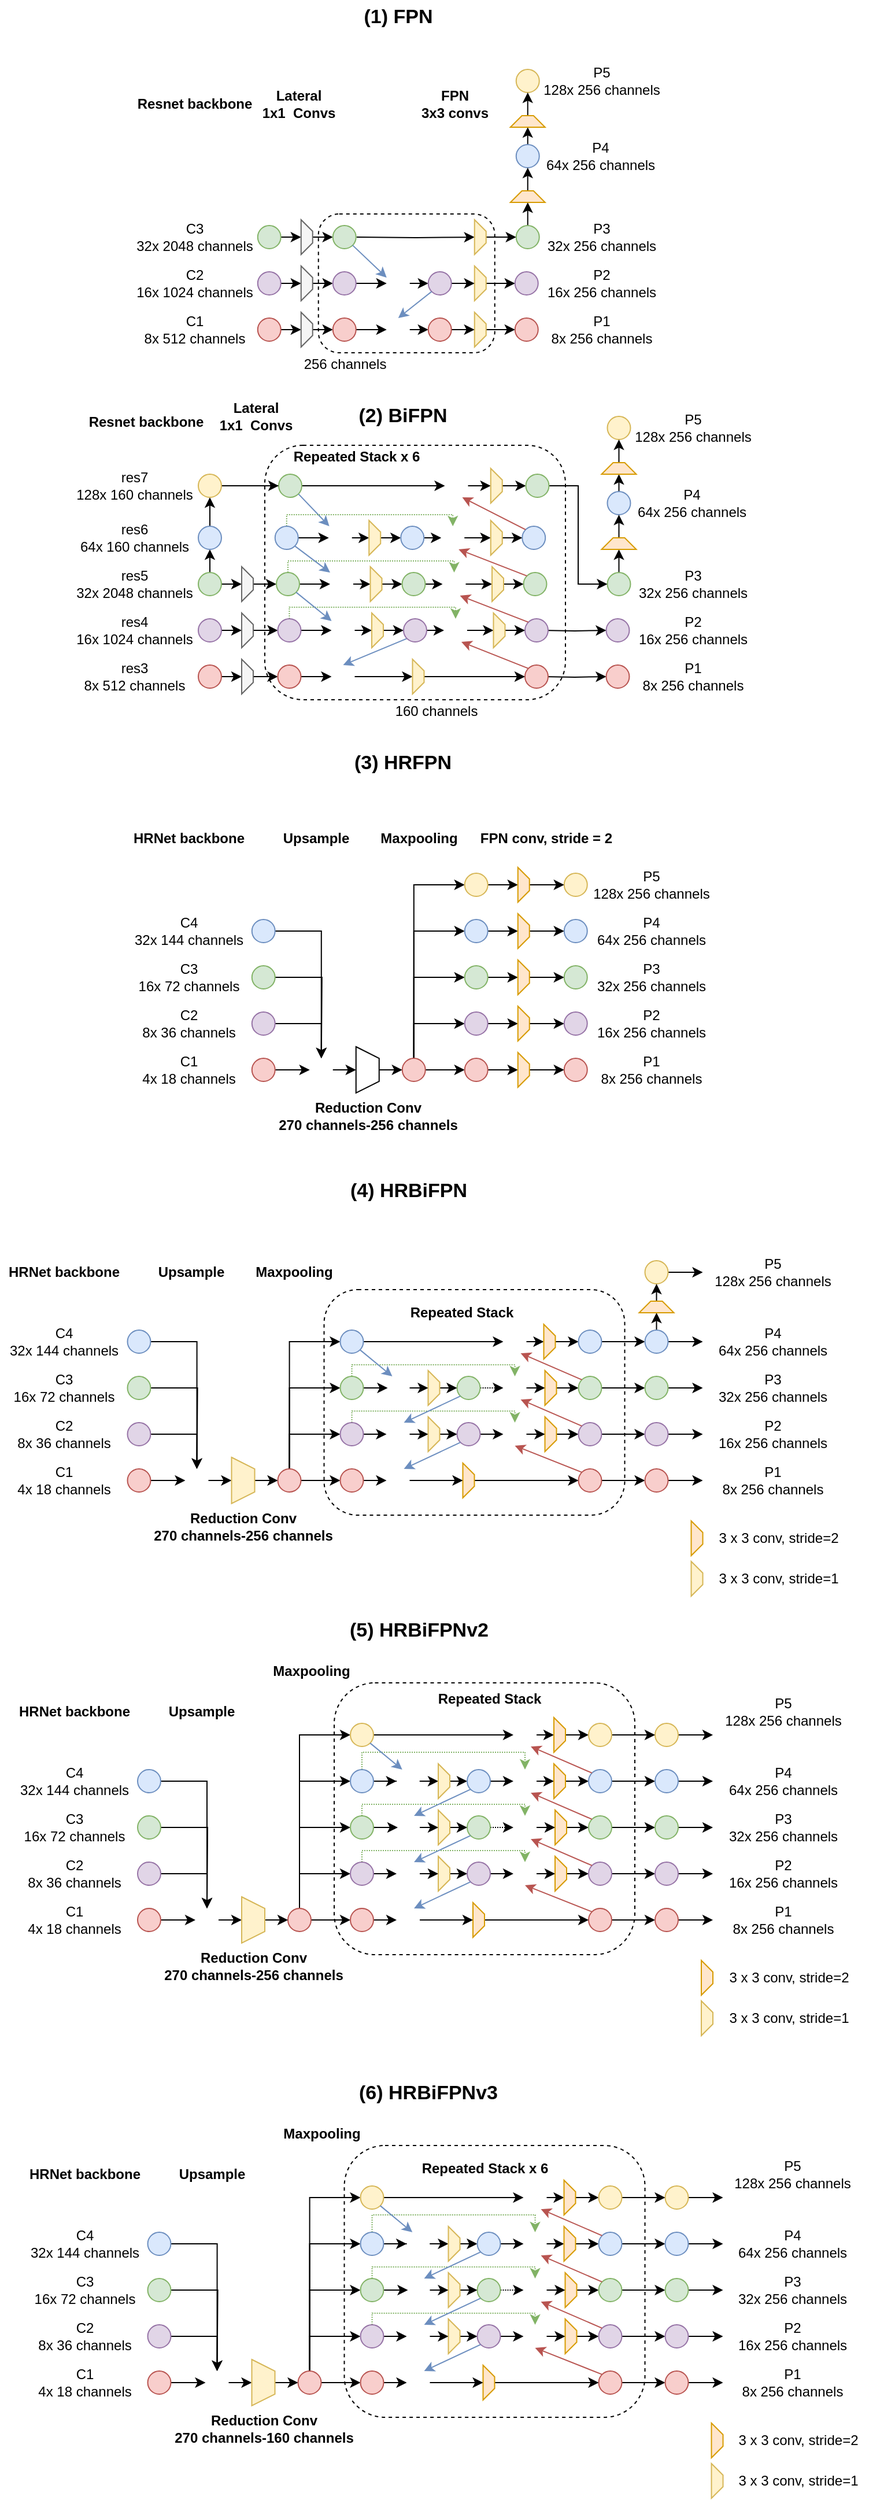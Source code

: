 <mxfile version="14.1.8" type="github">
  <diagram id="YDMMk9WA7gl_MHkLmr0l" name="Page-1">
    <mxGraphModel dx="590" dy="361" grid="1" gridSize="10" guides="1" tooltips="1" connect="1" arrows="1" fold="1" page="1" pageScale="1" pageWidth="827" pageHeight="1169" math="0" shadow="0">
      <root>
        <mxCell id="0" />
        <mxCell id="1" parent="0" />
        <mxCell id="mR4Aiv2wa3g8IkLGghK4-1" value="" style="rounded=1;whiteSpace=wrap;html=1;fillColor=none;dashed=1;" parent="1" vertex="1">
          <mxGeometry x="340" y="1740" width="260" height="235" as="geometry" />
        </mxCell>
        <mxCell id="AxhC7DtzDwlUZ9ZwQyPC-411" value="" style="rounded=1;whiteSpace=wrap;html=1;fillColor=none;dashed=1;" parent="1" vertex="1">
          <mxGeometry x="331.25" y="1400" width="260" height="195" as="geometry" />
        </mxCell>
        <mxCell id="AxhC7DtzDwlUZ9ZwQyPC-336" value="" style="rounded=1;whiteSpace=wrap;html=1;fillColor=none;dashed=1;" parent="1" vertex="1">
          <mxGeometry x="326.37" y="470" width="152.5" height="120" as="geometry" />
        </mxCell>
        <mxCell id="AxhC7DtzDwlUZ9ZwQyPC-315" style="edgeStyle=orthogonalEdgeStyle;rounded=0;orthogonalLoop=1;jettySize=auto;html=1;exitX=0.5;exitY=0;exitDx=0;exitDy=0;entryX=0.5;entryY=0;entryDx=0;entryDy=0;dashed=1;dashPattern=1 1;fillColor=#d5e8d4;strokeColor=#82b366;" parent="1" source="AxhC7DtzDwlUZ9ZwQyPC-243" target="AxhC7DtzDwlUZ9ZwQyPC-298" edge="1">
          <mxGeometry relative="1" as="geometry">
            <Array as="points">
              <mxPoint x="355.25" y="1505" />
              <mxPoint x="496.25" y="1505" />
            </Array>
          </mxGeometry>
        </mxCell>
        <mxCell id="AxhC7DtzDwlUZ9ZwQyPC-99" style="edgeStyle=orthogonalEdgeStyle;rounded=0;orthogonalLoop=1;jettySize=auto;html=1;exitX=1;exitY=0.5;exitDx=0;exitDy=0;entryX=0.5;entryY=1;entryDx=0;entryDy=0;" parent="1" source="AxhC7DtzDwlUZ9ZwQyPC-100" target="AxhC7DtzDwlUZ9ZwQyPC-365" edge="1">
          <mxGeometry relative="1" as="geometry">
            <mxPoint x="323.87" y="570" as="targetPoint" />
          </mxGeometry>
        </mxCell>
        <mxCell id="AxhC7DtzDwlUZ9ZwQyPC-100" value="" style="ellipse;whiteSpace=wrap;html=1;aspect=fixed;fillColor=#f8cecc;strokeColor=#b85450;" parent="1" vertex="1">
          <mxGeometry x="273.87" y="560" width="20" height="20" as="geometry" />
        </mxCell>
        <mxCell id="AxhC7DtzDwlUZ9ZwQyPC-372" style="edgeStyle=orthogonalEdgeStyle;rounded=0;orthogonalLoop=1;jettySize=auto;html=1;exitX=1;exitY=0.5;exitDx=0;exitDy=0;entryX=0.5;entryY=1;entryDx=0;entryDy=0;" parent="1" source="AxhC7DtzDwlUZ9ZwQyPC-102" target="AxhC7DtzDwlUZ9ZwQyPC-364" edge="1">
          <mxGeometry relative="1" as="geometry" />
        </mxCell>
        <mxCell id="AxhC7DtzDwlUZ9ZwQyPC-102" value="" style="ellipse;whiteSpace=wrap;html=1;aspect=fixed;fillColor=#e1d5e7;strokeColor=#9673a6;" parent="1" vertex="1">
          <mxGeometry x="273.87" y="520" width="20" height="20" as="geometry" />
        </mxCell>
        <mxCell id="AxhC7DtzDwlUZ9ZwQyPC-371" style="edgeStyle=orthogonalEdgeStyle;rounded=0;orthogonalLoop=1;jettySize=auto;html=1;exitX=1;exitY=0.5;exitDx=0;exitDy=0;entryX=0.5;entryY=1;entryDx=0;entryDy=0;" parent="1" source="AxhC7DtzDwlUZ9ZwQyPC-104" target="AxhC7DtzDwlUZ9ZwQyPC-363" edge="1">
          <mxGeometry relative="1" as="geometry" />
        </mxCell>
        <mxCell id="AxhC7DtzDwlUZ9ZwQyPC-104" value="" style="ellipse;whiteSpace=wrap;html=1;aspect=fixed;fillColor=#d5e8d4;strokeColor=#82b366;" parent="1" vertex="1">
          <mxGeometry x="273.87" y="480" width="20" height="20" as="geometry" />
        </mxCell>
        <mxCell id="AxhC7DtzDwlUZ9ZwQyPC-108" value="C3&lt;br&gt;32x 2048 channels" style="text;html=1;resizable=0;autosize=1;align=center;verticalAlign=middle;points=[];fillColor=none;strokeColor=none;rounded=0;" parent="1" vertex="1">
          <mxGeometry x="158.87" y="475" width="120" height="30" as="geometry" />
        </mxCell>
        <mxCell id="AxhC7DtzDwlUZ9ZwQyPC-109" value="C2&lt;br&gt;16x 1024 channels" style="text;html=1;resizable=0;autosize=1;align=center;verticalAlign=middle;points=[];fillColor=none;strokeColor=none;rounded=0;" parent="1" vertex="1">
          <mxGeometry x="158.87" y="515" width="120" height="30" as="geometry" />
        </mxCell>
        <mxCell id="AxhC7DtzDwlUZ9ZwQyPC-110" value="C1&lt;br&gt;8x 512 channels" style="text;html=1;resizable=0;autosize=1;align=center;verticalAlign=middle;points=[];fillColor=none;strokeColor=none;rounded=0;" parent="1" vertex="1">
          <mxGeometry x="168.87" y="555" width="100" height="30" as="geometry" />
        </mxCell>
        <mxCell id="AxhC7DtzDwlUZ9ZwQyPC-113" value="Lateral&lt;br&gt;1x1&amp;nbsp; Convs" style="text;html=1;resizable=0;autosize=1;align=center;verticalAlign=middle;points=[];fillColor=none;strokeColor=none;rounded=0;fontStyle=1" parent="1" vertex="1">
          <mxGeometry x="268.87" y="360" width="80" height="30" as="geometry" />
        </mxCell>
        <mxCell id="AxhC7DtzDwlUZ9ZwQyPC-128" style="edgeStyle=orthogonalEdgeStyle;rounded=0;orthogonalLoop=1;jettySize=auto;html=1;exitX=1;exitY=0.5;exitDx=0;exitDy=0;entryX=0.5;entryY=1;entryDx=0;entryDy=0;" parent="1" target="AxhC7DtzDwlUZ9ZwQyPC-146" edge="1">
          <mxGeometry relative="1" as="geometry">
            <mxPoint x="359.37" y="490" as="sourcePoint" />
            <mxPoint x="421.37" y="490" as="targetPoint" />
          </mxGeometry>
        </mxCell>
        <mxCell id="AxhC7DtzDwlUZ9ZwQyPC-134" value="FPN&lt;br&gt;3x3 convs" style="text;html=1;resizable=0;autosize=1;align=center;verticalAlign=middle;points=[];fillColor=none;strokeColor=none;rounded=0;fontStyle=1" parent="1" vertex="1">
          <mxGeometry x="408.87" y="360" width="70" height="30" as="geometry" />
        </mxCell>
        <mxCell id="AxhC7DtzDwlUZ9ZwQyPC-135" value="Resnet backbone" style="text;html=1;resizable=0;autosize=1;align=center;verticalAlign=middle;points=[];fillColor=none;strokeColor=none;rounded=0;fontStyle=1" parent="1" vertex="1">
          <mxGeometry x="158.87" y="365" width="120" height="20" as="geometry" />
        </mxCell>
        <mxCell id="AxhC7DtzDwlUZ9ZwQyPC-136" value="" style="ellipse;whiteSpace=wrap;html=1;aspect=fixed;fillColor=#f8cecc;strokeColor=#b85450;" parent="1" vertex="1">
          <mxGeometry x="496.37" y="560" width="20" height="20" as="geometry" />
        </mxCell>
        <mxCell id="AxhC7DtzDwlUZ9ZwQyPC-137" value="" style="ellipse;whiteSpace=wrap;html=1;aspect=fixed;fillColor=#e1d5e7;strokeColor=#9673a6;" parent="1" vertex="1">
          <mxGeometry x="496.37" y="520" width="20" height="20" as="geometry" />
        </mxCell>
        <mxCell id="AxhC7DtzDwlUZ9ZwQyPC-407" style="edgeStyle=orthogonalEdgeStyle;rounded=0;orthogonalLoop=1;jettySize=auto;html=1;exitX=0.5;exitY=0;exitDx=0;exitDy=0;entryX=0.5;entryY=1;entryDx=0;entryDy=0;" parent="1" source="AxhC7DtzDwlUZ9ZwQyPC-138" target="AxhC7DtzDwlUZ9ZwQyPC-402" edge="1">
          <mxGeometry relative="1" as="geometry" />
        </mxCell>
        <mxCell id="AxhC7DtzDwlUZ9ZwQyPC-138" value="" style="ellipse;whiteSpace=wrap;html=1;aspect=fixed;fillColor=#d5e8d4;strokeColor=#82b366;" parent="1" vertex="1">
          <mxGeometry x="497.37" y="480" width="20" height="20" as="geometry" />
        </mxCell>
        <mxCell id="AxhC7DtzDwlUZ9ZwQyPC-409" style="edgeStyle=orthogonalEdgeStyle;rounded=0;orthogonalLoop=1;jettySize=auto;html=1;exitX=0.5;exitY=0;exitDx=0;exitDy=0;entryX=0.5;entryY=1;entryDx=0;entryDy=0;" parent="1" source="AxhC7DtzDwlUZ9ZwQyPC-139" target="AxhC7DtzDwlUZ9ZwQyPC-408" edge="1">
          <mxGeometry relative="1" as="geometry" />
        </mxCell>
        <mxCell id="AxhC7DtzDwlUZ9ZwQyPC-139" value="" style="ellipse;whiteSpace=wrap;html=1;aspect=fixed;fillColor=#dae8fc;strokeColor=#6c8ebf;" parent="1" vertex="1">
          <mxGeometry x="497.37" y="410" width="20" height="20" as="geometry" />
        </mxCell>
        <mxCell id="AxhC7DtzDwlUZ9ZwQyPC-140" value="" style="ellipse;whiteSpace=wrap;html=1;aspect=fixed;fillColor=#fff2cc;strokeColor=#d6b656;" parent="1" vertex="1">
          <mxGeometry x="497.37" y="345" width="20" height="20" as="geometry" />
        </mxCell>
        <mxCell id="AxhC7DtzDwlUZ9ZwQyPC-145" style="edgeStyle=orthogonalEdgeStyle;rounded=0;orthogonalLoop=1;jettySize=auto;html=1;exitX=0.5;exitY=0;exitDx=0;exitDy=0;entryX=0;entryY=0.5;entryDx=0;entryDy=0;" parent="1" source="AxhC7DtzDwlUZ9ZwQyPC-146" target="AxhC7DtzDwlUZ9ZwQyPC-138" edge="1">
          <mxGeometry relative="1" as="geometry" />
        </mxCell>
        <mxCell id="AxhC7DtzDwlUZ9ZwQyPC-146" value="" style="shape=trapezoid;perimeter=trapezoidPerimeter;whiteSpace=wrap;html=1;fixedSize=1;fillColor=#fff2cc;size=10;rotation=90;strokeColor=#d6b656;" parent="1" vertex="1">
          <mxGeometry x="451.37" y="485" width="30" height="10" as="geometry" />
        </mxCell>
        <mxCell id="AxhC7DtzDwlUZ9ZwQyPC-147" style="edgeStyle=orthogonalEdgeStyle;rounded=0;orthogonalLoop=1;jettySize=auto;html=1;exitX=0.5;exitY=0;exitDx=0;exitDy=0;entryX=0;entryY=0.5;entryDx=0;entryDy=0;" parent="1" source="AxhC7DtzDwlUZ9ZwQyPC-148" target="AxhC7DtzDwlUZ9ZwQyPC-137" edge="1">
          <mxGeometry relative="1" as="geometry" />
        </mxCell>
        <mxCell id="AxhC7DtzDwlUZ9ZwQyPC-148" value="" style="shape=trapezoid;perimeter=trapezoidPerimeter;whiteSpace=wrap;html=1;fixedSize=1;fillColor=#fff2cc;size=10;rotation=90;strokeColor=#d6b656;" parent="1" vertex="1">
          <mxGeometry x="451.37" y="525" width="30" height="10" as="geometry" />
        </mxCell>
        <mxCell id="AxhC7DtzDwlUZ9ZwQyPC-149" style="edgeStyle=orthogonalEdgeStyle;rounded=0;orthogonalLoop=1;jettySize=auto;html=1;exitX=0.5;exitY=0;exitDx=0;exitDy=0;entryX=0;entryY=0.5;entryDx=0;entryDy=0;" parent="1" source="AxhC7DtzDwlUZ9ZwQyPC-150" target="AxhC7DtzDwlUZ9ZwQyPC-136" edge="1">
          <mxGeometry relative="1" as="geometry" />
        </mxCell>
        <mxCell id="AxhC7DtzDwlUZ9ZwQyPC-150" value="" style="shape=trapezoid;perimeter=trapezoidPerimeter;whiteSpace=wrap;html=1;fixedSize=1;fillColor=#fff2cc;size=10;rotation=90;strokeColor=#d6b656;" parent="1" vertex="1">
          <mxGeometry x="451.37" y="565" width="30" height="10" as="geometry" />
        </mxCell>
        <mxCell id="AxhC7DtzDwlUZ9ZwQyPC-152" value="P4&lt;br&gt;64x 256 channels" style="text;html=1;resizable=0;autosize=1;align=center;verticalAlign=middle;points=[];fillColor=none;strokeColor=none;rounded=0;" parent="1" vertex="1">
          <mxGeometry x="515.37" y="405" width="110" height="30" as="geometry" />
        </mxCell>
        <mxCell id="AxhC7DtzDwlUZ9ZwQyPC-153" value="P3&lt;br&gt;32x 256 channels" style="text;html=1;resizable=0;autosize=1;align=center;verticalAlign=middle;points=[];fillColor=none;strokeColor=none;rounded=0;" parent="1" vertex="1">
          <mxGeometry x="516.37" y="475" width="110" height="30" as="geometry" />
        </mxCell>
        <mxCell id="AxhC7DtzDwlUZ9ZwQyPC-154" value="P2&lt;br&gt;16x 256 channels" style="text;html=1;resizable=0;autosize=1;align=center;verticalAlign=middle;points=[];fillColor=none;strokeColor=none;rounded=0;" parent="1" vertex="1">
          <mxGeometry x="516.37" y="515" width="110" height="30" as="geometry" />
        </mxCell>
        <mxCell id="AxhC7DtzDwlUZ9ZwQyPC-155" value="P1&lt;br&gt;8x 256 channels" style="text;html=1;resizable=0;autosize=1;align=center;verticalAlign=middle;points=[];fillColor=none;strokeColor=none;rounded=0;" parent="1" vertex="1">
          <mxGeometry x="521.37" y="555" width="100" height="30" as="geometry" />
        </mxCell>
        <mxCell id="AxhC7DtzDwlUZ9ZwQyPC-156" value="P5&lt;br&gt;128x 256 channels" style="text;html=1;resizable=0;autosize=1;align=center;verticalAlign=middle;points=[];fillColor=none;strokeColor=none;rounded=0;" parent="1" vertex="1">
          <mxGeometry x="511.37" y="340" width="120" height="30" as="geometry" />
        </mxCell>
        <mxCell id="AxhC7DtzDwlUZ9ZwQyPC-215" style="edgeStyle=orthogonalEdgeStyle;rounded=0;orthogonalLoop=1;jettySize=auto;html=1;exitX=1;exitY=0.5;exitDx=0;exitDy=0;entryX=0;entryY=0.5;entryDx=0;entryDy=0;" parent="1" source="AxhC7DtzDwlUZ9ZwQyPC-216" target="AxhC7DtzDwlUZ9ZwQyPC-228" edge="1">
          <mxGeometry relative="1" as="geometry" />
        </mxCell>
        <mxCell id="AxhC7DtzDwlUZ9ZwQyPC-216" value="" style="ellipse;whiteSpace=wrap;html=1;aspect=fixed;fillColor=#f8cecc;strokeColor=#b85450;" parent="1" vertex="1">
          <mxGeometry x="161.25" y="1555" width="20" height="20" as="geometry" />
        </mxCell>
        <mxCell id="AxhC7DtzDwlUZ9ZwQyPC-217" style="edgeStyle=orthogonalEdgeStyle;rounded=0;orthogonalLoop=1;jettySize=auto;html=1;exitX=1;exitY=0.5;exitDx=0;exitDy=0;entryX=0.5;entryY=0;entryDx=0;entryDy=0;" parent="1" source="AxhC7DtzDwlUZ9ZwQyPC-218" target="AxhC7DtzDwlUZ9ZwQyPC-228" edge="1">
          <mxGeometry relative="1" as="geometry" />
        </mxCell>
        <mxCell id="AxhC7DtzDwlUZ9ZwQyPC-218" value="" style="ellipse;whiteSpace=wrap;html=1;aspect=fixed;fillColor=#e1d5e7;strokeColor=#9673a6;" parent="1" vertex="1">
          <mxGeometry x="161.25" y="1515" width="20" height="20" as="geometry" />
        </mxCell>
        <mxCell id="AxhC7DtzDwlUZ9ZwQyPC-219" style="edgeStyle=orthogonalEdgeStyle;rounded=0;orthogonalLoop=1;jettySize=auto;html=1;exitX=1;exitY=0.5;exitDx=0;exitDy=0;" parent="1" source="AxhC7DtzDwlUZ9ZwQyPC-220" edge="1">
          <mxGeometry relative="1" as="geometry">
            <mxPoint x="221.25" y="1555" as="targetPoint" />
          </mxGeometry>
        </mxCell>
        <mxCell id="AxhC7DtzDwlUZ9ZwQyPC-220" value="" style="ellipse;whiteSpace=wrap;html=1;aspect=fixed;fillColor=#d5e8d4;strokeColor=#82b366;" parent="1" vertex="1">
          <mxGeometry x="161.25" y="1475" width="20" height="20" as="geometry" />
        </mxCell>
        <mxCell id="AxhC7DtzDwlUZ9ZwQyPC-221" style="edgeStyle=orthogonalEdgeStyle;rounded=0;orthogonalLoop=1;jettySize=auto;html=1;exitX=1;exitY=0.5;exitDx=0;exitDy=0;entryX=0.5;entryY=0;entryDx=0;entryDy=0;" parent="1" source="AxhC7DtzDwlUZ9ZwQyPC-222" target="AxhC7DtzDwlUZ9ZwQyPC-228" edge="1">
          <mxGeometry relative="1" as="geometry" />
        </mxCell>
        <mxCell id="AxhC7DtzDwlUZ9ZwQyPC-222" value="" style="ellipse;whiteSpace=wrap;html=1;aspect=fixed;fillColor=#dae8fc;strokeColor=#6c8ebf;" parent="1" vertex="1">
          <mxGeometry x="161.25" y="1435" width="20" height="20" as="geometry" />
        </mxCell>
        <mxCell id="AxhC7DtzDwlUZ9ZwQyPC-223" value="C4&lt;br&gt;32x 144 channels" style="text;html=1;resizable=0;autosize=1;align=center;verticalAlign=middle;points=[];fillColor=none;strokeColor=none;rounded=0;" parent="1" vertex="1">
          <mxGeometry x="51.25" y="1430" width="110" height="30" as="geometry" />
        </mxCell>
        <mxCell id="AxhC7DtzDwlUZ9ZwQyPC-224" value="C3&lt;br&gt;16x 72 channels" style="text;html=1;resizable=0;autosize=1;align=center;verticalAlign=middle;points=[];fillColor=none;strokeColor=none;rounded=0;" parent="1" vertex="1">
          <mxGeometry x="56.25" y="1470" width="100" height="30" as="geometry" />
        </mxCell>
        <mxCell id="AxhC7DtzDwlUZ9ZwQyPC-225" value="C2&lt;br&gt;8x 36 channels" style="text;html=1;resizable=0;autosize=1;align=center;verticalAlign=middle;points=[];fillColor=none;strokeColor=none;rounded=0;" parent="1" vertex="1">
          <mxGeometry x="56.25" y="1510" width="100" height="30" as="geometry" />
        </mxCell>
        <mxCell id="AxhC7DtzDwlUZ9ZwQyPC-226" value="C1&lt;br&gt;4x 18 channels" style="text;html=1;resizable=0;autosize=1;align=center;verticalAlign=middle;points=[];fillColor=none;strokeColor=none;rounded=0;" parent="1" vertex="1">
          <mxGeometry x="56.25" y="1550" width="100" height="30" as="geometry" />
        </mxCell>
        <mxCell id="AxhC7DtzDwlUZ9ZwQyPC-227" style="edgeStyle=orthogonalEdgeStyle;rounded=0;orthogonalLoop=1;jettySize=auto;html=1;exitX=1;exitY=0.5;exitDx=0;exitDy=0;entryX=0.5;entryY=1;entryDx=0;entryDy=0;" parent="1" source="AxhC7DtzDwlUZ9ZwQyPC-228" target="AxhC7DtzDwlUZ9ZwQyPC-239" edge="1">
          <mxGeometry relative="1" as="geometry" />
        </mxCell>
        <mxCell id="AxhC7DtzDwlUZ9ZwQyPC-228" value="" style="shape=image;html=1;verticalAlign=top;verticalLabelPosition=bottom;labelBackgroundColor=#ffffff;imageAspect=0;aspect=fixed;image=https://cdn4.iconfinder.com/data/icons/e-commerce-icon-set/48/More-128.png;fillColor=none;" parent="1" vertex="1">
          <mxGeometry x="211.25" y="1555" width="20" height="20" as="geometry" />
        </mxCell>
        <mxCell id="AxhC7DtzDwlUZ9ZwQyPC-229" value="Upsample" style="text;html=1;resizable=0;autosize=1;align=center;verticalAlign=middle;points=[];fillColor=none;strokeColor=none;rounded=0;fontStyle=1" parent="1" vertex="1">
          <mxGeometry x="181.25" y="1375" width="70" height="20" as="geometry" />
        </mxCell>
        <mxCell id="AxhC7DtzDwlUZ9ZwQyPC-231" style="edgeStyle=orthogonalEdgeStyle;rounded=0;orthogonalLoop=1;jettySize=auto;html=1;exitX=1;exitY=0.5;exitDx=0;exitDy=0;entryX=0;entryY=0.5;entryDx=0;entryDy=0;" parent="1" source="AxhC7DtzDwlUZ9ZwQyPC-236" target="AxhC7DtzDwlUZ9ZwQyPC-241" edge="1">
          <mxGeometry relative="1" as="geometry" />
        </mxCell>
        <mxCell id="AxhC7DtzDwlUZ9ZwQyPC-232" style="edgeStyle=orthogonalEdgeStyle;rounded=0;orthogonalLoop=1;jettySize=auto;html=1;exitX=0.5;exitY=0;exitDx=0;exitDy=0;entryX=0;entryY=0.5;entryDx=0;entryDy=0;" parent="1" source="AxhC7DtzDwlUZ9ZwQyPC-236" target="AxhC7DtzDwlUZ9ZwQyPC-243" edge="1">
          <mxGeometry relative="1" as="geometry" />
        </mxCell>
        <mxCell id="AxhC7DtzDwlUZ9ZwQyPC-233" style="edgeStyle=orthogonalEdgeStyle;rounded=0;orthogonalLoop=1;jettySize=auto;html=1;exitX=0.5;exitY=0;exitDx=0;exitDy=0;entryX=0;entryY=0.5;entryDx=0;entryDy=0;" parent="1" source="AxhC7DtzDwlUZ9ZwQyPC-236" target="AxhC7DtzDwlUZ9ZwQyPC-245" edge="1">
          <mxGeometry relative="1" as="geometry" />
        </mxCell>
        <mxCell id="AxhC7DtzDwlUZ9ZwQyPC-234" style="edgeStyle=orthogonalEdgeStyle;rounded=0;orthogonalLoop=1;jettySize=auto;html=1;exitX=0.5;exitY=0;exitDx=0;exitDy=0;entryX=0;entryY=0.5;entryDx=0;entryDy=0;" parent="1" source="AxhC7DtzDwlUZ9ZwQyPC-236" target="AxhC7DtzDwlUZ9ZwQyPC-247" edge="1">
          <mxGeometry relative="1" as="geometry" />
        </mxCell>
        <mxCell id="AxhC7DtzDwlUZ9ZwQyPC-236" value="" style="ellipse;whiteSpace=wrap;html=1;aspect=fixed;fillColor=#f8cecc;strokeColor=#b85450;" parent="1" vertex="1">
          <mxGeometry x="291.25" y="1555" width="20" height="20" as="geometry" />
        </mxCell>
        <mxCell id="AxhC7DtzDwlUZ9ZwQyPC-237" value="Reduction Conv&lt;br&gt;270 channels-256 channels" style="text;html=1;resizable=0;autosize=1;align=center;verticalAlign=middle;points=[];fillColor=none;strokeColor=none;rounded=0;fontStyle=1" parent="1" vertex="1">
          <mxGeometry x="176.25" y="1590" width="170" height="30" as="geometry" />
        </mxCell>
        <mxCell id="AxhC7DtzDwlUZ9ZwQyPC-238" style="edgeStyle=orthogonalEdgeStyle;rounded=0;orthogonalLoop=1;jettySize=auto;html=1;exitX=0.5;exitY=0;exitDx=0;exitDy=0;entryX=0;entryY=0.5;entryDx=0;entryDy=0;" parent="1" source="AxhC7DtzDwlUZ9ZwQyPC-239" target="AxhC7DtzDwlUZ9ZwQyPC-236" edge="1">
          <mxGeometry relative="1" as="geometry" />
        </mxCell>
        <mxCell id="AxhC7DtzDwlUZ9ZwQyPC-239" value="" style="shape=trapezoid;perimeter=trapezoidPerimeter;whiteSpace=wrap;html=1;fixedSize=1;fillColor=#fff2cc;rotation=90;size=10;strokeColor=#d6b656;" parent="1" vertex="1">
          <mxGeometry x="241.25" y="1555" width="40" height="20" as="geometry" />
        </mxCell>
        <mxCell id="AxhC7DtzDwlUZ9ZwQyPC-284" style="edgeStyle=orthogonalEdgeStyle;rounded=0;orthogonalLoop=1;jettySize=auto;html=1;exitX=1;exitY=0.5;exitDx=0;exitDy=0;entryX=0;entryY=0.5;entryDx=0;entryDy=0;" parent="1" source="AxhC7DtzDwlUZ9ZwQyPC-241" target="AxhC7DtzDwlUZ9ZwQyPC-277" edge="1">
          <mxGeometry relative="1" as="geometry" />
        </mxCell>
        <mxCell id="AxhC7DtzDwlUZ9ZwQyPC-241" value="" style="ellipse;whiteSpace=wrap;html=1;aspect=fixed;fillColor=#f8cecc;strokeColor=#b85450;" parent="1" vertex="1">
          <mxGeometry x="345.25" y="1555" width="20" height="20" as="geometry" />
        </mxCell>
        <mxCell id="AxhC7DtzDwlUZ9ZwQyPC-281" style="edgeStyle=orthogonalEdgeStyle;rounded=0;orthogonalLoop=1;jettySize=auto;html=1;exitX=1;exitY=0.5;exitDx=0;exitDy=0;entryX=0;entryY=0.5;entryDx=0;entryDy=0;" parent="1" source="AxhC7DtzDwlUZ9ZwQyPC-243" target="AxhC7DtzDwlUZ9ZwQyPC-276" edge="1">
          <mxGeometry relative="1" as="geometry" />
        </mxCell>
        <mxCell id="AxhC7DtzDwlUZ9ZwQyPC-243" value="" style="ellipse;whiteSpace=wrap;html=1;aspect=fixed;fillColor=#e1d5e7;strokeColor=#9673a6;" parent="1" vertex="1">
          <mxGeometry x="345.25" y="1515" width="20" height="20" as="geometry" />
        </mxCell>
        <mxCell id="AxhC7DtzDwlUZ9ZwQyPC-279" style="edgeStyle=orthogonalEdgeStyle;rounded=0;orthogonalLoop=1;jettySize=auto;html=1;exitX=1;exitY=0.5;exitDx=0;exitDy=0;" parent="1" source="AxhC7DtzDwlUZ9ZwQyPC-245" edge="1">
          <mxGeometry relative="1" as="geometry">
            <mxPoint x="386.25" y="1485" as="targetPoint" />
          </mxGeometry>
        </mxCell>
        <mxCell id="AxhC7DtzDwlUZ9ZwQyPC-318" style="edgeStyle=orthogonalEdgeStyle;rounded=0;orthogonalLoop=1;jettySize=auto;html=1;exitX=0.5;exitY=0;exitDx=0;exitDy=0;entryX=0.5;entryY=0;entryDx=0;entryDy=0;dashed=1;dashPattern=1 1;fillColor=#d5e8d4;strokeColor=#82b366;" parent="1" source="AxhC7DtzDwlUZ9ZwQyPC-245" target="AxhC7DtzDwlUZ9ZwQyPC-297" edge="1">
          <mxGeometry relative="1" as="geometry">
            <Array as="points">
              <mxPoint x="355.25" y="1465" />
              <mxPoint x="496.25" y="1465" />
            </Array>
          </mxGeometry>
        </mxCell>
        <mxCell id="AxhC7DtzDwlUZ9ZwQyPC-245" value="" style="ellipse;whiteSpace=wrap;html=1;aspect=fixed;fillColor=#d5e8d4;strokeColor=#82b366;" parent="1" vertex="1">
          <mxGeometry x="345.25" y="1475" width="20" height="20" as="geometry" />
        </mxCell>
        <mxCell id="AxhC7DtzDwlUZ9ZwQyPC-319" style="edgeStyle=orthogonalEdgeStyle;rounded=0;orthogonalLoop=1;jettySize=auto;html=1;exitX=1;exitY=0.5;exitDx=0;exitDy=0;entryX=0;entryY=0.5;entryDx=0;entryDy=0;" parent="1" source="AxhC7DtzDwlUZ9ZwQyPC-247" target="AxhC7DtzDwlUZ9ZwQyPC-296" edge="1">
          <mxGeometry relative="1" as="geometry" />
        </mxCell>
        <mxCell id="AxhC7DtzDwlUZ9ZwQyPC-247" value="" style="ellipse;whiteSpace=wrap;html=1;aspect=fixed;fillColor=#dae8fc;strokeColor=#6c8ebf;" parent="1" vertex="1">
          <mxGeometry x="345.25" y="1435" width="20" height="20" as="geometry" />
        </mxCell>
        <mxCell id="AxhC7DtzDwlUZ9ZwQyPC-250" value="Maxpooling" style="text;html=1;resizable=0;autosize=1;align=center;verticalAlign=middle;points=[];fillColor=none;strokeColor=none;rounded=0;fontStyle=1" parent="1" vertex="1">
          <mxGeometry x="265.25" y="1375" width="80" height="20" as="geometry" />
        </mxCell>
        <mxCell id="AxhC7DtzDwlUZ9ZwQyPC-251" value="HRNet backbone" style="text;html=1;resizable=0;autosize=1;align=center;verticalAlign=middle;points=[];fillColor=none;strokeColor=none;rounded=0;fontStyle=1" parent="1" vertex="1">
          <mxGeometry x="51.25" y="1375" width="110" height="20" as="geometry" />
        </mxCell>
        <mxCell id="AxhC7DtzDwlUZ9ZwQyPC-345" style="edgeStyle=orthogonalEdgeStyle;rounded=0;orthogonalLoop=1;jettySize=auto;html=1;exitX=1;exitY=0.5;exitDx=0;exitDy=0;entryX=0;entryY=0.5;entryDx=0;entryDy=0;" parent="1" source="AxhC7DtzDwlUZ9ZwQyPC-252" target="AxhC7DtzDwlUZ9ZwQyPC-339" edge="1">
          <mxGeometry relative="1" as="geometry" />
        </mxCell>
        <mxCell id="AxhC7DtzDwlUZ9ZwQyPC-252" value="" style="ellipse;whiteSpace=wrap;html=1;aspect=fixed;fillColor=#f8cecc;strokeColor=#b85450;" parent="1" vertex="1">
          <mxGeometry x="551.25" y="1555" width="20" height="20" as="geometry" />
        </mxCell>
        <mxCell id="AxhC7DtzDwlUZ9ZwQyPC-311" style="edgeStyle=orthogonalEdgeStyle;rounded=0;orthogonalLoop=1;jettySize=auto;html=1;exitX=1;exitY=0.5;exitDx=0;exitDy=0;entryX=0;entryY=0.5;entryDx=0;entryDy=0;" parent="1" source="AxhC7DtzDwlUZ9ZwQyPC-253" target="AxhC7DtzDwlUZ9ZwQyPC-298" edge="1">
          <mxGeometry relative="1" as="geometry" />
        </mxCell>
        <mxCell id="AxhC7DtzDwlUZ9ZwQyPC-253" value="" style="ellipse;whiteSpace=wrap;html=1;aspect=fixed;fillColor=#e1d5e7;strokeColor=#9673a6;" parent="1" vertex="1">
          <mxGeometry x="446.25" y="1515" width="20" height="20" as="geometry" />
        </mxCell>
        <mxCell id="AxhC7DtzDwlUZ9ZwQyPC-316" style="edgeStyle=orthogonalEdgeStyle;rounded=0;orthogonalLoop=1;jettySize=auto;html=1;exitX=1;exitY=0.5;exitDx=0;exitDy=0;entryX=0;entryY=0.5;entryDx=0;entryDy=0;dashed=1;dashPattern=1 1;" parent="1" source="AxhC7DtzDwlUZ9ZwQyPC-254" target="AxhC7DtzDwlUZ9ZwQyPC-297" edge="1">
          <mxGeometry relative="1" as="geometry" />
        </mxCell>
        <mxCell id="AxhC7DtzDwlUZ9ZwQyPC-254" value="" style="ellipse;whiteSpace=wrap;html=1;aspect=fixed;fillColor=#d5e8d4;strokeColor=#82b366;" parent="1" vertex="1">
          <mxGeometry x="446.25" y="1475" width="20" height="20" as="geometry" />
        </mxCell>
        <mxCell id="AxhC7DtzDwlUZ9ZwQyPC-261" style="edgeStyle=orthogonalEdgeStyle;rounded=0;orthogonalLoop=1;jettySize=auto;html=1;exitX=0.5;exitY=0;exitDx=0;exitDy=0;entryX=0;entryY=0.5;entryDx=0;entryDy=0;" parent="1" source="AxhC7DtzDwlUZ9ZwQyPC-262" target="AxhC7DtzDwlUZ9ZwQyPC-254" edge="1">
          <mxGeometry relative="1" as="geometry" />
        </mxCell>
        <mxCell id="AxhC7DtzDwlUZ9ZwQyPC-262" value="" style="shape=trapezoid;perimeter=trapezoidPerimeter;whiteSpace=wrap;html=1;fixedSize=1;fillColor=#fff2cc;size=10;rotation=90;strokeColor=#d6b656;" parent="1" vertex="1">
          <mxGeometry x="411.25" y="1480" width="30" height="10" as="geometry" />
        </mxCell>
        <mxCell id="AxhC7DtzDwlUZ9ZwQyPC-263" style="edgeStyle=orthogonalEdgeStyle;rounded=0;orthogonalLoop=1;jettySize=auto;html=1;exitX=0.5;exitY=0;exitDx=0;exitDy=0;entryX=0;entryY=0.5;entryDx=0;entryDy=0;" parent="1" source="AxhC7DtzDwlUZ9ZwQyPC-264" target="AxhC7DtzDwlUZ9ZwQyPC-253" edge="1">
          <mxGeometry relative="1" as="geometry" />
        </mxCell>
        <mxCell id="AxhC7DtzDwlUZ9ZwQyPC-264" value="" style="shape=trapezoid;perimeter=trapezoidPerimeter;whiteSpace=wrap;html=1;fixedSize=1;fillColor=#fff2cc;size=10;rotation=90;strokeColor=#d6b656;" parent="1" vertex="1">
          <mxGeometry x="411.25" y="1520" width="30" height="10" as="geometry" />
        </mxCell>
        <mxCell id="AxhC7DtzDwlUZ9ZwQyPC-265" style="edgeStyle=orthogonalEdgeStyle;rounded=0;orthogonalLoop=1;jettySize=auto;html=1;exitX=0.5;exitY=0;exitDx=0;exitDy=0;entryX=0;entryY=0.5;entryDx=0;entryDy=0;" parent="1" source="AxhC7DtzDwlUZ9ZwQyPC-266" target="AxhC7DtzDwlUZ9ZwQyPC-252" edge="1">
          <mxGeometry relative="1" as="geometry" />
        </mxCell>
        <mxCell id="AxhC7DtzDwlUZ9ZwQyPC-266" value="" style="shape=trapezoid;perimeter=trapezoidPerimeter;whiteSpace=wrap;html=1;fixedSize=1;fillColor=#ffe6cc;size=10;rotation=90;strokeColor=#d79b00;" parent="1" vertex="1">
          <mxGeometry x="441.25" y="1560" width="30" height="10" as="geometry" />
        </mxCell>
        <mxCell id="AxhC7DtzDwlUZ9ZwQyPC-280" style="edgeStyle=orthogonalEdgeStyle;rounded=0;orthogonalLoop=1;jettySize=auto;html=1;exitX=1;exitY=0.5;exitDx=0;exitDy=0;entryX=0.5;entryY=1;entryDx=0;entryDy=0;" parent="1" source="AxhC7DtzDwlUZ9ZwQyPC-275" target="AxhC7DtzDwlUZ9ZwQyPC-262" edge="1">
          <mxGeometry relative="1" as="geometry" />
        </mxCell>
        <mxCell id="AxhC7DtzDwlUZ9ZwQyPC-275" value="" style="shape=image;html=1;verticalAlign=top;verticalLabelPosition=bottom;labelBackgroundColor=#ffffff;imageAspect=0;aspect=fixed;image=https://cdn4.iconfinder.com/data/icons/e-commerce-icon-set/48/More-128.png;fillColor=none;" parent="1" vertex="1">
          <mxGeometry x="385.25" y="1475" width="20" height="20" as="geometry" />
        </mxCell>
        <mxCell id="AxhC7DtzDwlUZ9ZwQyPC-285" style="edgeStyle=orthogonalEdgeStyle;rounded=0;orthogonalLoop=1;jettySize=auto;html=1;exitX=1;exitY=0.5;exitDx=0;exitDy=0;entryX=0.5;entryY=1;entryDx=0;entryDy=0;" parent="1" source="AxhC7DtzDwlUZ9ZwQyPC-276" target="AxhC7DtzDwlUZ9ZwQyPC-264" edge="1">
          <mxGeometry relative="1" as="geometry" />
        </mxCell>
        <mxCell id="AxhC7DtzDwlUZ9ZwQyPC-276" value="" style="shape=image;html=1;verticalAlign=top;verticalLabelPosition=bottom;labelBackgroundColor=#ffffff;imageAspect=0;aspect=fixed;image=https://cdn4.iconfinder.com/data/icons/e-commerce-icon-set/48/More-128.png;fillColor=none;" parent="1" vertex="1">
          <mxGeometry x="385.25" y="1515" width="20" height="20" as="geometry" />
        </mxCell>
        <mxCell id="AxhC7DtzDwlUZ9ZwQyPC-286" style="edgeStyle=orthogonalEdgeStyle;rounded=0;orthogonalLoop=1;jettySize=auto;html=1;exitX=1;exitY=0.5;exitDx=0;exitDy=0;entryX=0.5;entryY=1;entryDx=0;entryDy=0;" parent="1" source="AxhC7DtzDwlUZ9ZwQyPC-277" target="AxhC7DtzDwlUZ9ZwQyPC-266" edge="1">
          <mxGeometry relative="1" as="geometry" />
        </mxCell>
        <mxCell id="AxhC7DtzDwlUZ9ZwQyPC-277" value="" style="shape=image;html=1;verticalAlign=top;verticalLabelPosition=bottom;labelBackgroundColor=#ffffff;imageAspect=0;aspect=fixed;image=https://cdn4.iconfinder.com/data/icons/e-commerce-icon-set/48/More-128.png;fillColor=none;" parent="1" vertex="1">
          <mxGeometry x="385.25" y="1555" width="20" height="20" as="geometry" />
        </mxCell>
        <mxCell id="AxhC7DtzDwlUZ9ZwQyPC-278" value="" style="endArrow=classic;html=1;exitX=1;exitY=1;exitDx=0;exitDy=0;entryX=0.25;entryY=0;entryDx=0;entryDy=0;fillColor=#dae8fc;strokeColor=#6c8ebf;" parent="1" source="AxhC7DtzDwlUZ9ZwQyPC-247" target="AxhC7DtzDwlUZ9ZwQyPC-275" edge="1">
          <mxGeometry width="50" height="50" relative="1" as="geometry">
            <mxPoint x="336.25" y="1515" as="sourcePoint" />
            <mxPoint x="386.25" y="1465" as="targetPoint" />
          </mxGeometry>
        </mxCell>
        <mxCell id="AxhC7DtzDwlUZ9ZwQyPC-287" value="" style="endArrow=classic;html=1;entryX=0.75;entryY=0;entryDx=0;entryDy=0;exitX=0;exitY=1;exitDx=0;exitDy=0;fillColor=#dae8fc;strokeColor=#6c8ebf;" parent="1" source="AxhC7DtzDwlUZ9ZwQyPC-254" target="AxhC7DtzDwlUZ9ZwQyPC-276" edge="1">
          <mxGeometry width="50" height="50" relative="1" as="geometry">
            <mxPoint x="446.25" y="1495" as="sourcePoint" />
            <mxPoint x="400.25" y="1485" as="targetPoint" />
          </mxGeometry>
        </mxCell>
        <mxCell id="AxhC7DtzDwlUZ9ZwQyPC-289" value="" style="endArrow=classic;html=1;exitX=0;exitY=1;exitDx=0;exitDy=0;entryX=0.75;entryY=0;entryDx=0;entryDy=0;fillColor=#dae8fc;strokeColor=#6c8ebf;" parent="1" source="AxhC7DtzDwlUZ9ZwQyPC-253" target="AxhC7DtzDwlUZ9ZwQyPC-277" edge="1">
          <mxGeometry width="50" height="50" relative="1" as="geometry">
            <mxPoint x="466.25" y="1505" as="sourcePoint" />
            <mxPoint x="410.25" y="1525" as="targetPoint" />
          </mxGeometry>
        </mxCell>
        <mxCell id="AxhC7DtzDwlUZ9ZwQyPC-328" style="edgeStyle=orthogonalEdgeStyle;rounded=0;orthogonalLoop=1;jettySize=auto;html=1;exitX=1;exitY=0.5;exitDx=0;exitDy=0;entryX=0.5;entryY=1;entryDx=0;entryDy=0;" parent="1" source="AxhC7DtzDwlUZ9ZwQyPC-296" target="AxhC7DtzDwlUZ9ZwQyPC-312" edge="1">
          <mxGeometry relative="1" as="geometry" />
        </mxCell>
        <mxCell id="AxhC7DtzDwlUZ9ZwQyPC-296" value="" style="shape=image;html=1;verticalAlign=top;verticalLabelPosition=bottom;labelBackgroundColor=#ffffff;imageAspect=0;aspect=fixed;image=https://cdn4.iconfinder.com/data/icons/e-commerce-icon-set/48/More-128.png;fillColor=none;" parent="1" vertex="1">
          <mxGeometry x="486.25" y="1435" width="20" height="20" as="geometry" />
        </mxCell>
        <mxCell id="AxhC7DtzDwlUZ9ZwQyPC-297" value="" style="shape=image;html=1;verticalAlign=top;verticalLabelPosition=bottom;labelBackgroundColor=#ffffff;imageAspect=0;aspect=fixed;image=https://cdn4.iconfinder.com/data/icons/e-commerce-icon-set/48/More-128.png;fillColor=none;" parent="1" vertex="1">
          <mxGeometry x="486.25" y="1475" width="20" height="20" as="geometry" />
        </mxCell>
        <mxCell id="AxhC7DtzDwlUZ9ZwQyPC-298" value="" style="shape=image;html=1;verticalAlign=top;verticalLabelPosition=bottom;labelBackgroundColor=#ffffff;imageAspect=0;aspect=fixed;image=https://cdn4.iconfinder.com/data/icons/e-commerce-icon-set/48/More-128.png;fillColor=none;" parent="1" vertex="1">
          <mxGeometry x="486.25" y="1515" width="20" height="20" as="geometry" />
        </mxCell>
        <mxCell id="AxhC7DtzDwlUZ9ZwQyPC-301" value="" style="endArrow=classic;html=1;exitX=0;exitY=0;exitDx=0;exitDy=0;entryX=0.5;entryY=1;entryDx=0;entryDy=0;fillColor=#f8cecc;strokeColor=#b85450;" parent="1" source="AxhC7DtzDwlUZ9ZwQyPC-252" target="AxhC7DtzDwlUZ9ZwQyPC-298" edge="1">
          <mxGeometry width="50" height="50" relative="1" as="geometry">
            <mxPoint x="372.321" y="1462.071" as="sourcePoint" />
            <mxPoint x="506.25" y="1525" as="targetPoint" />
          </mxGeometry>
        </mxCell>
        <mxCell id="AxhC7DtzDwlUZ9ZwQyPC-334" style="edgeStyle=orthogonalEdgeStyle;rounded=0;orthogonalLoop=1;jettySize=auto;html=1;exitX=0.5;exitY=0;exitDx=0;exitDy=0;entryX=0;entryY=0.5;entryDx=0;entryDy=0;" parent="1" source="AxhC7DtzDwlUZ9ZwQyPC-307" target="AxhC7DtzDwlUZ9ZwQyPC-324" edge="1">
          <mxGeometry relative="1" as="geometry" />
        </mxCell>
        <mxCell id="AxhC7DtzDwlUZ9ZwQyPC-307" value="" style="shape=trapezoid;perimeter=trapezoidPerimeter;whiteSpace=wrap;html=1;fixedSize=1;fillColor=#ffe6cc;size=10;rotation=90;strokeColor=#d79b00;" parent="1" vertex="1">
          <mxGeometry x="512.25" y="1480" width="30" height="10" as="geometry" />
        </mxCell>
        <mxCell id="AxhC7DtzDwlUZ9ZwQyPC-335" style="edgeStyle=orthogonalEdgeStyle;rounded=0;orthogonalLoop=1;jettySize=auto;html=1;exitX=0.5;exitY=0;exitDx=0;exitDy=0;entryX=0;entryY=0.5;entryDx=0;entryDy=0;" parent="1" source="AxhC7DtzDwlUZ9ZwQyPC-308" target="AxhC7DtzDwlUZ9ZwQyPC-321" edge="1">
          <mxGeometry relative="1" as="geometry" />
        </mxCell>
        <mxCell id="AxhC7DtzDwlUZ9ZwQyPC-308" value="" style="shape=trapezoid;perimeter=trapezoidPerimeter;whiteSpace=wrap;html=1;fixedSize=1;fillColor=#ffe6cc;size=10;rotation=90;strokeColor=#d79b00;" parent="1" vertex="1">
          <mxGeometry x="512.25" y="1520" width="30" height="10" as="geometry" />
        </mxCell>
        <mxCell id="AxhC7DtzDwlUZ9ZwQyPC-309" style="edgeStyle=orthogonalEdgeStyle;rounded=0;orthogonalLoop=1;jettySize=auto;html=1;exitX=1;exitY=0.5;exitDx=0;exitDy=0;entryX=0.5;entryY=1;entryDx=0;entryDy=0;" parent="1" target="AxhC7DtzDwlUZ9ZwQyPC-307" edge="1">
          <mxGeometry relative="1" as="geometry">
            <mxPoint x="506.25" y="1485" as="sourcePoint" />
          </mxGeometry>
        </mxCell>
        <mxCell id="AxhC7DtzDwlUZ9ZwQyPC-310" style="edgeStyle=orthogonalEdgeStyle;rounded=0;orthogonalLoop=1;jettySize=auto;html=1;exitX=1;exitY=0.5;exitDx=0;exitDy=0;entryX=0.5;entryY=1;entryDx=0;entryDy=0;" parent="1" target="AxhC7DtzDwlUZ9ZwQyPC-308" edge="1">
          <mxGeometry relative="1" as="geometry">
            <mxPoint x="506.25" y="1525" as="sourcePoint" />
          </mxGeometry>
        </mxCell>
        <mxCell id="AxhC7DtzDwlUZ9ZwQyPC-333" style="edgeStyle=orthogonalEdgeStyle;rounded=0;orthogonalLoop=1;jettySize=auto;html=1;exitX=0.5;exitY=0;exitDx=0;exitDy=0;entryX=0;entryY=0.5;entryDx=0;entryDy=0;" parent="1" source="AxhC7DtzDwlUZ9ZwQyPC-312" target="AxhC7DtzDwlUZ9ZwQyPC-332" edge="1">
          <mxGeometry relative="1" as="geometry" />
        </mxCell>
        <mxCell id="AxhC7DtzDwlUZ9ZwQyPC-312" value="" style="shape=trapezoid;perimeter=trapezoidPerimeter;whiteSpace=wrap;html=1;fixedSize=1;fillColor=#ffe6cc;size=10;rotation=90;strokeColor=#d79b00;" parent="1" vertex="1">
          <mxGeometry x="511.25" y="1440" width="30" height="10" as="geometry" />
        </mxCell>
        <mxCell id="AxhC7DtzDwlUZ9ZwQyPC-344" style="edgeStyle=orthogonalEdgeStyle;rounded=0;orthogonalLoop=1;jettySize=auto;html=1;exitX=1;exitY=0.5;exitDx=0;exitDy=0;entryX=0;entryY=0.5;entryDx=0;entryDy=0;" parent="1" source="AxhC7DtzDwlUZ9ZwQyPC-321" target="AxhC7DtzDwlUZ9ZwQyPC-340" edge="1">
          <mxGeometry relative="1" as="geometry" />
        </mxCell>
        <mxCell id="AxhC7DtzDwlUZ9ZwQyPC-321" value="" style="ellipse;whiteSpace=wrap;html=1;aspect=fixed;fillColor=#e1d5e7;strokeColor=#9673a6;" parent="1" vertex="1">
          <mxGeometry x="551.25" y="1515" width="20" height="20" as="geometry" />
        </mxCell>
        <mxCell id="AxhC7DtzDwlUZ9ZwQyPC-343" style="edgeStyle=orthogonalEdgeStyle;rounded=0;orthogonalLoop=1;jettySize=auto;html=1;exitX=1;exitY=0.5;exitDx=0;exitDy=0;entryX=0;entryY=0.5;entryDx=0;entryDy=0;" parent="1" source="AxhC7DtzDwlUZ9ZwQyPC-324" target="AxhC7DtzDwlUZ9ZwQyPC-341" edge="1">
          <mxGeometry relative="1" as="geometry" />
        </mxCell>
        <mxCell id="AxhC7DtzDwlUZ9ZwQyPC-324" value="" style="ellipse;whiteSpace=wrap;html=1;aspect=fixed;fillColor=#d5e8d4;strokeColor=#82b366;" parent="1" vertex="1">
          <mxGeometry x="551.25" y="1475" width="20" height="20" as="geometry" />
        </mxCell>
        <mxCell id="AxhC7DtzDwlUZ9ZwQyPC-330" value="" style="endArrow=classic;html=1;exitX=0;exitY=0;exitDx=0;exitDy=0;entryX=0.75;entryY=1;entryDx=0;entryDy=0;fillColor=#f8cecc;strokeColor=#b85450;" parent="1" source="AxhC7DtzDwlUZ9ZwQyPC-321" target="AxhC7DtzDwlUZ9ZwQyPC-297" edge="1">
          <mxGeometry width="50" height="50" relative="1" as="geometry">
            <mxPoint x="564.179" y="1567.929" as="sourcePoint" />
            <mxPoint x="506.25" y="1545" as="targetPoint" />
          </mxGeometry>
        </mxCell>
        <mxCell id="AxhC7DtzDwlUZ9ZwQyPC-331" value="" style="endArrow=classic;html=1;exitX=0;exitY=0;exitDx=0;exitDy=0;entryX=0.75;entryY=1;entryDx=0;entryDy=0;fillColor=#f8cecc;strokeColor=#b85450;" parent="1" source="AxhC7DtzDwlUZ9ZwQyPC-324" target="AxhC7DtzDwlUZ9ZwQyPC-296" edge="1">
          <mxGeometry width="50" height="50" relative="1" as="geometry">
            <mxPoint x="564.179" y="1527.929" as="sourcePoint" />
            <mxPoint x="511.25" y="1505" as="targetPoint" />
          </mxGeometry>
        </mxCell>
        <mxCell id="AxhC7DtzDwlUZ9ZwQyPC-338" style="edgeStyle=orthogonalEdgeStyle;rounded=0;orthogonalLoop=1;jettySize=auto;html=1;exitX=1;exitY=0.5;exitDx=0;exitDy=0;entryX=0;entryY=0.5;entryDx=0;entryDy=0;" parent="1" source="AxhC7DtzDwlUZ9ZwQyPC-332" target="AxhC7DtzDwlUZ9ZwQyPC-342" edge="1">
          <mxGeometry relative="1" as="geometry">
            <mxPoint x="618.75" y="1445" as="targetPoint" />
          </mxGeometry>
        </mxCell>
        <mxCell id="AxhC7DtzDwlUZ9ZwQyPC-332" value="" style="ellipse;whiteSpace=wrap;html=1;aspect=fixed;fillColor=#dae8fc;strokeColor=#6c8ebf;" parent="1" vertex="1">
          <mxGeometry x="551.25" y="1435" width="20" height="20" as="geometry" />
        </mxCell>
        <mxCell id="AxhC7DtzDwlUZ9ZwQyPC-337" value="Repeated Stack" style="text;html=1;resizable=0;autosize=1;align=center;verticalAlign=middle;points=[];fillColor=none;strokeColor=none;rounded=0;fontStyle=1" parent="1" vertex="1">
          <mxGeometry x="395.25" y="1410" width="110" height="20" as="geometry" />
        </mxCell>
        <mxCell id="AxhC7DtzDwlUZ9ZwQyPC-357" style="edgeStyle=orthogonalEdgeStyle;rounded=0;orthogonalLoop=1;jettySize=auto;html=1;exitX=1;exitY=0.5;exitDx=0;exitDy=0;" parent="1" source="AxhC7DtzDwlUZ9ZwQyPC-339" edge="1">
          <mxGeometry relative="1" as="geometry">
            <mxPoint x="658.75" y="1565" as="targetPoint" />
          </mxGeometry>
        </mxCell>
        <mxCell id="AxhC7DtzDwlUZ9ZwQyPC-339" value="" style="ellipse;whiteSpace=wrap;html=1;aspect=fixed;fillColor=#f8cecc;strokeColor=#b85450;" parent="1" vertex="1">
          <mxGeometry x="608.75" y="1555" width="20" height="20" as="geometry" />
        </mxCell>
        <mxCell id="AxhC7DtzDwlUZ9ZwQyPC-356" style="edgeStyle=orthogonalEdgeStyle;rounded=0;orthogonalLoop=1;jettySize=auto;html=1;exitX=1;exitY=0.5;exitDx=0;exitDy=0;" parent="1" source="AxhC7DtzDwlUZ9ZwQyPC-340" edge="1">
          <mxGeometry relative="1" as="geometry">
            <mxPoint x="658.75" y="1525" as="targetPoint" />
          </mxGeometry>
        </mxCell>
        <mxCell id="AxhC7DtzDwlUZ9ZwQyPC-340" value="" style="ellipse;whiteSpace=wrap;html=1;aspect=fixed;fillColor=#e1d5e7;strokeColor=#9673a6;" parent="1" vertex="1">
          <mxGeometry x="608.75" y="1515" width="20" height="20" as="geometry" />
        </mxCell>
        <mxCell id="AxhC7DtzDwlUZ9ZwQyPC-355" style="edgeStyle=orthogonalEdgeStyle;rounded=0;orthogonalLoop=1;jettySize=auto;html=1;exitX=1;exitY=0.5;exitDx=0;exitDy=0;" parent="1" source="AxhC7DtzDwlUZ9ZwQyPC-341" edge="1">
          <mxGeometry relative="1" as="geometry">
            <mxPoint x="658.75" y="1485" as="targetPoint" />
          </mxGeometry>
        </mxCell>
        <mxCell id="AxhC7DtzDwlUZ9ZwQyPC-341" value="" style="ellipse;whiteSpace=wrap;html=1;aspect=fixed;fillColor=#d5e8d4;strokeColor=#82b366;" parent="1" vertex="1">
          <mxGeometry x="608.75" y="1475" width="20" height="20" as="geometry" />
        </mxCell>
        <mxCell id="AxhC7DtzDwlUZ9ZwQyPC-350" style="edgeStyle=orthogonalEdgeStyle;rounded=0;orthogonalLoop=1;jettySize=auto;html=1;exitX=0.5;exitY=0;exitDx=0;exitDy=0;entryX=0.5;entryY=1;entryDx=0;entryDy=0;" parent="1" source="AxhC7DtzDwlUZ9ZwQyPC-342" target="AxhC7DtzDwlUZ9ZwQyPC-349" edge="1">
          <mxGeometry relative="1" as="geometry" />
        </mxCell>
        <mxCell id="AxhC7DtzDwlUZ9ZwQyPC-354" style="edgeStyle=orthogonalEdgeStyle;rounded=0;orthogonalLoop=1;jettySize=auto;html=1;exitX=1;exitY=0.5;exitDx=0;exitDy=0;" parent="1" source="AxhC7DtzDwlUZ9ZwQyPC-342" edge="1">
          <mxGeometry relative="1" as="geometry">
            <mxPoint x="658.75" y="1445" as="targetPoint" />
          </mxGeometry>
        </mxCell>
        <mxCell id="AxhC7DtzDwlUZ9ZwQyPC-342" value="" style="ellipse;whiteSpace=wrap;html=1;aspect=fixed;fillColor=#dae8fc;strokeColor=#6c8ebf;" parent="1" vertex="1">
          <mxGeometry x="608.75" y="1435" width="20" height="20" as="geometry" />
        </mxCell>
        <mxCell id="AxhC7DtzDwlUZ9ZwQyPC-353" style="edgeStyle=orthogonalEdgeStyle;rounded=0;orthogonalLoop=1;jettySize=auto;html=1;exitX=1;exitY=0.5;exitDx=0;exitDy=0;" parent="1" source="AxhC7DtzDwlUZ9ZwQyPC-347" edge="1">
          <mxGeometry relative="1" as="geometry">
            <mxPoint x="658.75" y="1385" as="targetPoint" />
          </mxGeometry>
        </mxCell>
        <mxCell id="AxhC7DtzDwlUZ9ZwQyPC-347" value="" style="ellipse;whiteSpace=wrap;html=1;aspect=fixed;fillColor=#fff2cc;strokeColor=#d6b656;" parent="1" vertex="1">
          <mxGeometry x="608.75" y="1375" width="20" height="20" as="geometry" />
        </mxCell>
        <mxCell id="AxhC7DtzDwlUZ9ZwQyPC-351" style="edgeStyle=orthogonalEdgeStyle;rounded=0;orthogonalLoop=1;jettySize=auto;html=1;exitX=0.5;exitY=0;exitDx=0;exitDy=0;entryX=0.5;entryY=1;entryDx=0;entryDy=0;" parent="1" source="AxhC7DtzDwlUZ9ZwQyPC-349" target="AxhC7DtzDwlUZ9ZwQyPC-347" edge="1">
          <mxGeometry relative="1" as="geometry" />
        </mxCell>
        <mxCell id="AxhC7DtzDwlUZ9ZwQyPC-349" value="" style="shape=trapezoid;perimeter=trapezoidPerimeter;whiteSpace=wrap;html=1;fixedSize=1;fillColor=#ffe6cc;size=10;rotation=0;strokeColor=#d79b00;" parent="1" vertex="1">
          <mxGeometry x="603.75" y="1410" width="30" height="10" as="geometry" />
        </mxCell>
        <mxCell id="AxhC7DtzDwlUZ9ZwQyPC-358" value="P4&lt;br&gt;64x 256 channels" style="text;html=1;resizable=0;autosize=1;align=center;verticalAlign=middle;points=[];fillColor=none;strokeColor=none;rounded=0;" parent="1" vertex="1">
          <mxGeometry x="663.75" y="1430" width="110" height="30" as="geometry" />
        </mxCell>
        <mxCell id="AxhC7DtzDwlUZ9ZwQyPC-359" value="P3&lt;br&gt;32x 256 channels" style="text;html=1;resizable=0;autosize=1;align=center;verticalAlign=middle;points=[];fillColor=none;strokeColor=none;rounded=0;" parent="1" vertex="1">
          <mxGeometry x="663.75" y="1470" width="110" height="30" as="geometry" />
        </mxCell>
        <mxCell id="AxhC7DtzDwlUZ9ZwQyPC-360" value="P2&lt;br&gt;16x 256 channels" style="text;html=1;resizable=0;autosize=1;align=center;verticalAlign=middle;points=[];fillColor=none;strokeColor=none;rounded=0;" parent="1" vertex="1">
          <mxGeometry x="663.75" y="1510" width="110" height="30" as="geometry" />
        </mxCell>
        <mxCell id="AxhC7DtzDwlUZ9ZwQyPC-361" value="P1&lt;br&gt;8x 256 channels" style="text;html=1;resizable=0;autosize=1;align=center;verticalAlign=middle;points=[];fillColor=none;strokeColor=none;rounded=0;" parent="1" vertex="1">
          <mxGeometry x="668.75" y="1550" width="100" height="30" as="geometry" />
        </mxCell>
        <mxCell id="AxhC7DtzDwlUZ9ZwQyPC-362" value="P5&lt;br&gt;128x 256 channels" style="text;html=1;resizable=0;autosize=1;align=center;verticalAlign=middle;points=[];fillColor=none;strokeColor=none;rounded=0;" parent="1" vertex="1">
          <mxGeometry x="658.75" y="1370" width="120" height="30" as="geometry" />
        </mxCell>
        <mxCell id="AxhC7DtzDwlUZ9ZwQyPC-376" style="edgeStyle=orthogonalEdgeStyle;rounded=0;orthogonalLoop=1;jettySize=auto;html=1;exitX=0.5;exitY=0;exitDx=0;exitDy=0;entryX=0;entryY=0.5;entryDx=0;entryDy=0;" parent="1" source="AxhC7DtzDwlUZ9ZwQyPC-363" target="AxhC7DtzDwlUZ9ZwQyPC-375" edge="1">
          <mxGeometry relative="1" as="geometry" />
        </mxCell>
        <mxCell id="AxhC7DtzDwlUZ9ZwQyPC-363" value="" style="shape=trapezoid;perimeter=trapezoidPerimeter;whiteSpace=wrap;html=1;fixedSize=1;fillColor=#f5f5f5;size=10;rotation=90;strokeColor=#666666;fontColor=#333333;" parent="1" vertex="1">
          <mxGeometry x="301.37" y="485" width="30" height="10" as="geometry" />
        </mxCell>
        <mxCell id="AxhC7DtzDwlUZ9ZwQyPC-377" style="edgeStyle=orthogonalEdgeStyle;rounded=0;orthogonalLoop=1;jettySize=auto;html=1;exitX=0.5;exitY=0;exitDx=0;exitDy=0;entryX=0;entryY=0.5;entryDx=0;entryDy=0;" parent="1" source="AxhC7DtzDwlUZ9ZwQyPC-364" target="AxhC7DtzDwlUZ9ZwQyPC-374" edge="1">
          <mxGeometry relative="1" as="geometry" />
        </mxCell>
        <mxCell id="AxhC7DtzDwlUZ9ZwQyPC-364" value="" style="shape=trapezoid;perimeter=trapezoidPerimeter;whiteSpace=wrap;html=1;fixedSize=1;fillColor=#f5f5f5;size=10;rotation=90;strokeColor=#666666;fontColor=#333333;" parent="1" vertex="1">
          <mxGeometry x="301.37" y="525" width="30" height="10" as="geometry" />
        </mxCell>
        <mxCell id="AxhC7DtzDwlUZ9ZwQyPC-378" style="edgeStyle=orthogonalEdgeStyle;rounded=0;orthogonalLoop=1;jettySize=auto;html=1;exitX=0.5;exitY=0;exitDx=0;exitDy=0;entryX=0;entryY=0.5;entryDx=0;entryDy=0;" parent="1" source="AxhC7DtzDwlUZ9ZwQyPC-365" target="AxhC7DtzDwlUZ9ZwQyPC-373" edge="1">
          <mxGeometry relative="1" as="geometry" />
        </mxCell>
        <mxCell id="AxhC7DtzDwlUZ9ZwQyPC-365" value="" style="shape=trapezoid;perimeter=trapezoidPerimeter;whiteSpace=wrap;html=1;fixedSize=1;fillColor=#f5f5f5;size=10;rotation=90;strokeColor=#666666;fontColor=#333333;" parent="1" vertex="1">
          <mxGeometry x="301.37" y="565" width="30" height="10" as="geometry" />
        </mxCell>
        <mxCell id="AxhC7DtzDwlUZ9ZwQyPC-367" value="" style="shape=trapezoid;perimeter=trapezoidPerimeter;whiteSpace=wrap;html=1;fixedSize=1;fillColor=#ffe6cc;size=10;rotation=90;strokeColor=#d79b00;" parent="1" vertex="1">
          <mxGeometry x="638.75" y="1610" width="30" height="10" as="geometry" />
        </mxCell>
        <mxCell id="AxhC7DtzDwlUZ9ZwQyPC-368" value="" style="shape=trapezoid;perimeter=trapezoidPerimeter;whiteSpace=wrap;html=1;fixedSize=1;fillColor=#fff2cc;size=10;rotation=90;strokeColor=#d6b656;" parent="1" vertex="1">
          <mxGeometry x="638.75" y="1645" width="30" height="10" as="geometry" />
        </mxCell>
        <mxCell id="AxhC7DtzDwlUZ9ZwQyPC-369" value="3 x 3 conv, stride=2&lt;span style=&quot;color: rgba(0 , 0 , 0 , 0) ; font-family: monospace ; font-size: 0px&quot;&gt;%3CmxGraphModel%3E%3Croot%3E%3CmxCell%20id%3D%220%22%2F%3E%3CmxCell%20id%3D%221%22%20parent%3D%220%22%2F%3E%3CmxCell%20id%3D%222%22%20value%3D%22P5%26lt%3Bbr%26gt%3B128x%20144%20channels%22%20style%3D%22text%3Bhtml%3D1%3Bresizable%3D0%3Bautosize%3D1%3Balign%3Dcenter%3BverticalAlign%3Dmiddle%3Bpoints%3D%5B%5D%3BfillColor%3Dnone%3BstrokeColor%3Dnone%3Brounded%3D0%3B%22%20vertex%3D%221%22%20parent%3D%221%22%3E%3CmxGeometry%20x%3D%22620%22%20y%3D%221055%22%20width%3D%22120%22%20height%3D%2230%22%20as%3D%22geometry%22%2F%3E%3C%2FmxCell%3E%3C%2Froot%3E%3C%2FmxGraphModel%3E&lt;/span&gt;" style="text;html=1;resizable=0;autosize=1;align=center;verticalAlign=middle;points=[];fillColor=none;strokeColor=none;rounded=0;" parent="1" vertex="1">
          <mxGeometry x="663.75" y="1605" width="120" height="20" as="geometry" />
        </mxCell>
        <mxCell id="AxhC7DtzDwlUZ9ZwQyPC-370" value="3 x 3 conv, stride=1&lt;span style=&quot;color: rgba(0 , 0 , 0 , 0) ; font-family: monospace ; font-size: 0px&quot;&gt;%3CmxGraphModel%3E%3Croot%3E%3CmxCell%20id%3D%220%22%2F%3E%3CmxCell%20id%3D%221%22%20parent%3D%220%22%2F%3E%3CmxCell%20id%3D%222%22%20value%3D%22P5%26lt%3Bbr%26gt%3B128x%20144%20channels%22%20style%3D%22text%3Bhtml%3D1%3Bresizable%3D0%3Bautosize%3D1%3Balign%3Dcenter%3BverticalAlign%3Dmiddle%3Bpoints%3D%5B%5D%3BfillColor%3Dnone%3BstrokeColor%3Dnone%3Brounded%3D0%3B%22%20vertex%3D%221%22%20parent%3D%221%22%3E%3CmxGeometry%20x%3D%22620%22%20y%3D%221055%22%20width%3D%22120%22%20height%3D%2230%22%20as%3D%22geometry%22%2F%3E%3C%2FmxCell%3E%3C%2Froot%3E%3C%2FmxGraphModel%3E&lt;/span&gt;" style="text;html=1;resizable=0;autosize=1;align=center;verticalAlign=middle;points=[];fillColor=none;strokeColor=none;rounded=0;" parent="1" vertex="1">
          <mxGeometry x="663.75" y="1640" width="120" height="20" as="geometry" />
        </mxCell>
        <mxCell id="AxhC7DtzDwlUZ9ZwQyPC-393" style="edgeStyle=orthogonalEdgeStyle;rounded=0;orthogonalLoop=1;jettySize=auto;html=1;exitX=1;exitY=0.5;exitDx=0;exitDy=0;entryX=0;entryY=0.5;entryDx=0;entryDy=0;" parent="1" source="AxhC7DtzDwlUZ9ZwQyPC-373" target="AxhC7DtzDwlUZ9ZwQyPC-381" edge="1">
          <mxGeometry relative="1" as="geometry" />
        </mxCell>
        <mxCell id="AxhC7DtzDwlUZ9ZwQyPC-373" value="" style="ellipse;whiteSpace=wrap;html=1;aspect=fixed;fillColor=#f8cecc;strokeColor=#b85450;" parent="1" vertex="1">
          <mxGeometry x="338.87" y="560" width="20" height="20" as="geometry" />
        </mxCell>
        <mxCell id="AxhC7DtzDwlUZ9ZwQyPC-386" style="edgeStyle=orthogonalEdgeStyle;rounded=0;orthogonalLoop=1;jettySize=auto;html=1;exitX=1;exitY=0.5;exitDx=0;exitDy=0;entryX=0;entryY=0.5;entryDx=0;entryDy=0;" parent="1" source="AxhC7DtzDwlUZ9ZwQyPC-374" target="AxhC7DtzDwlUZ9ZwQyPC-380" edge="1">
          <mxGeometry relative="1" as="geometry" />
        </mxCell>
        <mxCell id="AxhC7DtzDwlUZ9ZwQyPC-374" value="" style="ellipse;whiteSpace=wrap;html=1;aspect=fixed;fillColor=#e1d5e7;strokeColor=#9673a6;" parent="1" vertex="1">
          <mxGeometry x="338.87" y="520" width="20" height="20" as="geometry" />
        </mxCell>
        <mxCell id="AxhC7DtzDwlUZ9ZwQyPC-375" value="" style="ellipse;whiteSpace=wrap;html=1;aspect=fixed;fillColor=#d5e8d4;strokeColor=#82b366;" parent="1" vertex="1">
          <mxGeometry x="338.87" y="480" width="20" height="20" as="geometry" />
        </mxCell>
        <mxCell id="AxhC7DtzDwlUZ9ZwQyPC-379" value="256 channels" style="text;html=1;resizable=0;autosize=1;align=center;verticalAlign=middle;points=[];fillColor=none;strokeColor=none;rounded=0;" parent="1" vertex="1">
          <mxGeometry x="303.87" y="590" width="90" height="20" as="geometry" />
        </mxCell>
        <mxCell id="AxhC7DtzDwlUZ9ZwQyPC-387" style="edgeStyle=orthogonalEdgeStyle;rounded=0;orthogonalLoop=1;jettySize=auto;html=1;exitX=1;exitY=0.5;exitDx=0;exitDy=0;entryX=0;entryY=0.5;entryDx=0;entryDy=0;" parent="1" source="AxhC7DtzDwlUZ9ZwQyPC-380" target="AxhC7DtzDwlUZ9ZwQyPC-389" edge="1">
          <mxGeometry relative="1" as="geometry" />
        </mxCell>
        <mxCell id="AxhC7DtzDwlUZ9ZwQyPC-380" value="" style="shape=image;html=1;verticalAlign=top;verticalLabelPosition=bottom;labelBackgroundColor=#ffffff;imageAspect=0;aspect=fixed;image=https://cdn4.iconfinder.com/data/icons/e-commerce-icon-set/48/More-128.png;fillColor=none;" parent="1" vertex="1">
          <mxGeometry x="385.37" y="520" width="20" height="20" as="geometry" />
        </mxCell>
        <mxCell id="AxhC7DtzDwlUZ9ZwQyPC-394" style="edgeStyle=orthogonalEdgeStyle;rounded=0;orthogonalLoop=1;jettySize=auto;html=1;exitX=1;exitY=0.5;exitDx=0;exitDy=0;entryX=0;entryY=0.5;entryDx=0;entryDy=0;" parent="1" source="AxhC7DtzDwlUZ9ZwQyPC-381" target="AxhC7DtzDwlUZ9ZwQyPC-388" edge="1">
          <mxGeometry relative="1" as="geometry" />
        </mxCell>
        <mxCell id="AxhC7DtzDwlUZ9ZwQyPC-381" value="" style="shape=image;html=1;verticalAlign=top;verticalLabelPosition=bottom;labelBackgroundColor=#ffffff;imageAspect=0;aspect=fixed;image=https://cdn4.iconfinder.com/data/icons/e-commerce-icon-set/48/More-128.png;fillColor=none;" parent="1" vertex="1">
          <mxGeometry x="385.37" y="560" width="20" height="20" as="geometry" />
        </mxCell>
        <mxCell id="AxhC7DtzDwlUZ9ZwQyPC-384" value="" style="endArrow=classic;html=1;exitX=1;exitY=1;exitDx=0;exitDy=0;entryX=0;entryY=0.25;entryDx=0;entryDy=0;fillColor=#dae8fc;strokeColor=#6c8ebf;" parent="1" source="AxhC7DtzDwlUZ9ZwQyPC-375" target="AxhC7DtzDwlUZ9ZwQyPC-380" edge="1">
          <mxGeometry width="50" height="50" relative="1" as="geometry">
            <mxPoint x="382.441" y="807.071" as="sourcePoint" />
            <mxPoint x="410.37" y="830" as="targetPoint" />
          </mxGeometry>
        </mxCell>
        <mxCell id="AxhC7DtzDwlUZ9ZwQyPC-396" style="edgeStyle=orthogonalEdgeStyle;rounded=0;orthogonalLoop=1;jettySize=auto;html=1;exitX=1;exitY=0.5;exitDx=0;exitDy=0;entryX=0.5;entryY=1;entryDx=0;entryDy=0;" parent="1" source="AxhC7DtzDwlUZ9ZwQyPC-388" target="AxhC7DtzDwlUZ9ZwQyPC-150" edge="1">
          <mxGeometry relative="1" as="geometry" />
        </mxCell>
        <mxCell id="AxhC7DtzDwlUZ9ZwQyPC-388" value="" style="ellipse;whiteSpace=wrap;html=1;aspect=fixed;fillColor=#f8cecc;strokeColor=#b85450;" parent="1" vertex="1">
          <mxGeometry x="421.37" y="560" width="20" height="20" as="geometry" />
        </mxCell>
        <mxCell id="AxhC7DtzDwlUZ9ZwQyPC-395" style="edgeStyle=orthogonalEdgeStyle;rounded=0;orthogonalLoop=1;jettySize=auto;html=1;exitX=1;exitY=0.5;exitDx=0;exitDy=0;entryX=0.5;entryY=1;entryDx=0;entryDy=0;" parent="1" source="AxhC7DtzDwlUZ9ZwQyPC-389" target="AxhC7DtzDwlUZ9ZwQyPC-148" edge="1">
          <mxGeometry relative="1" as="geometry" />
        </mxCell>
        <mxCell id="AxhC7DtzDwlUZ9ZwQyPC-389" value="" style="ellipse;whiteSpace=wrap;html=1;aspect=fixed;fillColor=#e1d5e7;strokeColor=#9673a6;" parent="1" vertex="1">
          <mxGeometry x="421.37" y="520" width="20" height="20" as="geometry" />
        </mxCell>
        <mxCell id="AxhC7DtzDwlUZ9ZwQyPC-392" value="" style="endArrow=classic;html=1;entryX=0.5;entryY=0;entryDx=0;entryDy=0;fillColor=#dae8fc;strokeColor=#6c8ebf;exitX=0;exitY=1;exitDx=0;exitDy=0;" parent="1" source="AxhC7DtzDwlUZ9ZwQyPC-389" target="AxhC7DtzDwlUZ9ZwQyPC-381" edge="1">
          <mxGeometry width="50" height="50" relative="1" as="geometry">
            <mxPoint x="418.87" y="540" as="sourcePoint" />
            <mxPoint x="395.37" y="535" as="targetPoint" />
          </mxGeometry>
        </mxCell>
        <mxCell id="AxhC7DtzDwlUZ9ZwQyPC-406" style="edgeStyle=orthogonalEdgeStyle;rounded=0;orthogonalLoop=1;jettySize=auto;html=1;exitX=0.5;exitY=0;exitDx=0;exitDy=0;entryX=0.5;entryY=1;entryDx=0;entryDy=0;" parent="1" source="AxhC7DtzDwlUZ9ZwQyPC-402" target="AxhC7DtzDwlUZ9ZwQyPC-139" edge="1">
          <mxGeometry relative="1" as="geometry" />
        </mxCell>
        <mxCell id="AxhC7DtzDwlUZ9ZwQyPC-402" value="" style="shape=trapezoid;perimeter=trapezoidPerimeter;whiteSpace=wrap;html=1;fixedSize=1;fillColor=#ffe6cc;size=10;rotation=0;strokeColor=#d79b00;" parent="1" vertex="1">
          <mxGeometry x="492.37" y="450" width="30" height="10" as="geometry" />
        </mxCell>
        <mxCell id="AxhC7DtzDwlUZ9ZwQyPC-410" style="edgeStyle=orthogonalEdgeStyle;rounded=0;orthogonalLoop=1;jettySize=auto;html=1;exitX=0.5;exitY=0;exitDx=0;exitDy=0;entryX=0.5;entryY=1;entryDx=0;entryDy=0;" parent="1" source="AxhC7DtzDwlUZ9ZwQyPC-408" target="AxhC7DtzDwlUZ9ZwQyPC-140" edge="1">
          <mxGeometry relative="1" as="geometry" />
        </mxCell>
        <mxCell id="AxhC7DtzDwlUZ9ZwQyPC-408" value="" style="shape=trapezoid;perimeter=trapezoidPerimeter;whiteSpace=wrap;html=1;fixedSize=1;fillColor=#ffe6cc;size=10;rotation=0;strokeColor=#d79b00;" parent="1" vertex="1">
          <mxGeometry x="492.37" y="385" width="30" height="10" as="geometry" />
        </mxCell>
        <mxCell id="AxhC7DtzDwlUZ9ZwQyPC-412" value="" style="rounded=1;whiteSpace=wrap;html=1;fillColor=none;dashed=1;" parent="1" vertex="1">
          <mxGeometry x="279.99" y="670" width="260" height="220" as="geometry" />
        </mxCell>
        <mxCell id="AxhC7DtzDwlUZ9ZwQyPC-413" style="edgeStyle=orthogonalEdgeStyle;rounded=0;orthogonalLoop=1;jettySize=auto;html=1;exitX=1;exitY=0.5;exitDx=0;exitDy=0;entryX=0.5;entryY=1;entryDx=0;entryDy=0;" parent="1" source="AxhC7DtzDwlUZ9ZwQyPC-414" target="AxhC7DtzDwlUZ9ZwQyPC-449" edge="1">
          <mxGeometry relative="1" as="geometry">
            <mxPoint x="272.49" y="870" as="targetPoint" />
          </mxGeometry>
        </mxCell>
        <mxCell id="AxhC7DtzDwlUZ9ZwQyPC-414" value="" style="ellipse;whiteSpace=wrap;html=1;aspect=fixed;fillColor=#f8cecc;strokeColor=#b85450;" parent="1" vertex="1">
          <mxGeometry x="222.49" y="860" width="20" height="20" as="geometry" />
        </mxCell>
        <mxCell id="AxhC7DtzDwlUZ9ZwQyPC-415" style="edgeStyle=orthogonalEdgeStyle;rounded=0;orthogonalLoop=1;jettySize=auto;html=1;exitX=1;exitY=0.5;exitDx=0;exitDy=0;entryX=0.5;entryY=1;entryDx=0;entryDy=0;" parent="1" source="AxhC7DtzDwlUZ9ZwQyPC-416" target="AxhC7DtzDwlUZ9ZwQyPC-447" edge="1">
          <mxGeometry relative="1" as="geometry" />
        </mxCell>
        <mxCell id="AxhC7DtzDwlUZ9ZwQyPC-416" value="" style="ellipse;whiteSpace=wrap;html=1;aspect=fixed;fillColor=#e1d5e7;strokeColor=#9673a6;" parent="1" vertex="1">
          <mxGeometry x="222.49" y="820" width="20" height="20" as="geometry" />
        </mxCell>
        <mxCell id="AxhC7DtzDwlUZ9ZwQyPC-417" style="edgeStyle=orthogonalEdgeStyle;rounded=0;orthogonalLoop=1;jettySize=auto;html=1;exitX=1;exitY=0.5;exitDx=0;exitDy=0;entryX=0.5;entryY=1;entryDx=0;entryDy=0;" parent="1" source="AxhC7DtzDwlUZ9ZwQyPC-418" target="AxhC7DtzDwlUZ9ZwQyPC-445" edge="1">
          <mxGeometry relative="1" as="geometry" />
        </mxCell>
        <mxCell id="Y_LAScLPBETsu8tSa0lo-3" style="edgeStyle=orthogonalEdgeStyle;rounded=0;orthogonalLoop=1;jettySize=auto;html=1;exitX=0.5;exitY=0;exitDx=0;exitDy=0;entryX=0.5;entryY=1;entryDx=0;entryDy=0;" edge="1" parent="1" source="AxhC7DtzDwlUZ9ZwQyPC-418" target="Y_LAScLPBETsu8tSa0lo-1">
          <mxGeometry relative="1" as="geometry" />
        </mxCell>
        <mxCell id="AxhC7DtzDwlUZ9ZwQyPC-418" value="" style="ellipse;whiteSpace=wrap;html=1;aspect=fixed;fillColor=#d5e8d4;strokeColor=#82b366;" parent="1" vertex="1">
          <mxGeometry x="222.49" y="780" width="20" height="20" as="geometry" />
        </mxCell>
        <mxCell id="AxhC7DtzDwlUZ9ZwQyPC-419" value="res5&lt;br&gt;32x 2048 channels" style="text;html=1;resizable=0;autosize=1;align=center;verticalAlign=middle;points=[];fillColor=none;strokeColor=none;rounded=0;" parent="1" vertex="1">
          <mxGeometry x="107.49" y="775" width="120" height="30" as="geometry" />
        </mxCell>
        <mxCell id="AxhC7DtzDwlUZ9ZwQyPC-420" value="res4&lt;br&gt;16x 1024 channels" style="text;html=1;resizable=0;autosize=1;align=center;verticalAlign=middle;points=[];fillColor=none;strokeColor=none;rounded=0;" parent="1" vertex="1">
          <mxGeometry x="107.49" y="815" width="120" height="30" as="geometry" />
        </mxCell>
        <mxCell id="AxhC7DtzDwlUZ9ZwQyPC-421" value="res3&lt;br&gt;8x 512 channels" style="text;html=1;resizable=0;autosize=1;align=center;verticalAlign=middle;points=[];fillColor=none;strokeColor=none;rounded=0;" parent="1" vertex="1">
          <mxGeometry x="117.49" y="855" width="100" height="30" as="geometry" />
        </mxCell>
        <mxCell id="AxhC7DtzDwlUZ9ZwQyPC-422" value="Lateral&lt;br&gt;1x1&amp;nbsp; Convs" style="text;html=1;resizable=0;autosize=1;align=center;verticalAlign=middle;points=[];fillColor=none;strokeColor=none;rounded=0;fontStyle=1" parent="1" vertex="1">
          <mxGeometry x="232.49" y="630" width="80" height="30" as="geometry" />
        </mxCell>
        <mxCell id="AxhC7DtzDwlUZ9ZwQyPC-423" style="edgeStyle=orthogonalEdgeStyle;rounded=0;orthogonalLoop=1;jettySize=auto;html=1;exitX=1;exitY=0.5;exitDx=0;exitDy=0;entryX=0.5;entryY=1;entryDx=0;entryDy=0;" parent="1" source="AxhC7DtzDwlUZ9ZwQyPC-474" target="AxhC7DtzDwlUZ9ZwQyPC-434" edge="1">
          <mxGeometry relative="1" as="geometry">
            <mxPoint x="439.0" y="705" as="sourcePoint" />
            <mxPoint x="501" y="705" as="targetPoint" />
          </mxGeometry>
        </mxCell>
        <mxCell id="AxhC7DtzDwlUZ9ZwQyPC-425" value="Resnet backbone" style="text;html=1;resizable=0;autosize=1;align=center;verticalAlign=middle;points=[];fillColor=none;strokeColor=none;rounded=0;fontStyle=1" parent="1" vertex="1">
          <mxGeometry x="117.49" y="640" width="120" height="20" as="geometry" />
        </mxCell>
        <mxCell id="AxhC7DtzDwlUZ9ZwQyPC-426" value="" style="ellipse;whiteSpace=wrap;html=1;aspect=fixed;fillColor=#f8cecc;strokeColor=#b85450;" parent="1" vertex="1">
          <mxGeometry x="575.24" y="860" width="20" height="20" as="geometry" />
        </mxCell>
        <mxCell id="AxhC7DtzDwlUZ9ZwQyPC-427" value="" style="ellipse;whiteSpace=wrap;html=1;aspect=fixed;fillColor=#e1d5e7;strokeColor=#9673a6;" parent="1" vertex="1">
          <mxGeometry x="575.24" y="820" width="20" height="20" as="geometry" />
        </mxCell>
        <mxCell id="AxhC7DtzDwlUZ9ZwQyPC-428" style="edgeStyle=orthogonalEdgeStyle;rounded=0;orthogonalLoop=1;jettySize=auto;html=1;exitX=0.5;exitY=0;exitDx=0;exitDy=0;entryX=0.5;entryY=1;entryDx=0;entryDy=0;" parent="1" source="AxhC7DtzDwlUZ9ZwQyPC-429" target="AxhC7DtzDwlUZ9ZwQyPC-467" edge="1">
          <mxGeometry relative="1" as="geometry" />
        </mxCell>
        <mxCell id="AxhC7DtzDwlUZ9ZwQyPC-429" value="" style="ellipse;whiteSpace=wrap;html=1;aspect=fixed;fillColor=#d5e8d4;strokeColor=#82b366;" parent="1" vertex="1">
          <mxGeometry x="576.24" y="780" width="20" height="20" as="geometry" />
        </mxCell>
        <mxCell id="AxhC7DtzDwlUZ9ZwQyPC-430" style="edgeStyle=orthogonalEdgeStyle;rounded=0;orthogonalLoop=1;jettySize=auto;html=1;exitX=0.5;exitY=0;exitDx=0;exitDy=0;entryX=0.5;entryY=1;entryDx=0;entryDy=0;" parent="1" source="AxhC7DtzDwlUZ9ZwQyPC-431" target="AxhC7DtzDwlUZ9ZwQyPC-469" edge="1">
          <mxGeometry relative="1" as="geometry" />
        </mxCell>
        <mxCell id="AxhC7DtzDwlUZ9ZwQyPC-431" value="" style="ellipse;whiteSpace=wrap;html=1;aspect=fixed;fillColor=#dae8fc;strokeColor=#6c8ebf;" parent="1" vertex="1">
          <mxGeometry x="576.24" y="710" width="20" height="20" as="geometry" />
        </mxCell>
        <mxCell id="AxhC7DtzDwlUZ9ZwQyPC-432" value="" style="ellipse;whiteSpace=wrap;html=1;aspect=fixed;fillColor=#fff2cc;strokeColor=#d6b656;" parent="1" vertex="1">
          <mxGeometry x="576.24" y="645" width="20" height="20" as="geometry" />
        </mxCell>
        <mxCell id="AxhC7DtzDwlUZ9ZwQyPC-484" style="edgeStyle=orthogonalEdgeStyle;rounded=0;orthogonalLoop=1;jettySize=auto;html=1;exitX=0.5;exitY=0;exitDx=0;exitDy=0;entryX=0;entryY=0.5;entryDx=0;entryDy=0;" parent="1" source="AxhC7DtzDwlUZ9ZwQyPC-434" target="AxhC7DtzDwlUZ9ZwQyPC-483" edge="1">
          <mxGeometry relative="1" as="geometry" />
        </mxCell>
        <mxCell id="AxhC7DtzDwlUZ9ZwQyPC-434" value="" style="shape=trapezoid;perimeter=trapezoidPerimeter;whiteSpace=wrap;html=1;fixedSize=1;fillColor=#fff2cc;size=10;rotation=90;strokeColor=#d6b656;" parent="1" vertex="1">
          <mxGeometry x="465.37" y="700" width="30" height="10" as="geometry" />
        </mxCell>
        <mxCell id="AxhC7DtzDwlUZ9ZwQyPC-435" style="edgeStyle=orthogonalEdgeStyle;rounded=0;orthogonalLoop=1;jettySize=auto;html=1;exitX=0.5;exitY=0;exitDx=0;exitDy=0;entryX=0;entryY=0.5;entryDx=0;entryDy=0;" parent="1" target="AxhC7DtzDwlUZ9ZwQyPC-427" edge="1">
          <mxGeometry relative="1" as="geometry">
            <mxPoint x="519.99" y="830" as="sourcePoint" />
          </mxGeometry>
        </mxCell>
        <mxCell id="AxhC7DtzDwlUZ9ZwQyPC-437" style="edgeStyle=orthogonalEdgeStyle;rounded=0;orthogonalLoop=1;jettySize=auto;html=1;exitX=0.5;exitY=0;exitDx=0;exitDy=0;entryX=0;entryY=0.5;entryDx=0;entryDy=0;" parent="1" target="AxhC7DtzDwlUZ9ZwQyPC-426" edge="1">
          <mxGeometry relative="1" as="geometry">
            <mxPoint x="519.99" y="870" as="sourcePoint" />
          </mxGeometry>
        </mxCell>
        <mxCell id="AxhC7DtzDwlUZ9ZwQyPC-439" value="P4&lt;br&gt;64x 256 channels" style="text;html=1;resizable=0;autosize=1;align=center;verticalAlign=middle;points=[];fillColor=none;strokeColor=none;rounded=0;" parent="1" vertex="1">
          <mxGeometry x="594.24" y="705" width="110" height="30" as="geometry" />
        </mxCell>
        <mxCell id="AxhC7DtzDwlUZ9ZwQyPC-440" value="P3&lt;br&gt;32x 256 channels" style="text;html=1;resizable=0;autosize=1;align=center;verticalAlign=middle;points=[];fillColor=none;strokeColor=none;rounded=0;" parent="1" vertex="1">
          <mxGeometry x="595.24" y="775" width="110" height="30" as="geometry" />
        </mxCell>
        <mxCell id="AxhC7DtzDwlUZ9ZwQyPC-441" value="P2&lt;br&gt;16x 256 channels" style="text;html=1;resizable=0;autosize=1;align=center;verticalAlign=middle;points=[];fillColor=none;strokeColor=none;rounded=0;" parent="1" vertex="1">
          <mxGeometry x="595.24" y="815" width="110" height="30" as="geometry" />
        </mxCell>
        <mxCell id="AxhC7DtzDwlUZ9ZwQyPC-442" value="P1&lt;br&gt;8x 256 channels" style="text;html=1;resizable=0;autosize=1;align=center;verticalAlign=middle;points=[];fillColor=none;strokeColor=none;rounded=0;" parent="1" vertex="1">
          <mxGeometry x="600.24" y="855" width="100" height="30" as="geometry" />
        </mxCell>
        <mxCell id="AxhC7DtzDwlUZ9ZwQyPC-443" value="P5&lt;br&gt;128x 256 channels" style="text;html=1;resizable=0;autosize=1;align=center;verticalAlign=middle;points=[];fillColor=none;strokeColor=none;rounded=0;" parent="1" vertex="1">
          <mxGeometry x="590.24" y="640" width="120" height="30" as="geometry" />
        </mxCell>
        <mxCell id="Y_LAScLPBETsu8tSa0lo-142" style="edgeStyle=orthogonalEdgeStyle;rounded=0;orthogonalLoop=1;jettySize=auto;html=1;exitX=0.5;exitY=0;exitDx=0;exitDy=0;entryX=0;entryY=0.5;entryDx=0;entryDy=0;" edge="1" parent="1" source="AxhC7DtzDwlUZ9ZwQyPC-445" target="Y_LAScLPBETsu8tSa0lo-129">
          <mxGeometry relative="1" as="geometry" />
        </mxCell>
        <mxCell id="AxhC7DtzDwlUZ9ZwQyPC-445" value="" style="shape=trapezoid;perimeter=trapezoidPerimeter;whiteSpace=wrap;html=1;fixedSize=1;fillColor=#f5f5f5;size=10;rotation=90;strokeColor=#666666;fontColor=#333333;" parent="1" vertex="1">
          <mxGeometry x="249.99" y="785" width="30" height="10" as="geometry" />
        </mxCell>
        <mxCell id="AxhC7DtzDwlUZ9ZwQyPC-446" style="edgeStyle=orthogonalEdgeStyle;rounded=0;orthogonalLoop=1;jettySize=auto;html=1;exitX=0.5;exitY=0;exitDx=0;exitDy=0;entryX=0;entryY=0.5;entryDx=0;entryDy=0;" parent="1" source="AxhC7DtzDwlUZ9ZwQyPC-447" target="AxhC7DtzDwlUZ9ZwQyPC-453" edge="1">
          <mxGeometry relative="1" as="geometry" />
        </mxCell>
        <mxCell id="AxhC7DtzDwlUZ9ZwQyPC-447" value="" style="shape=trapezoid;perimeter=trapezoidPerimeter;whiteSpace=wrap;html=1;fixedSize=1;fillColor=#f5f5f5;size=10;rotation=90;strokeColor=#666666;fontColor=#333333;" parent="1" vertex="1">
          <mxGeometry x="249.99" y="825" width="30" height="10" as="geometry" />
        </mxCell>
        <mxCell id="AxhC7DtzDwlUZ9ZwQyPC-448" style="edgeStyle=orthogonalEdgeStyle;rounded=0;orthogonalLoop=1;jettySize=auto;html=1;exitX=0.5;exitY=0;exitDx=0;exitDy=0;entryX=0;entryY=0.5;entryDx=0;entryDy=0;" parent="1" source="AxhC7DtzDwlUZ9ZwQyPC-449" target="AxhC7DtzDwlUZ9ZwQyPC-451" edge="1">
          <mxGeometry relative="1" as="geometry" />
        </mxCell>
        <mxCell id="AxhC7DtzDwlUZ9ZwQyPC-449" value="" style="shape=trapezoid;perimeter=trapezoidPerimeter;whiteSpace=wrap;html=1;fixedSize=1;fillColor=#f5f5f5;size=10;rotation=90;strokeColor=#666666;fontColor=#333333;" parent="1" vertex="1">
          <mxGeometry x="249.99" y="865" width="30" height="10" as="geometry" />
        </mxCell>
        <mxCell id="AxhC7DtzDwlUZ9ZwQyPC-450" style="edgeStyle=orthogonalEdgeStyle;rounded=0;orthogonalLoop=1;jettySize=auto;html=1;exitX=1;exitY=0.5;exitDx=0;exitDy=0;entryX=0;entryY=0.5;entryDx=0;entryDy=0;" parent="1" source="AxhC7DtzDwlUZ9ZwQyPC-451" target="AxhC7DtzDwlUZ9ZwQyPC-459" edge="1">
          <mxGeometry relative="1" as="geometry" />
        </mxCell>
        <mxCell id="AxhC7DtzDwlUZ9ZwQyPC-451" value="" style="ellipse;whiteSpace=wrap;html=1;aspect=fixed;fillColor=#f8cecc;strokeColor=#b85450;" parent="1" vertex="1">
          <mxGeometry x="291.24" y="860" width="20" height="20" as="geometry" />
        </mxCell>
        <mxCell id="AxhC7DtzDwlUZ9ZwQyPC-452" style="edgeStyle=orthogonalEdgeStyle;rounded=0;orthogonalLoop=1;jettySize=auto;html=1;exitX=1;exitY=0.5;exitDx=0;exitDy=0;entryX=0;entryY=0.5;entryDx=0;entryDy=0;" parent="1" source="AxhC7DtzDwlUZ9ZwQyPC-453" target="AxhC7DtzDwlUZ9ZwQyPC-457" edge="1">
          <mxGeometry relative="1" as="geometry" />
        </mxCell>
        <mxCell id="AxhC7DtzDwlUZ9ZwQyPC-479" style="edgeStyle=orthogonalEdgeStyle;rounded=0;orthogonalLoop=1;jettySize=auto;html=1;exitX=0.5;exitY=0;exitDx=0;exitDy=0;entryX=0.5;entryY=0;entryDx=0;entryDy=0;fillColor=#d5e8d4;strokeColor=#82b366;dashed=1;dashPattern=1 1;" parent="1" source="AxhC7DtzDwlUZ9ZwQyPC-453" target="AxhC7DtzDwlUZ9ZwQyPC-475" edge="1">
          <mxGeometry relative="1" as="geometry">
            <Array as="points">
              <mxPoint x="300.99" y="810" />
              <mxPoint x="444.99" y="810" />
            </Array>
          </mxGeometry>
        </mxCell>
        <mxCell id="AxhC7DtzDwlUZ9ZwQyPC-453" value="" style="ellipse;whiteSpace=wrap;html=1;aspect=fixed;fillColor=#e1d5e7;strokeColor=#9673a6;" parent="1" vertex="1">
          <mxGeometry x="291.24" y="820" width="20" height="20" as="geometry" />
        </mxCell>
        <mxCell id="AxhC7DtzDwlUZ9ZwQyPC-482" style="edgeStyle=orthogonalEdgeStyle;rounded=0;orthogonalLoop=1;jettySize=auto;html=1;exitX=1;exitY=0.5;exitDx=0;exitDy=0;entryX=0;entryY=0.5;entryDx=0;entryDy=0;" parent="1" source="AxhC7DtzDwlUZ9ZwQyPC-454" target="AxhC7DtzDwlUZ9ZwQyPC-474" edge="1">
          <mxGeometry relative="1" as="geometry" />
        </mxCell>
        <mxCell id="Y_LAScLPBETsu8tSa0lo-126" value="" style="edgeStyle=orthogonalEdgeStyle;rounded=0;orthogonalLoop=1;jettySize=auto;html=1;" edge="1" parent="1" source="AxhC7DtzDwlUZ9ZwQyPC-454" target="Y_LAScLPBETsu8tSa0lo-6">
          <mxGeometry relative="1" as="geometry" />
        </mxCell>
        <mxCell id="AxhC7DtzDwlUZ9ZwQyPC-454" value="" style="ellipse;whiteSpace=wrap;html=1;aspect=fixed;fillColor=#d5e8d4;strokeColor=#82b366;" parent="1" vertex="1">
          <mxGeometry x="292" y="695" width="20" height="20" as="geometry" />
        </mxCell>
        <mxCell id="AxhC7DtzDwlUZ9ZwQyPC-455" value="160 channels" style="text;html=1;resizable=0;autosize=1;align=center;verticalAlign=middle;points=[];fillColor=none;strokeColor=none;rounded=0;" parent="1" vertex="1">
          <mxGeometry x="382.74" y="890" width="90" height="20" as="geometry" />
        </mxCell>
        <mxCell id="AxhC7DtzDwlUZ9ZwQyPC-456" style="edgeStyle=orthogonalEdgeStyle;rounded=0;orthogonalLoop=1;jettySize=auto;html=1;exitX=1;exitY=0.5;exitDx=0;exitDy=0;entryX=0.5;entryY=1;entryDx=0;entryDy=0;" parent="1" source="AxhC7DtzDwlUZ9ZwQyPC-457" target="AxhC7DtzDwlUZ9ZwQyPC-470" edge="1">
          <mxGeometry relative="1" as="geometry" />
        </mxCell>
        <mxCell id="AxhC7DtzDwlUZ9ZwQyPC-457" value="" style="shape=image;html=1;verticalAlign=top;verticalLabelPosition=bottom;labelBackgroundColor=#ffffff;imageAspect=0;aspect=fixed;image=https://cdn4.iconfinder.com/data/icons/e-commerce-icon-set/48/More-128.png;fillColor=none;" parent="1" vertex="1">
          <mxGeometry x="337.74" y="820" width="20" height="20" as="geometry" />
        </mxCell>
        <mxCell id="AxhC7DtzDwlUZ9ZwQyPC-458" style="edgeStyle=orthogonalEdgeStyle;rounded=0;orthogonalLoop=1;jettySize=auto;html=1;exitX=1;exitY=0.5;exitDx=0;exitDy=0;entryX=0.5;entryY=1;entryDx=0;entryDy=0;" parent="1" source="AxhC7DtzDwlUZ9ZwQyPC-459" target="AxhC7DtzDwlUZ9ZwQyPC-471" edge="1">
          <mxGeometry relative="1" as="geometry" />
        </mxCell>
        <mxCell id="AxhC7DtzDwlUZ9ZwQyPC-459" value="" style="shape=image;html=1;verticalAlign=top;verticalLabelPosition=bottom;labelBackgroundColor=#ffffff;imageAspect=0;aspect=fixed;image=https://cdn4.iconfinder.com/data/icons/e-commerce-icon-set/48/More-128.png;fillColor=none;" parent="1" vertex="1">
          <mxGeometry x="337.74" y="860" width="20" height="20" as="geometry" />
        </mxCell>
        <mxCell id="AxhC7DtzDwlUZ9ZwQyPC-460" value="" style="endArrow=classic;html=1;exitX=1;exitY=1;exitDx=0;exitDy=0;fillColor=#dae8fc;strokeColor=#6c8ebf;" parent="1" source="AxhC7DtzDwlUZ9ZwQyPC-454" target="Y_LAScLPBETsu8tSa0lo-147" edge="1">
          <mxGeometry width="50" height="50" relative="1" as="geometry">
            <mxPoint x="334.811" y="1107.071" as="sourcePoint" />
            <mxPoint x="362.74" y="1130" as="targetPoint" />
          </mxGeometry>
        </mxCell>
        <mxCell id="AxhC7DtzDwlUZ9ZwQyPC-462" value="" style="ellipse;whiteSpace=wrap;html=1;aspect=fixed;fillColor=#f8cecc;strokeColor=#b85450;" parent="1" vertex="1">
          <mxGeometry x="504.99" y="860" width="20" height="20" as="geometry" />
        </mxCell>
        <mxCell id="AxhC7DtzDwlUZ9ZwQyPC-464" value="" style="ellipse;whiteSpace=wrap;html=1;aspect=fixed;fillColor=#e1d5e7;strokeColor=#9673a6;" parent="1" vertex="1">
          <mxGeometry x="504.99" y="820" width="20" height="20" as="geometry" />
        </mxCell>
        <mxCell id="AxhC7DtzDwlUZ9ZwQyPC-465" value="" style="endArrow=classic;html=1;entryX=0.5;entryY=0;entryDx=0;entryDy=0;fillColor=#dae8fc;strokeColor=#6c8ebf;exitX=0;exitY=1;exitDx=0;exitDy=0;" parent="1" source="AxhC7DtzDwlUZ9ZwQyPC-472" target="AxhC7DtzDwlUZ9ZwQyPC-459" edge="1">
          <mxGeometry width="50" height="50" relative="1" as="geometry">
            <mxPoint x="497.74" y="840" as="sourcePoint" />
            <mxPoint x="474.24" y="835" as="targetPoint" />
          </mxGeometry>
        </mxCell>
        <mxCell id="AxhC7DtzDwlUZ9ZwQyPC-466" style="edgeStyle=orthogonalEdgeStyle;rounded=0;orthogonalLoop=1;jettySize=auto;html=1;exitX=0.5;exitY=0;exitDx=0;exitDy=0;entryX=0.5;entryY=1;entryDx=0;entryDy=0;" parent="1" source="AxhC7DtzDwlUZ9ZwQyPC-467" target="AxhC7DtzDwlUZ9ZwQyPC-431" edge="1">
          <mxGeometry relative="1" as="geometry" />
        </mxCell>
        <mxCell id="AxhC7DtzDwlUZ9ZwQyPC-467" value="" style="shape=trapezoid;perimeter=trapezoidPerimeter;whiteSpace=wrap;html=1;fixedSize=1;fillColor=#ffe6cc;size=10;rotation=0;strokeColor=#d79b00;" parent="1" vertex="1">
          <mxGeometry x="571.24" y="750" width="30" height="10" as="geometry" />
        </mxCell>
        <mxCell id="AxhC7DtzDwlUZ9ZwQyPC-468" style="edgeStyle=orthogonalEdgeStyle;rounded=0;orthogonalLoop=1;jettySize=auto;html=1;exitX=0.5;exitY=0;exitDx=0;exitDy=0;entryX=0.5;entryY=1;entryDx=0;entryDy=0;" parent="1" source="AxhC7DtzDwlUZ9ZwQyPC-469" target="AxhC7DtzDwlUZ9ZwQyPC-432" edge="1">
          <mxGeometry relative="1" as="geometry" />
        </mxCell>
        <mxCell id="AxhC7DtzDwlUZ9ZwQyPC-469" value="" style="shape=trapezoid;perimeter=trapezoidPerimeter;whiteSpace=wrap;html=1;fixedSize=1;fillColor=#ffe6cc;size=10;rotation=0;strokeColor=#d79b00;" parent="1" vertex="1">
          <mxGeometry x="571.24" y="685" width="30" height="10" as="geometry" />
        </mxCell>
        <mxCell id="AxhC7DtzDwlUZ9ZwQyPC-473" style="edgeStyle=orthogonalEdgeStyle;rounded=0;orthogonalLoop=1;jettySize=auto;html=1;exitX=0.5;exitY=0;exitDx=0;exitDy=0;entryX=0;entryY=0.5;entryDx=0;entryDy=0;" parent="1" source="AxhC7DtzDwlUZ9ZwQyPC-470" target="AxhC7DtzDwlUZ9ZwQyPC-472" edge="1">
          <mxGeometry relative="1" as="geometry" />
        </mxCell>
        <mxCell id="AxhC7DtzDwlUZ9ZwQyPC-470" value="" style="shape=trapezoid;perimeter=trapezoidPerimeter;whiteSpace=wrap;html=1;fixedSize=1;fillColor=#fff2cc;size=10;rotation=90;strokeColor=#d6b656;" parent="1" vertex="1">
          <mxGeometry x="362.49" y="825" width="30" height="10" as="geometry" />
        </mxCell>
        <mxCell id="AxhC7DtzDwlUZ9ZwQyPC-476" style="edgeStyle=orthogonalEdgeStyle;rounded=0;orthogonalLoop=1;jettySize=auto;html=1;exitX=0.5;exitY=0;exitDx=0;exitDy=0;entryX=0;entryY=0.5;entryDx=0;entryDy=0;" parent="1" source="AxhC7DtzDwlUZ9ZwQyPC-471" target="AxhC7DtzDwlUZ9ZwQyPC-462" edge="1">
          <mxGeometry relative="1" as="geometry" />
        </mxCell>
        <mxCell id="AxhC7DtzDwlUZ9ZwQyPC-471" value="" style="shape=trapezoid;perimeter=trapezoidPerimeter;whiteSpace=wrap;html=1;fixedSize=1;fillColor=#fff2cc;size=10;rotation=90;strokeColor=#d6b656;" parent="1" vertex="1">
          <mxGeometry x="397.74" y="865" width="30" height="10" as="geometry" />
        </mxCell>
        <mxCell id="AxhC7DtzDwlUZ9ZwQyPC-478" style="edgeStyle=orthogonalEdgeStyle;rounded=0;orthogonalLoop=1;jettySize=auto;html=1;exitX=1;exitY=0.5;exitDx=0;exitDy=0;entryX=0;entryY=0.5;entryDx=0;entryDy=0;" parent="1" source="AxhC7DtzDwlUZ9ZwQyPC-472" target="AxhC7DtzDwlUZ9ZwQyPC-475" edge="1">
          <mxGeometry relative="1" as="geometry" />
        </mxCell>
        <mxCell id="AxhC7DtzDwlUZ9ZwQyPC-472" value="" style="ellipse;whiteSpace=wrap;html=1;aspect=fixed;fillColor=#e1d5e7;strokeColor=#9673a6;" parent="1" vertex="1">
          <mxGeometry x="399.99" y="820" width="20" height="20" as="geometry" />
        </mxCell>
        <mxCell id="AxhC7DtzDwlUZ9ZwQyPC-474" value="" style="shape=image;html=1;verticalAlign=top;verticalLabelPosition=bottom;labelBackgroundColor=#ffffff;imageAspect=0;aspect=fixed;image=https://cdn4.iconfinder.com/data/icons/e-commerce-icon-set/48/More-128.png;fillColor=none;" parent="1" vertex="1">
          <mxGeometry x="435.75" y="695" width="20" height="20" as="geometry" />
        </mxCell>
        <mxCell id="AxhC7DtzDwlUZ9ZwQyPC-486" style="edgeStyle=orthogonalEdgeStyle;rounded=0;orthogonalLoop=1;jettySize=auto;html=1;exitX=1;exitY=0.5;exitDx=0;exitDy=0;entryX=0.5;entryY=1;entryDx=0;entryDy=0;" parent="1" source="AxhC7DtzDwlUZ9ZwQyPC-475" target="AxhC7DtzDwlUZ9ZwQyPC-485" edge="1">
          <mxGeometry relative="1" as="geometry" />
        </mxCell>
        <mxCell id="AxhC7DtzDwlUZ9ZwQyPC-475" value="" style="shape=image;html=1;verticalAlign=top;verticalLabelPosition=bottom;labelBackgroundColor=#ffffff;imageAspect=0;aspect=fixed;image=https://cdn4.iconfinder.com/data/icons/e-commerce-icon-set/48/More-128.png;fillColor=none;" parent="1" vertex="1">
          <mxGeometry x="434.99" y="820" width="20" height="20" as="geometry" />
        </mxCell>
        <mxCell id="AxhC7DtzDwlUZ9ZwQyPC-477" value="" style="endArrow=classic;html=1;exitX=0;exitY=0;exitDx=0;exitDy=0;entryX=0.75;entryY=1;entryDx=0;entryDy=0;fillColor=#f8cecc;strokeColor=#b85450;" parent="1" source="AxhC7DtzDwlUZ9ZwQyPC-462" target="AxhC7DtzDwlUZ9ZwQyPC-475" edge="1">
          <mxGeometry width="50" height="50" relative="1" as="geometry">
            <mxPoint x="399.99" y="860" as="sourcePoint" />
            <mxPoint x="449.99" y="810" as="targetPoint" />
          </mxGeometry>
        </mxCell>
        <mxCell id="AxhC7DtzDwlUZ9ZwQyPC-481" value="" style="endArrow=classic;html=1;exitX=0;exitY=0;exitDx=0;exitDy=0;fillColor=#f8cecc;strokeColor=#b85450;entryX=0.75;entryY=1;entryDx=0;entryDy=0;" parent="1" source="AxhC7DtzDwlUZ9ZwQyPC-464" target="Y_LAScLPBETsu8tSa0lo-138" edge="1">
          <mxGeometry width="50" height="50" relative="1" as="geometry">
            <mxPoint x="486.919" y="872.929" as="sourcePoint" />
            <mxPoint x="459.99" y="850" as="targetPoint" />
          </mxGeometry>
        </mxCell>
        <mxCell id="AxhC7DtzDwlUZ9ZwQyPC-489" style="edgeStyle=orthogonalEdgeStyle;rounded=0;orthogonalLoop=1;jettySize=auto;html=1;exitX=1;exitY=0.5;exitDx=0;exitDy=0;entryX=0;entryY=0.5;entryDx=0;entryDy=0;" parent="1" source="AxhC7DtzDwlUZ9ZwQyPC-483" target="AxhC7DtzDwlUZ9ZwQyPC-429" edge="1">
          <mxGeometry relative="1" as="geometry" />
        </mxCell>
        <mxCell id="AxhC7DtzDwlUZ9ZwQyPC-483" value="" style="ellipse;whiteSpace=wrap;html=1;aspect=fixed;fillColor=#d5e8d4;strokeColor=#82b366;" parent="1" vertex="1">
          <mxGeometry x="505.75" y="695" width="20" height="20" as="geometry" />
        </mxCell>
        <mxCell id="AxhC7DtzDwlUZ9ZwQyPC-487" style="edgeStyle=orthogonalEdgeStyle;rounded=0;orthogonalLoop=1;jettySize=auto;html=1;exitX=0.5;exitY=0;exitDx=0;exitDy=0;entryX=0;entryY=0.5;entryDx=0;entryDy=0;" parent="1" source="AxhC7DtzDwlUZ9ZwQyPC-485" target="AxhC7DtzDwlUZ9ZwQyPC-464" edge="1">
          <mxGeometry relative="1" as="geometry" />
        </mxCell>
        <mxCell id="AxhC7DtzDwlUZ9ZwQyPC-485" value="" style="shape=trapezoid;perimeter=trapezoidPerimeter;whiteSpace=wrap;html=1;fixedSize=1;fillColor=#fff2cc;size=10;rotation=90;strokeColor=#d6b656;" parent="1" vertex="1">
          <mxGeometry x="467.74" y="825" width="30" height="10" as="geometry" />
        </mxCell>
        <mxCell id="AxhC7DtzDwlUZ9ZwQyPC-491" value="Repeated Stack x 6" style="text;html=1;resizable=0;autosize=1;align=center;verticalAlign=middle;points=[];fillColor=none;strokeColor=none;rounded=0;fontStyle=1" parent="1" vertex="1">
          <mxGeometry x="294" y="670" width="130" height="20" as="geometry" />
        </mxCell>
        <mxCell id="AxhC7DtzDwlUZ9ZwQyPC-492" style="edgeStyle=orthogonalEdgeStyle;rounded=0;orthogonalLoop=1;jettySize=auto;html=1;exitX=1;exitY=0.5;exitDx=0;exitDy=0;entryX=0;entryY=0.5;entryDx=0;entryDy=0;" parent="1" source="AxhC7DtzDwlUZ9ZwQyPC-493" target="AxhC7DtzDwlUZ9ZwQyPC-505" edge="1">
          <mxGeometry relative="1" as="geometry" />
        </mxCell>
        <mxCell id="AxhC7DtzDwlUZ9ZwQyPC-493" value="" style="ellipse;whiteSpace=wrap;html=1;aspect=fixed;fillColor=#f8cecc;strokeColor=#b85450;" parent="1" vertex="1">
          <mxGeometry x="268.87" y="1200" width="20" height="20" as="geometry" />
        </mxCell>
        <mxCell id="AxhC7DtzDwlUZ9ZwQyPC-494" style="edgeStyle=orthogonalEdgeStyle;rounded=0;orthogonalLoop=1;jettySize=auto;html=1;exitX=1;exitY=0.5;exitDx=0;exitDy=0;entryX=0.5;entryY=0;entryDx=0;entryDy=0;" parent="1" source="AxhC7DtzDwlUZ9ZwQyPC-495" target="AxhC7DtzDwlUZ9ZwQyPC-505" edge="1">
          <mxGeometry relative="1" as="geometry" />
        </mxCell>
        <mxCell id="AxhC7DtzDwlUZ9ZwQyPC-495" value="" style="ellipse;whiteSpace=wrap;html=1;aspect=fixed;fillColor=#e1d5e7;strokeColor=#9673a6;" parent="1" vertex="1">
          <mxGeometry x="268.87" y="1160" width="20" height="20" as="geometry" />
        </mxCell>
        <mxCell id="AxhC7DtzDwlUZ9ZwQyPC-496" style="edgeStyle=orthogonalEdgeStyle;rounded=0;orthogonalLoop=1;jettySize=auto;html=1;exitX=1;exitY=0.5;exitDx=0;exitDy=0;" parent="1" source="AxhC7DtzDwlUZ9ZwQyPC-497" edge="1">
          <mxGeometry relative="1" as="geometry">
            <mxPoint x="328.87" y="1200" as="targetPoint" />
          </mxGeometry>
        </mxCell>
        <mxCell id="AxhC7DtzDwlUZ9ZwQyPC-497" value="" style="ellipse;whiteSpace=wrap;html=1;aspect=fixed;fillColor=#d5e8d4;strokeColor=#82b366;" parent="1" vertex="1">
          <mxGeometry x="268.87" y="1120" width="20" height="20" as="geometry" />
        </mxCell>
        <mxCell id="AxhC7DtzDwlUZ9ZwQyPC-498" style="edgeStyle=orthogonalEdgeStyle;rounded=0;orthogonalLoop=1;jettySize=auto;html=1;exitX=1;exitY=0.5;exitDx=0;exitDy=0;entryX=0.5;entryY=0;entryDx=0;entryDy=0;" parent="1" source="AxhC7DtzDwlUZ9ZwQyPC-499" target="AxhC7DtzDwlUZ9ZwQyPC-505" edge="1">
          <mxGeometry relative="1" as="geometry" />
        </mxCell>
        <mxCell id="AxhC7DtzDwlUZ9ZwQyPC-499" value="" style="ellipse;whiteSpace=wrap;html=1;aspect=fixed;fillColor=#dae8fc;strokeColor=#6c8ebf;" parent="1" vertex="1">
          <mxGeometry x="268.87" y="1080" width="20" height="20" as="geometry" />
        </mxCell>
        <mxCell id="AxhC7DtzDwlUZ9ZwQyPC-500" value="C4&lt;br&gt;32x 144 channels" style="text;html=1;resizable=0;autosize=1;align=center;verticalAlign=middle;points=[];fillColor=none;strokeColor=none;rounded=0;" parent="1" vertex="1">
          <mxGeometry x="158.87" y="1075" width="110" height="30" as="geometry" />
        </mxCell>
        <mxCell id="AxhC7DtzDwlUZ9ZwQyPC-501" value="C3&lt;br&gt;16x 72 channels" style="text;html=1;resizable=0;autosize=1;align=center;verticalAlign=middle;points=[];fillColor=none;strokeColor=none;rounded=0;" parent="1" vertex="1">
          <mxGeometry x="163.87" y="1115" width="100" height="30" as="geometry" />
        </mxCell>
        <mxCell id="AxhC7DtzDwlUZ9ZwQyPC-502" value="C2&lt;br&gt;8x 36 channels" style="text;html=1;resizable=0;autosize=1;align=center;verticalAlign=middle;points=[];fillColor=none;strokeColor=none;rounded=0;" parent="1" vertex="1">
          <mxGeometry x="163.87" y="1155" width="100" height="30" as="geometry" />
        </mxCell>
        <mxCell id="AxhC7DtzDwlUZ9ZwQyPC-503" value="C1&lt;br&gt;4x 18 channels" style="text;html=1;resizable=0;autosize=1;align=center;verticalAlign=middle;points=[];fillColor=none;strokeColor=none;rounded=0;" parent="1" vertex="1">
          <mxGeometry x="163.87" y="1195" width="100" height="30" as="geometry" />
        </mxCell>
        <mxCell id="AxhC7DtzDwlUZ9ZwQyPC-504" style="edgeStyle=orthogonalEdgeStyle;rounded=0;orthogonalLoop=1;jettySize=auto;html=1;exitX=1;exitY=0.5;exitDx=0;exitDy=0;entryX=0.5;entryY=1;entryDx=0;entryDy=0;" parent="1" source="AxhC7DtzDwlUZ9ZwQyPC-505" target="AxhC7DtzDwlUZ9ZwQyPC-515" edge="1">
          <mxGeometry relative="1" as="geometry" />
        </mxCell>
        <mxCell id="AxhC7DtzDwlUZ9ZwQyPC-505" value="" style="shape=image;html=1;verticalAlign=top;verticalLabelPosition=bottom;labelBackgroundColor=#ffffff;imageAspect=0;aspect=fixed;image=https://cdn4.iconfinder.com/data/icons/e-commerce-icon-set/48/More-128.png;fillColor=none;" parent="1" vertex="1">
          <mxGeometry x="318.87" y="1200" width="20" height="20" as="geometry" />
        </mxCell>
        <mxCell id="AxhC7DtzDwlUZ9ZwQyPC-506" value="Upsample" style="text;html=1;resizable=0;autosize=1;align=center;verticalAlign=middle;points=[];fillColor=none;strokeColor=none;rounded=0;fontStyle=1" parent="1" vertex="1">
          <mxGeometry x="288.87" y="1000" width="70" height="20" as="geometry" />
        </mxCell>
        <mxCell id="AxhC7DtzDwlUZ9ZwQyPC-507" style="edgeStyle=orthogonalEdgeStyle;rounded=0;orthogonalLoop=1;jettySize=auto;html=1;exitX=1;exitY=0.5;exitDx=0;exitDy=0;entryX=0;entryY=0.5;entryDx=0;entryDy=0;" parent="1" source="AxhC7DtzDwlUZ9ZwQyPC-512" target="AxhC7DtzDwlUZ9ZwQyPC-517" edge="1">
          <mxGeometry relative="1" as="geometry" />
        </mxCell>
        <mxCell id="AxhC7DtzDwlUZ9ZwQyPC-508" style="edgeStyle=orthogonalEdgeStyle;rounded=0;orthogonalLoop=1;jettySize=auto;html=1;exitX=0.5;exitY=0;exitDx=0;exitDy=0;entryX=0;entryY=0.5;entryDx=0;entryDy=0;" parent="1" source="AxhC7DtzDwlUZ9ZwQyPC-512" target="AxhC7DtzDwlUZ9ZwQyPC-519" edge="1">
          <mxGeometry relative="1" as="geometry" />
        </mxCell>
        <mxCell id="AxhC7DtzDwlUZ9ZwQyPC-509" style="edgeStyle=orthogonalEdgeStyle;rounded=0;orthogonalLoop=1;jettySize=auto;html=1;exitX=0.5;exitY=0;exitDx=0;exitDy=0;entryX=0;entryY=0.5;entryDx=0;entryDy=0;" parent="1" source="AxhC7DtzDwlUZ9ZwQyPC-512" target="AxhC7DtzDwlUZ9ZwQyPC-521" edge="1">
          <mxGeometry relative="1" as="geometry" />
        </mxCell>
        <mxCell id="AxhC7DtzDwlUZ9ZwQyPC-510" style="edgeStyle=orthogonalEdgeStyle;rounded=0;orthogonalLoop=1;jettySize=auto;html=1;exitX=0.5;exitY=0;exitDx=0;exitDy=0;entryX=0;entryY=0.5;entryDx=0;entryDy=0;" parent="1" source="AxhC7DtzDwlUZ9ZwQyPC-512" target="AxhC7DtzDwlUZ9ZwQyPC-523" edge="1">
          <mxGeometry relative="1" as="geometry" />
        </mxCell>
        <mxCell id="AxhC7DtzDwlUZ9ZwQyPC-511" style="edgeStyle=orthogonalEdgeStyle;rounded=0;orthogonalLoop=1;jettySize=auto;html=1;exitX=0.5;exitY=0;exitDx=0;exitDy=0;entryX=0;entryY=0.5;entryDx=0;entryDy=0;" parent="1" source="AxhC7DtzDwlUZ9ZwQyPC-512" target="AxhC7DtzDwlUZ9ZwQyPC-525" edge="1">
          <mxGeometry relative="1" as="geometry" />
        </mxCell>
        <mxCell id="AxhC7DtzDwlUZ9ZwQyPC-512" value="" style="ellipse;whiteSpace=wrap;html=1;aspect=fixed;fillColor=#f8cecc;strokeColor=#b85450;" parent="1" vertex="1">
          <mxGeometry x="398.87" y="1200" width="20" height="20" as="geometry" />
        </mxCell>
        <mxCell id="AxhC7DtzDwlUZ9ZwQyPC-513" value="Reduction Conv&lt;br&gt;270 channels-256 channels" style="text;html=1;resizable=0;autosize=1;align=center;verticalAlign=middle;points=[];fillColor=none;strokeColor=none;rounded=0;fontStyle=1" parent="1" vertex="1">
          <mxGeometry x="283.87" y="1235" width="170" height="30" as="geometry" />
        </mxCell>
        <mxCell id="AxhC7DtzDwlUZ9ZwQyPC-514" style="edgeStyle=orthogonalEdgeStyle;rounded=0;orthogonalLoop=1;jettySize=auto;html=1;exitX=0.5;exitY=0;exitDx=0;exitDy=0;entryX=0;entryY=0.5;entryDx=0;entryDy=0;" parent="1" source="AxhC7DtzDwlUZ9ZwQyPC-515" target="AxhC7DtzDwlUZ9ZwQyPC-512" edge="1">
          <mxGeometry relative="1" as="geometry" />
        </mxCell>
        <mxCell id="AxhC7DtzDwlUZ9ZwQyPC-515" value="" style="shape=trapezoid;perimeter=trapezoidPerimeter;whiteSpace=wrap;html=1;fixedSize=1;rotation=90;size=10;" parent="1" vertex="1">
          <mxGeometry x="348.87" y="1200" width="40" height="20" as="geometry" />
        </mxCell>
        <mxCell id="AxhC7DtzDwlUZ9ZwQyPC-516" style="edgeStyle=orthogonalEdgeStyle;rounded=0;orthogonalLoop=1;jettySize=auto;html=1;exitX=1;exitY=0.5;exitDx=0;exitDy=0;entryX=0.5;entryY=1;entryDx=0;entryDy=0;" parent="1" source="AxhC7DtzDwlUZ9ZwQyPC-517" target="AxhC7DtzDwlUZ9ZwQyPC-542" edge="1">
          <mxGeometry relative="1" as="geometry" />
        </mxCell>
        <mxCell id="AxhC7DtzDwlUZ9ZwQyPC-517" value="" style="ellipse;whiteSpace=wrap;html=1;aspect=fixed;fillColor=#f8cecc;strokeColor=#b85450;" parent="1" vertex="1">
          <mxGeometry x="452.87" y="1200" width="20" height="20" as="geometry" />
        </mxCell>
        <mxCell id="AxhC7DtzDwlUZ9ZwQyPC-518" style="edgeStyle=orthogonalEdgeStyle;rounded=0;orthogonalLoop=1;jettySize=auto;html=1;exitX=1;exitY=0.5;exitDx=0;exitDy=0;entryX=0.5;entryY=1;entryDx=0;entryDy=0;" parent="1" source="AxhC7DtzDwlUZ9ZwQyPC-519" target="AxhC7DtzDwlUZ9ZwQyPC-540" edge="1">
          <mxGeometry relative="1" as="geometry" />
        </mxCell>
        <mxCell id="AxhC7DtzDwlUZ9ZwQyPC-519" value="" style="ellipse;whiteSpace=wrap;html=1;aspect=fixed;fillColor=#e1d5e7;strokeColor=#9673a6;" parent="1" vertex="1">
          <mxGeometry x="452.87" y="1160" width="20" height="20" as="geometry" />
        </mxCell>
        <mxCell id="AxhC7DtzDwlUZ9ZwQyPC-520" style="edgeStyle=orthogonalEdgeStyle;rounded=0;orthogonalLoop=1;jettySize=auto;html=1;exitX=1;exitY=0.5;exitDx=0;exitDy=0;entryX=0.5;entryY=1;entryDx=0;entryDy=0;" parent="1" source="AxhC7DtzDwlUZ9ZwQyPC-521" target="AxhC7DtzDwlUZ9ZwQyPC-538" edge="1">
          <mxGeometry relative="1" as="geometry" />
        </mxCell>
        <mxCell id="AxhC7DtzDwlUZ9ZwQyPC-521" value="" style="ellipse;whiteSpace=wrap;html=1;aspect=fixed;fillColor=#d5e8d4;strokeColor=#82b366;" parent="1" vertex="1">
          <mxGeometry x="452.87" y="1120" width="20" height="20" as="geometry" />
        </mxCell>
        <mxCell id="AxhC7DtzDwlUZ9ZwQyPC-522" style="edgeStyle=orthogonalEdgeStyle;rounded=0;orthogonalLoop=1;jettySize=auto;html=1;exitX=1;exitY=0.5;exitDx=0;exitDy=0;entryX=0.5;entryY=1;entryDx=0;entryDy=0;" parent="1" source="AxhC7DtzDwlUZ9ZwQyPC-523" target="AxhC7DtzDwlUZ9ZwQyPC-536" edge="1">
          <mxGeometry relative="1" as="geometry" />
        </mxCell>
        <mxCell id="AxhC7DtzDwlUZ9ZwQyPC-523" value="" style="ellipse;whiteSpace=wrap;html=1;aspect=fixed;fillColor=#dae8fc;strokeColor=#6c8ebf;" parent="1" vertex="1">
          <mxGeometry x="452.87" y="1080" width="20" height="20" as="geometry" />
        </mxCell>
        <mxCell id="AxhC7DtzDwlUZ9ZwQyPC-524" style="edgeStyle=orthogonalEdgeStyle;rounded=0;orthogonalLoop=1;jettySize=auto;html=1;exitX=1;exitY=0.5;exitDx=0;exitDy=0;entryX=0.5;entryY=1;entryDx=0;entryDy=0;" parent="1" source="AxhC7DtzDwlUZ9ZwQyPC-525" target="AxhC7DtzDwlUZ9ZwQyPC-534" edge="1">
          <mxGeometry relative="1" as="geometry" />
        </mxCell>
        <mxCell id="AxhC7DtzDwlUZ9ZwQyPC-525" value="" style="ellipse;whiteSpace=wrap;html=1;aspect=fixed;fillColor=#fff2cc;strokeColor=#d6b656;" parent="1" vertex="1">
          <mxGeometry x="452.87" y="1040" width="20" height="20" as="geometry" />
        </mxCell>
        <mxCell id="AxhC7DtzDwlUZ9ZwQyPC-526" value="Maxpooling" style="text;html=1;resizable=0;autosize=1;align=center;verticalAlign=middle;points=[];fillColor=none;strokeColor=none;rounded=0;fontStyle=1" parent="1" vertex="1">
          <mxGeometry x="372.87" y="1000" width="80" height="20" as="geometry" />
        </mxCell>
        <mxCell id="AxhC7DtzDwlUZ9ZwQyPC-527" value="HRNet backbone" style="text;html=1;resizable=0;autosize=1;align=center;verticalAlign=middle;points=[];fillColor=none;strokeColor=none;rounded=0;fontStyle=1" parent="1" vertex="1">
          <mxGeometry x="158.87" y="1000" width="110" height="20" as="geometry" />
        </mxCell>
        <mxCell id="AxhC7DtzDwlUZ9ZwQyPC-528" value="" style="ellipse;whiteSpace=wrap;html=1;aspect=fixed;fillColor=#f8cecc;strokeColor=#b85450;" parent="1" vertex="1">
          <mxGeometry x="538.87" y="1200" width="20" height="20" as="geometry" />
        </mxCell>
        <mxCell id="AxhC7DtzDwlUZ9ZwQyPC-529" value="" style="ellipse;whiteSpace=wrap;html=1;aspect=fixed;fillColor=#e1d5e7;strokeColor=#9673a6;" parent="1" vertex="1">
          <mxGeometry x="538.87" y="1160" width="20" height="20" as="geometry" />
        </mxCell>
        <mxCell id="AxhC7DtzDwlUZ9ZwQyPC-530" value="" style="ellipse;whiteSpace=wrap;html=1;aspect=fixed;fillColor=#d5e8d4;strokeColor=#82b366;" parent="1" vertex="1">
          <mxGeometry x="538.87" y="1120" width="20" height="20" as="geometry" />
        </mxCell>
        <mxCell id="AxhC7DtzDwlUZ9ZwQyPC-531" value="" style="ellipse;whiteSpace=wrap;html=1;aspect=fixed;fillColor=#dae8fc;strokeColor=#6c8ebf;" parent="1" vertex="1">
          <mxGeometry x="538.87" y="1080" width="20" height="20" as="geometry" />
        </mxCell>
        <mxCell id="AxhC7DtzDwlUZ9ZwQyPC-532" value="" style="ellipse;whiteSpace=wrap;html=1;aspect=fixed;fillColor=#fff2cc;strokeColor=#d6b656;" parent="1" vertex="1">
          <mxGeometry x="538.87" y="1040" width="20" height="20" as="geometry" />
        </mxCell>
        <mxCell id="AxhC7DtzDwlUZ9ZwQyPC-533" style="edgeStyle=orthogonalEdgeStyle;rounded=0;orthogonalLoop=1;jettySize=auto;html=1;exitX=0.5;exitY=0;exitDx=0;exitDy=0;entryX=0;entryY=0.5;entryDx=0;entryDy=0;" parent="1" source="AxhC7DtzDwlUZ9ZwQyPC-534" target="AxhC7DtzDwlUZ9ZwQyPC-532" edge="1">
          <mxGeometry relative="1" as="geometry" />
        </mxCell>
        <mxCell id="AxhC7DtzDwlUZ9ZwQyPC-534" value="" style="shape=trapezoid;perimeter=trapezoidPerimeter;whiteSpace=wrap;html=1;fixedSize=1;fillColor=#ffe6cc;size=10;rotation=90;strokeColor=#d79b00;" parent="1" vertex="1">
          <mxGeometry x="488.87" y="1045" width="30" height="10" as="geometry" />
        </mxCell>
        <mxCell id="AxhC7DtzDwlUZ9ZwQyPC-535" style="edgeStyle=orthogonalEdgeStyle;rounded=0;orthogonalLoop=1;jettySize=auto;html=1;exitX=0.5;exitY=0;exitDx=0;exitDy=0;entryX=0;entryY=0.5;entryDx=0;entryDy=0;" parent="1" source="AxhC7DtzDwlUZ9ZwQyPC-536" target="AxhC7DtzDwlUZ9ZwQyPC-531" edge="1">
          <mxGeometry relative="1" as="geometry" />
        </mxCell>
        <mxCell id="AxhC7DtzDwlUZ9ZwQyPC-536" value="" style="shape=trapezoid;perimeter=trapezoidPerimeter;whiteSpace=wrap;html=1;fixedSize=1;fillColor=#ffe6cc;size=10;rotation=90;strokeColor=#d79b00;" parent="1" vertex="1">
          <mxGeometry x="488.87" y="1085" width="30" height="10" as="geometry" />
        </mxCell>
        <mxCell id="AxhC7DtzDwlUZ9ZwQyPC-537" style="edgeStyle=orthogonalEdgeStyle;rounded=0;orthogonalLoop=1;jettySize=auto;html=1;exitX=0.5;exitY=0;exitDx=0;exitDy=0;entryX=0;entryY=0.5;entryDx=0;entryDy=0;" parent="1" source="AxhC7DtzDwlUZ9ZwQyPC-538" target="AxhC7DtzDwlUZ9ZwQyPC-530" edge="1">
          <mxGeometry relative="1" as="geometry" />
        </mxCell>
        <mxCell id="AxhC7DtzDwlUZ9ZwQyPC-538" value="" style="shape=trapezoid;perimeter=trapezoidPerimeter;whiteSpace=wrap;html=1;fixedSize=1;fillColor=#ffe6cc;size=10;rotation=90;strokeColor=#d79b00;" parent="1" vertex="1">
          <mxGeometry x="488.87" y="1125" width="30" height="10" as="geometry" />
        </mxCell>
        <mxCell id="AxhC7DtzDwlUZ9ZwQyPC-539" style="edgeStyle=orthogonalEdgeStyle;rounded=0;orthogonalLoop=1;jettySize=auto;html=1;exitX=0.5;exitY=0;exitDx=0;exitDy=0;entryX=0;entryY=0.5;entryDx=0;entryDy=0;" parent="1" source="AxhC7DtzDwlUZ9ZwQyPC-540" target="AxhC7DtzDwlUZ9ZwQyPC-529" edge="1">
          <mxGeometry relative="1" as="geometry" />
        </mxCell>
        <mxCell id="AxhC7DtzDwlUZ9ZwQyPC-540" value="" style="shape=trapezoid;perimeter=trapezoidPerimeter;whiteSpace=wrap;html=1;fixedSize=1;fillColor=#ffe6cc;size=10;rotation=90;strokeColor=#d79b00;" parent="1" vertex="1">
          <mxGeometry x="488.87" y="1165" width="30" height="10" as="geometry" />
        </mxCell>
        <mxCell id="AxhC7DtzDwlUZ9ZwQyPC-541" style="edgeStyle=orthogonalEdgeStyle;rounded=0;orthogonalLoop=1;jettySize=auto;html=1;exitX=0.5;exitY=0;exitDx=0;exitDy=0;entryX=0;entryY=0.5;entryDx=0;entryDy=0;" parent="1" source="AxhC7DtzDwlUZ9ZwQyPC-542" target="AxhC7DtzDwlUZ9ZwQyPC-528" edge="1">
          <mxGeometry relative="1" as="geometry" />
        </mxCell>
        <mxCell id="AxhC7DtzDwlUZ9ZwQyPC-542" value="" style="shape=trapezoid;perimeter=trapezoidPerimeter;whiteSpace=wrap;html=1;fixedSize=1;fillColor=#ffe6cc;size=10;rotation=90;strokeColor=#d79b00;" parent="1" vertex="1">
          <mxGeometry x="488.87" y="1205" width="30" height="10" as="geometry" />
        </mxCell>
        <mxCell id="AxhC7DtzDwlUZ9ZwQyPC-543" value="FPN conv, stride = 2" style="text;html=1;resizable=0;autosize=1;align=center;verticalAlign=middle;points=[];fillColor=none;strokeColor=none;rounded=0;fontStyle=1" parent="1" vertex="1">
          <mxGeometry x="457.87" y="1000" width="130" height="20" as="geometry" />
        </mxCell>
        <mxCell id="AxhC7DtzDwlUZ9ZwQyPC-544" value="P4&lt;br&gt;64x 256 channels" style="text;html=1;resizable=0;autosize=1;align=center;verticalAlign=middle;points=[];fillColor=none;strokeColor=none;rounded=0;" parent="1" vertex="1">
          <mxGeometry x="558.87" y="1075" width="110" height="30" as="geometry" />
        </mxCell>
        <mxCell id="AxhC7DtzDwlUZ9ZwQyPC-545" value="P3&lt;br&gt;32x 256 channels" style="text;html=1;resizable=0;autosize=1;align=center;verticalAlign=middle;points=[];fillColor=none;strokeColor=none;rounded=0;" parent="1" vertex="1">
          <mxGeometry x="558.87" y="1115" width="110" height="30" as="geometry" />
        </mxCell>
        <mxCell id="AxhC7DtzDwlUZ9ZwQyPC-546" value="P2&lt;br&gt;16x 256 channels" style="text;html=1;resizable=0;autosize=1;align=center;verticalAlign=middle;points=[];fillColor=none;strokeColor=none;rounded=0;" parent="1" vertex="1">
          <mxGeometry x="558.87" y="1155" width="110" height="30" as="geometry" />
        </mxCell>
        <mxCell id="AxhC7DtzDwlUZ9ZwQyPC-547" value="P1&lt;br&gt;8x 256 channels" style="text;html=1;resizable=0;autosize=1;align=center;verticalAlign=middle;points=[];fillColor=none;strokeColor=none;rounded=0;" parent="1" vertex="1">
          <mxGeometry x="563.87" y="1195" width="100" height="30" as="geometry" />
        </mxCell>
        <mxCell id="AxhC7DtzDwlUZ9ZwQyPC-548" value="P5&lt;br&gt;128x 256 channels" style="text;html=1;resizable=0;autosize=1;align=center;verticalAlign=middle;points=[];fillColor=none;strokeColor=none;rounded=0;" parent="1" vertex="1">
          <mxGeometry x="553.87" y="1035" width="120" height="30" as="geometry" />
        </mxCell>
        <mxCell id="AxhC7DtzDwlUZ9ZwQyPC-549" value="(1) FPN" style="text;html=1;resizable=0;autosize=1;align=center;verticalAlign=middle;points=[];fillColor=none;strokeColor=none;rounded=0;fontStyle=1;fontSize=17;" parent="1" vertex="1">
          <mxGeometry x="355.37" y="285" width="80" height="30" as="geometry" />
        </mxCell>
        <mxCell id="AxhC7DtzDwlUZ9ZwQyPC-550" value="(2) BiFPN" style="text;html=1;resizable=0;autosize=1;align=center;verticalAlign=middle;points=[];fillColor=none;strokeColor=none;rounded=0;fontStyle=1;fontSize=17;" parent="1" vertex="1">
          <mxGeometry x="353.87" y="630" width="90" height="30" as="geometry" />
        </mxCell>
        <mxCell id="AxhC7DtzDwlUZ9ZwQyPC-551" value="(3) HRFPN" style="text;html=1;resizable=0;autosize=1;align=center;verticalAlign=middle;points=[];fillColor=none;strokeColor=none;rounded=0;fontStyle=1;fontSize=17;" parent="1" vertex="1">
          <mxGeometry x="348.87" y="930" width="100" height="30" as="geometry" />
        </mxCell>
        <mxCell id="AxhC7DtzDwlUZ9ZwQyPC-552" value="(4) HRBiFPN" style="text;html=1;resizable=0;autosize=1;align=center;verticalAlign=middle;points=[];fillColor=none;strokeColor=none;rounded=0;fontStyle=1;fontSize=17;" parent="1" vertex="1">
          <mxGeometry x="343.87" y="1300" width="120" height="30" as="geometry" />
        </mxCell>
        <mxCell id="mR4Aiv2wa3g8IkLGghK4-2" style="edgeStyle=orthogonalEdgeStyle;rounded=0;orthogonalLoop=1;jettySize=auto;html=1;exitX=0.5;exitY=0;exitDx=0;exitDy=0;entryX=0.5;entryY=0;entryDx=0;entryDy=0;dashed=1;dashPattern=1 1;fillColor=#d5e8d4;strokeColor=#82b366;" parent="1" source="mR4Aiv2wa3g8IkLGghK4-29" target="mR4Aiv2wa3g8IkLGghK4-61" edge="1">
          <mxGeometry relative="1" as="geometry">
            <Array as="points">
              <mxPoint x="364" y="1885" />
              <mxPoint x="505" y="1885" />
            </Array>
          </mxGeometry>
        </mxCell>
        <mxCell id="mR4Aiv2wa3g8IkLGghK4-3" style="edgeStyle=orthogonalEdgeStyle;rounded=0;orthogonalLoop=1;jettySize=auto;html=1;exitX=1;exitY=0.5;exitDx=0;exitDy=0;entryX=0;entryY=0.5;entryDx=0;entryDy=0;" parent="1" source="mR4Aiv2wa3g8IkLGghK4-4" target="mR4Aiv2wa3g8IkLGghK4-16" edge="1">
          <mxGeometry relative="1" as="geometry" />
        </mxCell>
        <mxCell id="mR4Aiv2wa3g8IkLGghK4-4" value="" style="ellipse;whiteSpace=wrap;html=1;aspect=fixed;fillColor=#f8cecc;strokeColor=#b85450;" parent="1" vertex="1">
          <mxGeometry x="170" y="1935" width="20" height="20" as="geometry" />
        </mxCell>
        <mxCell id="mR4Aiv2wa3g8IkLGghK4-5" style="edgeStyle=orthogonalEdgeStyle;rounded=0;orthogonalLoop=1;jettySize=auto;html=1;exitX=1;exitY=0.5;exitDx=0;exitDy=0;entryX=0.5;entryY=0;entryDx=0;entryDy=0;" parent="1" source="mR4Aiv2wa3g8IkLGghK4-6" target="mR4Aiv2wa3g8IkLGghK4-16" edge="1">
          <mxGeometry relative="1" as="geometry" />
        </mxCell>
        <mxCell id="mR4Aiv2wa3g8IkLGghK4-6" value="" style="ellipse;whiteSpace=wrap;html=1;aspect=fixed;fillColor=#e1d5e7;strokeColor=#9673a6;" parent="1" vertex="1">
          <mxGeometry x="170" y="1895" width="20" height="20" as="geometry" />
        </mxCell>
        <mxCell id="mR4Aiv2wa3g8IkLGghK4-7" style="edgeStyle=orthogonalEdgeStyle;rounded=0;orthogonalLoop=1;jettySize=auto;html=1;exitX=1;exitY=0.5;exitDx=0;exitDy=0;" parent="1" source="mR4Aiv2wa3g8IkLGghK4-8" edge="1">
          <mxGeometry relative="1" as="geometry">
            <mxPoint x="230" y="1935" as="targetPoint" />
          </mxGeometry>
        </mxCell>
        <mxCell id="mR4Aiv2wa3g8IkLGghK4-8" value="" style="ellipse;whiteSpace=wrap;html=1;aspect=fixed;fillColor=#d5e8d4;strokeColor=#82b366;" parent="1" vertex="1">
          <mxGeometry x="170" y="1855" width="20" height="20" as="geometry" />
        </mxCell>
        <mxCell id="mR4Aiv2wa3g8IkLGghK4-9" style="edgeStyle=orthogonalEdgeStyle;rounded=0;orthogonalLoop=1;jettySize=auto;html=1;exitX=1;exitY=0.5;exitDx=0;exitDy=0;entryX=0.5;entryY=0;entryDx=0;entryDy=0;" parent="1" source="mR4Aiv2wa3g8IkLGghK4-10" target="mR4Aiv2wa3g8IkLGghK4-16" edge="1">
          <mxGeometry relative="1" as="geometry" />
        </mxCell>
        <mxCell id="mR4Aiv2wa3g8IkLGghK4-10" value="" style="ellipse;whiteSpace=wrap;html=1;aspect=fixed;fillColor=#dae8fc;strokeColor=#6c8ebf;" parent="1" vertex="1">
          <mxGeometry x="170" y="1815" width="20" height="20" as="geometry" />
        </mxCell>
        <mxCell id="mR4Aiv2wa3g8IkLGghK4-11" value="C4&lt;br&gt;32x 144 channels" style="text;html=1;resizable=0;autosize=1;align=center;verticalAlign=middle;points=[];fillColor=none;strokeColor=none;rounded=0;" parent="1" vertex="1">
          <mxGeometry x="60.0" y="1810" width="110" height="30" as="geometry" />
        </mxCell>
        <mxCell id="mR4Aiv2wa3g8IkLGghK4-12" value="C3&lt;br&gt;16x 72 channels" style="text;html=1;resizable=0;autosize=1;align=center;verticalAlign=middle;points=[];fillColor=none;strokeColor=none;rounded=0;" parent="1" vertex="1">
          <mxGeometry x="65" y="1850" width="100" height="30" as="geometry" />
        </mxCell>
        <mxCell id="mR4Aiv2wa3g8IkLGghK4-13" value="C2&lt;br&gt;8x 36 channels" style="text;html=1;resizable=0;autosize=1;align=center;verticalAlign=middle;points=[];fillColor=none;strokeColor=none;rounded=0;" parent="1" vertex="1">
          <mxGeometry x="65" y="1890" width="100" height="30" as="geometry" />
        </mxCell>
        <mxCell id="mR4Aiv2wa3g8IkLGghK4-14" value="C1&lt;br&gt;4x 18 channels" style="text;html=1;resizable=0;autosize=1;align=center;verticalAlign=middle;points=[];fillColor=none;strokeColor=none;rounded=0;" parent="1" vertex="1">
          <mxGeometry x="65" y="1930" width="100" height="30" as="geometry" />
        </mxCell>
        <mxCell id="mR4Aiv2wa3g8IkLGghK4-15" style="edgeStyle=orthogonalEdgeStyle;rounded=0;orthogonalLoop=1;jettySize=auto;html=1;exitX=1;exitY=0.5;exitDx=0;exitDy=0;entryX=0.5;entryY=1;entryDx=0;entryDy=0;" parent="1" source="mR4Aiv2wa3g8IkLGghK4-16" target="mR4Aiv2wa3g8IkLGghK4-25" edge="1">
          <mxGeometry relative="1" as="geometry" />
        </mxCell>
        <mxCell id="mR4Aiv2wa3g8IkLGghK4-16" value="" style="shape=image;html=1;verticalAlign=top;verticalLabelPosition=bottom;labelBackgroundColor=#ffffff;imageAspect=0;aspect=fixed;image=https://cdn4.iconfinder.com/data/icons/e-commerce-icon-set/48/More-128.png;fillColor=none;" parent="1" vertex="1">
          <mxGeometry x="220" y="1935" width="20" height="20" as="geometry" />
        </mxCell>
        <mxCell id="mR4Aiv2wa3g8IkLGghK4-17" value="Upsample" style="text;html=1;resizable=0;autosize=1;align=center;verticalAlign=middle;points=[];fillColor=none;strokeColor=none;rounded=0;fontStyle=1" parent="1" vertex="1">
          <mxGeometry x="190" y="1755" width="70" height="20" as="geometry" />
        </mxCell>
        <mxCell id="mR4Aiv2wa3g8IkLGghK4-18" style="edgeStyle=orthogonalEdgeStyle;rounded=0;orthogonalLoop=1;jettySize=auto;html=1;exitX=1;exitY=0.5;exitDx=0;exitDy=0;entryX=0;entryY=0.5;entryDx=0;entryDy=0;" parent="1" source="mR4Aiv2wa3g8IkLGghK4-22" target="mR4Aiv2wa3g8IkLGghK4-27" edge="1">
          <mxGeometry relative="1" as="geometry" />
        </mxCell>
        <mxCell id="mR4Aiv2wa3g8IkLGghK4-19" style="edgeStyle=orthogonalEdgeStyle;rounded=0;orthogonalLoop=1;jettySize=auto;html=1;exitX=0.5;exitY=0;exitDx=0;exitDy=0;entryX=0;entryY=0.5;entryDx=0;entryDy=0;" parent="1" source="mR4Aiv2wa3g8IkLGghK4-22" target="mR4Aiv2wa3g8IkLGghK4-29" edge="1">
          <mxGeometry relative="1" as="geometry" />
        </mxCell>
        <mxCell id="mR4Aiv2wa3g8IkLGghK4-20" style="edgeStyle=orthogonalEdgeStyle;rounded=0;orthogonalLoop=1;jettySize=auto;html=1;exitX=0.5;exitY=0;exitDx=0;exitDy=0;entryX=0;entryY=0.5;entryDx=0;entryDy=0;" parent="1" source="mR4Aiv2wa3g8IkLGghK4-22" target="mR4Aiv2wa3g8IkLGghK4-32" edge="1">
          <mxGeometry relative="1" as="geometry" />
        </mxCell>
        <mxCell id="mR4Aiv2wa3g8IkLGghK4-21" style="edgeStyle=orthogonalEdgeStyle;rounded=0;orthogonalLoop=1;jettySize=auto;html=1;exitX=0.5;exitY=0;exitDx=0;exitDy=0;entryX=0;entryY=0.5;entryDx=0;entryDy=0;" parent="1" source="mR4Aiv2wa3g8IkLGghK4-22" target="mR4Aiv2wa3g8IkLGghK4-34" edge="1">
          <mxGeometry relative="1" as="geometry" />
        </mxCell>
        <mxCell id="mR4Aiv2wa3g8IkLGghK4-104" style="edgeStyle=orthogonalEdgeStyle;rounded=0;orthogonalLoop=1;jettySize=auto;html=1;exitX=0.5;exitY=0;exitDx=0;exitDy=0;entryX=0;entryY=0.5;entryDx=0;entryDy=0;" parent="1" source="mR4Aiv2wa3g8IkLGghK4-22" target="mR4Aiv2wa3g8IkLGghK4-103" edge="1">
          <mxGeometry relative="1" as="geometry" />
        </mxCell>
        <mxCell id="mR4Aiv2wa3g8IkLGghK4-22" value="" style="ellipse;whiteSpace=wrap;html=1;aspect=fixed;fillColor=#f8cecc;strokeColor=#b85450;" parent="1" vertex="1">
          <mxGeometry x="300" y="1935" width="20" height="20" as="geometry" />
        </mxCell>
        <mxCell id="mR4Aiv2wa3g8IkLGghK4-23" value="Reduction Conv&lt;br&gt;270 channels-256 channels" style="text;html=1;resizable=0;autosize=1;align=center;verticalAlign=middle;points=[];fillColor=none;strokeColor=none;rounded=0;fontStyle=1" parent="1" vertex="1">
          <mxGeometry x="185" y="1970" width="170" height="30" as="geometry" />
        </mxCell>
        <mxCell id="mR4Aiv2wa3g8IkLGghK4-24" style="edgeStyle=orthogonalEdgeStyle;rounded=0;orthogonalLoop=1;jettySize=auto;html=1;exitX=0.5;exitY=0;exitDx=0;exitDy=0;entryX=0;entryY=0.5;entryDx=0;entryDy=0;" parent="1" source="mR4Aiv2wa3g8IkLGghK4-25" target="mR4Aiv2wa3g8IkLGghK4-22" edge="1">
          <mxGeometry relative="1" as="geometry" />
        </mxCell>
        <mxCell id="mR4Aiv2wa3g8IkLGghK4-25" value="" style="shape=trapezoid;perimeter=trapezoidPerimeter;whiteSpace=wrap;html=1;fixedSize=1;fillColor=#fff2cc;rotation=90;size=10;strokeColor=#d6b656;" parent="1" vertex="1">
          <mxGeometry x="250" y="1935" width="40" height="20" as="geometry" />
        </mxCell>
        <mxCell id="mR4Aiv2wa3g8IkLGghK4-26" style="edgeStyle=orthogonalEdgeStyle;rounded=0;orthogonalLoop=1;jettySize=auto;html=1;exitX=1;exitY=0.5;exitDx=0;exitDy=0;entryX=0;entryY=0.5;entryDx=0;entryDy=0;" parent="1" source="mR4Aiv2wa3g8IkLGghK4-27" target="mR4Aiv2wa3g8IkLGghK4-54" edge="1">
          <mxGeometry relative="1" as="geometry" />
        </mxCell>
        <mxCell id="mR4Aiv2wa3g8IkLGghK4-27" value="" style="ellipse;whiteSpace=wrap;html=1;aspect=fixed;fillColor=#f8cecc;strokeColor=#b85450;" parent="1" vertex="1">
          <mxGeometry x="354" y="1935" width="20" height="20" as="geometry" />
        </mxCell>
        <mxCell id="mR4Aiv2wa3g8IkLGghK4-28" style="edgeStyle=orthogonalEdgeStyle;rounded=0;orthogonalLoop=1;jettySize=auto;html=1;exitX=1;exitY=0.5;exitDx=0;exitDy=0;entryX=0;entryY=0.5;entryDx=0;entryDy=0;" parent="1" source="mR4Aiv2wa3g8IkLGghK4-29" target="mR4Aiv2wa3g8IkLGghK4-52" edge="1">
          <mxGeometry relative="1" as="geometry" />
        </mxCell>
        <mxCell id="mR4Aiv2wa3g8IkLGghK4-29" value="" style="ellipse;whiteSpace=wrap;html=1;aspect=fixed;fillColor=#e1d5e7;strokeColor=#9673a6;" parent="1" vertex="1">
          <mxGeometry x="354" y="1895" width="20" height="20" as="geometry" />
        </mxCell>
        <mxCell id="mR4Aiv2wa3g8IkLGghK4-30" style="edgeStyle=orthogonalEdgeStyle;rounded=0;orthogonalLoop=1;jettySize=auto;html=1;exitX=1;exitY=0.5;exitDx=0;exitDy=0;" parent="1" source="mR4Aiv2wa3g8IkLGghK4-32" edge="1">
          <mxGeometry relative="1" as="geometry">
            <mxPoint x="395" y="1865" as="targetPoint" />
          </mxGeometry>
        </mxCell>
        <mxCell id="mR4Aiv2wa3g8IkLGghK4-31" style="edgeStyle=orthogonalEdgeStyle;rounded=0;orthogonalLoop=1;jettySize=auto;html=1;exitX=0.5;exitY=0;exitDx=0;exitDy=0;entryX=0.5;entryY=0;entryDx=0;entryDy=0;dashed=1;dashPattern=1 1;fillColor=#d5e8d4;strokeColor=#82b366;" parent="1" source="mR4Aiv2wa3g8IkLGghK4-32" target="mR4Aiv2wa3g8IkLGghK4-60" edge="1">
          <mxGeometry relative="1" as="geometry">
            <Array as="points">
              <mxPoint x="364" y="1845" />
              <mxPoint x="505" y="1845" />
            </Array>
          </mxGeometry>
        </mxCell>
        <mxCell id="mR4Aiv2wa3g8IkLGghK4-32" value="" style="ellipse;whiteSpace=wrap;html=1;aspect=fixed;fillColor=#d5e8d4;strokeColor=#82b366;" parent="1" vertex="1">
          <mxGeometry x="354" y="1855" width="20" height="20" as="geometry" />
        </mxCell>
        <mxCell id="mR4Aiv2wa3g8IkLGghK4-33" style="edgeStyle=orthogonalEdgeStyle;rounded=0;orthogonalLoop=1;jettySize=auto;html=1;exitX=1;exitY=0.5;exitDx=0;exitDy=0;entryX=0;entryY=0.5;entryDx=0;entryDy=0;" parent="1" source="mR4Aiv2wa3g8IkLGghK4-103" target="mR4Aiv2wa3g8IkLGghK4-105" edge="1">
          <mxGeometry relative="1" as="geometry" />
        </mxCell>
        <mxCell id="mR4Aiv2wa3g8IkLGghK4-115" style="edgeStyle=orthogonalEdgeStyle;rounded=0;orthogonalLoop=1;jettySize=auto;html=1;exitX=1;exitY=0.5;exitDx=0;exitDy=0;" parent="1" source="mR4Aiv2wa3g8IkLGghK4-34" target="mR4Aiv2wa3g8IkLGghK4-112" edge="1">
          <mxGeometry relative="1" as="geometry" />
        </mxCell>
        <mxCell id="mR4Aiv2wa3g8IkLGghK4-123" style="edgeStyle=orthogonalEdgeStyle;rounded=0;orthogonalLoop=1;jettySize=auto;html=1;exitX=0.5;exitY=0;exitDx=0;exitDy=0;entryX=0.5;entryY=0;entryDx=0;entryDy=0;fillColor=#d5e8d4;strokeColor=#82b366;dashed=1;dashPattern=1 1;" parent="1" source="mR4Aiv2wa3g8IkLGghK4-34" target="mR4Aiv2wa3g8IkLGghK4-59" edge="1">
          <mxGeometry relative="1" as="geometry">
            <Array as="points">
              <mxPoint x="364" y="1800" />
              <mxPoint x="505" y="1800" />
            </Array>
          </mxGeometry>
        </mxCell>
        <mxCell id="mR4Aiv2wa3g8IkLGghK4-34" value="" style="ellipse;whiteSpace=wrap;html=1;aspect=fixed;fillColor=#dae8fc;strokeColor=#6c8ebf;" parent="1" vertex="1">
          <mxGeometry x="354" y="1815" width="20" height="20" as="geometry" />
        </mxCell>
        <mxCell id="mR4Aiv2wa3g8IkLGghK4-35" value="Maxpooling" style="text;html=1;resizable=0;autosize=1;align=center;verticalAlign=middle;points=[];fillColor=none;strokeColor=none;rounded=0;fontStyle=1" parent="1" vertex="1">
          <mxGeometry x="279.99" y="1720" width="80" height="20" as="geometry" />
        </mxCell>
        <mxCell id="mR4Aiv2wa3g8IkLGghK4-36" value="HRNet backbone" style="text;html=1;resizable=0;autosize=1;align=center;verticalAlign=middle;points=[];fillColor=none;strokeColor=none;rounded=0;fontStyle=1" parent="1" vertex="1">
          <mxGeometry x="60.0" y="1755" width="110" height="20" as="geometry" />
        </mxCell>
        <mxCell id="mR4Aiv2wa3g8IkLGghK4-37" style="edgeStyle=orthogonalEdgeStyle;rounded=0;orthogonalLoop=1;jettySize=auto;html=1;exitX=1;exitY=0.5;exitDx=0;exitDy=0;entryX=0;entryY=0.5;entryDx=0;entryDy=0;" parent="1" source="mR4Aiv2wa3g8IkLGghK4-38" target="mR4Aiv2wa3g8IkLGghK4-81" edge="1">
          <mxGeometry relative="1" as="geometry" />
        </mxCell>
        <mxCell id="mR4Aiv2wa3g8IkLGghK4-38" value="" style="ellipse;whiteSpace=wrap;html=1;aspect=fixed;fillColor=#f8cecc;strokeColor=#b85450;" parent="1" vertex="1">
          <mxGeometry x="560" y="1935" width="20" height="20" as="geometry" />
        </mxCell>
        <mxCell id="mR4Aiv2wa3g8IkLGghK4-39" style="edgeStyle=orthogonalEdgeStyle;rounded=0;orthogonalLoop=1;jettySize=auto;html=1;exitX=1;exitY=0.5;exitDx=0;exitDy=0;entryX=0;entryY=0.5;entryDx=0;entryDy=0;" parent="1" source="mR4Aiv2wa3g8IkLGghK4-40" target="mR4Aiv2wa3g8IkLGghK4-61" edge="1">
          <mxGeometry relative="1" as="geometry" />
        </mxCell>
        <mxCell id="mR4Aiv2wa3g8IkLGghK4-40" value="" style="ellipse;whiteSpace=wrap;html=1;aspect=fixed;fillColor=#e1d5e7;strokeColor=#9673a6;" parent="1" vertex="1">
          <mxGeometry x="455" y="1895" width="20" height="20" as="geometry" />
        </mxCell>
        <mxCell id="mR4Aiv2wa3g8IkLGghK4-41" style="edgeStyle=orthogonalEdgeStyle;rounded=0;orthogonalLoop=1;jettySize=auto;html=1;exitX=1;exitY=0.5;exitDx=0;exitDy=0;entryX=0;entryY=0.5;entryDx=0;entryDy=0;dashed=1;dashPattern=1 1;" parent="1" source="mR4Aiv2wa3g8IkLGghK4-42" target="mR4Aiv2wa3g8IkLGghK4-60" edge="1">
          <mxGeometry relative="1" as="geometry" />
        </mxCell>
        <mxCell id="mR4Aiv2wa3g8IkLGghK4-42" value="" style="ellipse;whiteSpace=wrap;html=1;aspect=fixed;fillColor=#d5e8d4;strokeColor=#82b366;" parent="1" vertex="1">
          <mxGeometry x="455" y="1855" width="20" height="20" as="geometry" />
        </mxCell>
        <mxCell id="mR4Aiv2wa3g8IkLGghK4-43" style="edgeStyle=orthogonalEdgeStyle;rounded=0;orthogonalLoop=1;jettySize=auto;html=1;exitX=0.5;exitY=0;exitDx=0;exitDy=0;entryX=0;entryY=0.5;entryDx=0;entryDy=0;" parent="1" source="mR4Aiv2wa3g8IkLGghK4-44" target="mR4Aiv2wa3g8IkLGghK4-42" edge="1">
          <mxGeometry relative="1" as="geometry" />
        </mxCell>
        <mxCell id="mR4Aiv2wa3g8IkLGghK4-44" value="" style="shape=trapezoid;perimeter=trapezoidPerimeter;whiteSpace=wrap;html=1;fixedSize=1;fillColor=#fff2cc;size=10;rotation=90;strokeColor=#d6b656;" parent="1" vertex="1">
          <mxGeometry x="420" y="1860" width="30" height="10" as="geometry" />
        </mxCell>
        <mxCell id="mR4Aiv2wa3g8IkLGghK4-45" style="edgeStyle=orthogonalEdgeStyle;rounded=0;orthogonalLoop=1;jettySize=auto;html=1;exitX=0.5;exitY=0;exitDx=0;exitDy=0;entryX=0;entryY=0.5;entryDx=0;entryDy=0;" parent="1" source="mR4Aiv2wa3g8IkLGghK4-46" target="mR4Aiv2wa3g8IkLGghK4-40" edge="1">
          <mxGeometry relative="1" as="geometry" />
        </mxCell>
        <mxCell id="mR4Aiv2wa3g8IkLGghK4-46" value="" style="shape=trapezoid;perimeter=trapezoidPerimeter;whiteSpace=wrap;html=1;fixedSize=1;fillColor=#fff2cc;size=10;rotation=90;strokeColor=#d6b656;" parent="1" vertex="1">
          <mxGeometry x="420" y="1900" width="30" height="10" as="geometry" />
        </mxCell>
        <mxCell id="mR4Aiv2wa3g8IkLGghK4-47" style="edgeStyle=orthogonalEdgeStyle;rounded=0;orthogonalLoop=1;jettySize=auto;html=1;exitX=0.5;exitY=0;exitDx=0;exitDy=0;entryX=0;entryY=0.5;entryDx=0;entryDy=0;" parent="1" source="mR4Aiv2wa3g8IkLGghK4-48" target="mR4Aiv2wa3g8IkLGghK4-38" edge="1">
          <mxGeometry relative="1" as="geometry" />
        </mxCell>
        <mxCell id="mR4Aiv2wa3g8IkLGghK4-48" value="" style="shape=trapezoid;perimeter=trapezoidPerimeter;whiteSpace=wrap;html=1;fixedSize=1;fillColor=#ffe6cc;size=10;rotation=90;strokeColor=#d79b00;" parent="1" vertex="1">
          <mxGeometry x="450" y="1940" width="30" height="10" as="geometry" />
        </mxCell>
        <mxCell id="mR4Aiv2wa3g8IkLGghK4-49" style="edgeStyle=orthogonalEdgeStyle;rounded=0;orthogonalLoop=1;jettySize=auto;html=1;exitX=1;exitY=0.5;exitDx=0;exitDy=0;entryX=0.5;entryY=1;entryDx=0;entryDy=0;" parent="1" source="mR4Aiv2wa3g8IkLGghK4-50" target="mR4Aiv2wa3g8IkLGghK4-44" edge="1">
          <mxGeometry relative="1" as="geometry" />
        </mxCell>
        <mxCell id="mR4Aiv2wa3g8IkLGghK4-50" value="" style="shape=image;html=1;verticalAlign=top;verticalLabelPosition=bottom;labelBackgroundColor=#ffffff;imageAspect=0;aspect=fixed;image=https://cdn4.iconfinder.com/data/icons/e-commerce-icon-set/48/More-128.png;fillColor=none;" parent="1" vertex="1">
          <mxGeometry x="394" y="1855" width="20" height="20" as="geometry" />
        </mxCell>
        <mxCell id="mR4Aiv2wa3g8IkLGghK4-51" style="edgeStyle=orthogonalEdgeStyle;rounded=0;orthogonalLoop=1;jettySize=auto;html=1;exitX=1;exitY=0.5;exitDx=0;exitDy=0;entryX=0.5;entryY=1;entryDx=0;entryDy=0;" parent="1" source="mR4Aiv2wa3g8IkLGghK4-52" target="mR4Aiv2wa3g8IkLGghK4-46" edge="1">
          <mxGeometry relative="1" as="geometry" />
        </mxCell>
        <mxCell id="mR4Aiv2wa3g8IkLGghK4-52" value="" style="shape=image;html=1;verticalAlign=top;verticalLabelPosition=bottom;labelBackgroundColor=#ffffff;imageAspect=0;aspect=fixed;image=https://cdn4.iconfinder.com/data/icons/e-commerce-icon-set/48/More-128.png;fillColor=none;" parent="1" vertex="1">
          <mxGeometry x="394" y="1895" width="20" height="20" as="geometry" />
        </mxCell>
        <mxCell id="mR4Aiv2wa3g8IkLGghK4-53" style="edgeStyle=orthogonalEdgeStyle;rounded=0;orthogonalLoop=1;jettySize=auto;html=1;exitX=1;exitY=0.5;exitDx=0;exitDy=0;entryX=0.5;entryY=1;entryDx=0;entryDy=0;" parent="1" source="mR4Aiv2wa3g8IkLGghK4-54" target="mR4Aiv2wa3g8IkLGghK4-48" edge="1">
          <mxGeometry relative="1" as="geometry" />
        </mxCell>
        <mxCell id="mR4Aiv2wa3g8IkLGghK4-54" value="" style="shape=image;html=1;verticalAlign=top;verticalLabelPosition=bottom;labelBackgroundColor=#ffffff;imageAspect=0;aspect=fixed;image=https://cdn4.iconfinder.com/data/icons/e-commerce-icon-set/48/More-128.png;fillColor=none;" parent="1" vertex="1">
          <mxGeometry x="394" y="1935" width="20" height="20" as="geometry" />
        </mxCell>
        <mxCell id="mR4Aiv2wa3g8IkLGghK4-55" value="" style="endArrow=classic;html=1;exitX=0;exitY=1;exitDx=0;exitDy=0;entryX=0.75;entryY=0;entryDx=0;entryDy=0;fillColor=#dae8fc;strokeColor=#6c8ebf;" parent="1" source="mR4Aiv2wa3g8IkLGghK4-118" target="mR4Aiv2wa3g8IkLGghK4-50" edge="1">
          <mxGeometry width="50" height="50" relative="1" as="geometry">
            <mxPoint x="345" y="1895" as="sourcePoint" />
            <mxPoint x="395" y="1845" as="targetPoint" />
          </mxGeometry>
        </mxCell>
        <mxCell id="mR4Aiv2wa3g8IkLGghK4-56" value="" style="endArrow=classic;html=1;entryX=0.75;entryY=0;entryDx=0;entryDy=0;exitX=0;exitY=1;exitDx=0;exitDy=0;fillColor=#dae8fc;strokeColor=#6c8ebf;" parent="1" source="mR4Aiv2wa3g8IkLGghK4-42" target="mR4Aiv2wa3g8IkLGghK4-52" edge="1">
          <mxGeometry width="50" height="50" relative="1" as="geometry">
            <mxPoint x="455" y="1875" as="sourcePoint" />
            <mxPoint x="409" y="1865" as="targetPoint" />
          </mxGeometry>
        </mxCell>
        <mxCell id="mR4Aiv2wa3g8IkLGghK4-57" value="" style="endArrow=classic;html=1;exitX=0;exitY=1;exitDx=0;exitDy=0;entryX=0.75;entryY=0;entryDx=0;entryDy=0;fillColor=#dae8fc;strokeColor=#6c8ebf;" parent="1" source="mR4Aiv2wa3g8IkLGghK4-40" target="mR4Aiv2wa3g8IkLGghK4-54" edge="1">
          <mxGeometry width="50" height="50" relative="1" as="geometry">
            <mxPoint x="475" y="1885" as="sourcePoint" />
            <mxPoint x="419" y="1905" as="targetPoint" />
          </mxGeometry>
        </mxCell>
        <mxCell id="mR4Aiv2wa3g8IkLGghK4-58" style="edgeStyle=orthogonalEdgeStyle;rounded=0;orthogonalLoop=1;jettySize=auto;html=1;exitX=1;exitY=0.5;exitDx=0;exitDy=0;entryX=0.5;entryY=1;entryDx=0;entryDy=0;" parent="1" source="mR4Aiv2wa3g8IkLGghK4-59" target="mR4Aiv2wa3g8IkLGghK4-70" edge="1">
          <mxGeometry relative="1" as="geometry" />
        </mxCell>
        <mxCell id="mR4Aiv2wa3g8IkLGghK4-59" value="" style="shape=image;html=1;verticalAlign=top;verticalLabelPosition=bottom;labelBackgroundColor=#ffffff;imageAspect=0;aspect=fixed;image=https://cdn4.iconfinder.com/data/icons/e-commerce-icon-set/48/More-128.png;fillColor=none;" parent="1" vertex="1">
          <mxGeometry x="495" y="1815" width="20" height="20" as="geometry" />
        </mxCell>
        <mxCell id="mR4Aiv2wa3g8IkLGghK4-60" value="" style="shape=image;html=1;verticalAlign=top;verticalLabelPosition=bottom;labelBackgroundColor=#ffffff;imageAspect=0;aspect=fixed;image=https://cdn4.iconfinder.com/data/icons/e-commerce-icon-set/48/More-128.png;fillColor=none;" parent="1" vertex="1">
          <mxGeometry x="495" y="1855" width="20" height="20" as="geometry" />
        </mxCell>
        <mxCell id="mR4Aiv2wa3g8IkLGghK4-61" value="" style="shape=image;html=1;verticalAlign=top;verticalLabelPosition=bottom;labelBackgroundColor=#ffffff;imageAspect=0;aspect=fixed;image=https://cdn4.iconfinder.com/data/icons/e-commerce-icon-set/48/More-128.png;fillColor=none;" parent="1" vertex="1">
          <mxGeometry x="495" y="1895" width="20" height="20" as="geometry" />
        </mxCell>
        <mxCell id="mR4Aiv2wa3g8IkLGghK4-62" value="" style="endArrow=classic;html=1;exitX=0;exitY=0;exitDx=0;exitDy=0;entryX=0.5;entryY=1;entryDx=0;entryDy=0;fillColor=#f8cecc;strokeColor=#b85450;" parent="1" source="mR4Aiv2wa3g8IkLGghK4-38" target="mR4Aiv2wa3g8IkLGghK4-61" edge="1">
          <mxGeometry width="50" height="50" relative="1" as="geometry">
            <mxPoint x="381.071" y="1842.071" as="sourcePoint" />
            <mxPoint x="515" y="1905" as="targetPoint" />
          </mxGeometry>
        </mxCell>
        <mxCell id="mR4Aiv2wa3g8IkLGghK4-63" style="edgeStyle=orthogonalEdgeStyle;rounded=0;orthogonalLoop=1;jettySize=auto;html=1;exitX=0.5;exitY=0;exitDx=0;exitDy=0;entryX=0;entryY=0.5;entryDx=0;entryDy=0;" parent="1" source="mR4Aiv2wa3g8IkLGghK4-64" target="mR4Aiv2wa3g8IkLGghK4-74" edge="1">
          <mxGeometry relative="1" as="geometry" />
        </mxCell>
        <mxCell id="mR4Aiv2wa3g8IkLGghK4-64" value="" style="shape=trapezoid;perimeter=trapezoidPerimeter;whiteSpace=wrap;html=1;fixedSize=1;fillColor=#ffe6cc;size=10;rotation=90;strokeColor=#d79b00;" parent="1" vertex="1">
          <mxGeometry x="521" y="1860" width="30" height="10" as="geometry" />
        </mxCell>
        <mxCell id="mR4Aiv2wa3g8IkLGghK4-65" style="edgeStyle=orthogonalEdgeStyle;rounded=0;orthogonalLoop=1;jettySize=auto;html=1;exitX=0.5;exitY=0;exitDx=0;exitDy=0;entryX=0;entryY=0.5;entryDx=0;entryDy=0;" parent="1" source="mR4Aiv2wa3g8IkLGghK4-66" target="mR4Aiv2wa3g8IkLGghK4-72" edge="1">
          <mxGeometry relative="1" as="geometry" />
        </mxCell>
        <mxCell id="mR4Aiv2wa3g8IkLGghK4-66" value="" style="shape=trapezoid;perimeter=trapezoidPerimeter;whiteSpace=wrap;html=1;fixedSize=1;fillColor=#ffe6cc;size=10;rotation=90;strokeColor=#d79b00;" parent="1" vertex="1">
          <mxGeometry x="521" y="1900" width="30" height="10" as="geometry" />
        </mxCell>
        <mxCell id="mR4Aiv2wa3g8IkLGghK4-67" style="edgeStyle=orthogonalEdgeStyle;rounded=0;orthogonalLoop=1;jettySize=auto;html=1;exitX=1;exitY=0.5;exitDx=0;exitDy=0;entryX=0.5;entryY=1;entryDx=0;entryDy=0;" parent="1" target="mR4Aiv2wa3g8IkLGghK4-64" edge="1">
          <mxGeometry relative="1" as="geometry">
            <mxPoint x="515" y="1865" as="sourcePoint" />
          </mxGeometry>
        </mxCell>
        <mxCell id="mR4Aiv2wa3g8IkLGghK4-68" style="edgeStyle=orthogonalEdgeStyle;rounded=0;orthogonalLoop=1;jettySize=auto;html=1;exitX=1;exitY=0.5;exitDx=0;exitDy=0;entryX=0.5;entryY=1;entryDx=0;entryDy=0;" parent="1" target="mR4Aiv2wa3g8IkLGghK4-66" edge="1">
          <mxGeometry relative="1" as="geometry">
            <mxPoint x="515" y="1905" as="sourcePoint" />
          </mxGeometry>
        </mxCell>
        <mxCell id="mR4Aiv2wa3g8IkLGghK4-69" style="edgeStyle=orthogonalEdgeStyle;rounded=0;orthogonalLoop=1;jettySize=auto;html=1;exitX=0.5;exitY=0;exitDx=0;exitDy=0;entryX=0;entryY=0.5;entryDx=0;entryDy=0;" parent="1" source="mR4Aiv2wa3g8IkLGghK4-70" target="mR4Aiv2wa3g8IkLGghK4-78" edge="1">
          <mxGeometry relative="1" as="geometry" />
        </mxCell>
        <mxCell id="mR4Aiv2wa3g8IkLGghK4-70" value="" style="shape=trapezoid;perimeter=trapezoidPerimeter;whiteSpace=wrap;html=1;fixedSize=1;fillColor=#ffe6cc;size=10;rotation=90;strokeColor=#d79b00;" parent="1" vertex="1">
          <mxGeometry x="520" y="1820" width="30" height="10" as="geometry" />
        </mxCell>
        <mxCell id="mR4Aiv2wa3g8IkLGghK4-71" style="edgeStyle=orthogonalEdgeStyle;rounded=0;orthogonalLoop=1;jettySize=auto;html=1;exitX=1;exitY=0.5;exitDx=0;exitDy=0;entryX=0;entryY=0.5;entryDx=0;entryDy=0;" parent="1" source="mR4Aiv2wa3g8IkLGghK4-72" target="mR4Aiv2wa3g8IkLGghK4-83" edge="1">
          <mxGeometry relative="1" as="geometry" />
        </mxCell>
        <mxCell id="mR4Aiv2wa3g8IkLGghK4-72" value="" style="ellipse;whiteSpace=wrap;html=1;aspect=fixed;fillColor=#e1d5e7;strokeColor=#9673a6;" parent="1" vertex="1">
          <mxGeometry x="560" y="1895" width="20" height="20" as="geometry" />
        </mxCell>
        <mxCell id="mR4Aiv2wa3g8IkLGghK4-73" style="edgeStyle=orthogonalEdgeStyle;rounded=0;orthogonalLoop=1;jettySize=auto;html=1;exitX=1;exitY=0.5;exitDx=0;exitDy=0;entryX=0;entryY=0.5;entryDx=0;entryDy=0;" parent="1" source="mR4Aiv2wa3g8IkLGghK4-74" target="mR4Aiv2wa3g8IkLGghK4-85" edge="1">
          <mxGeometry relative="1" as="geometry" />
        </mxCell>
        <mxCell id="mR4Aiv2wa3g8IkLGghK4-74" value="" style="ellipse;whiteSpace=wrap;html=1;aspect=fixed;fillColor=#d5e8d4;strokeColor=#82b366;" parent="1" vertex="1">
          <mxGeometry x="560" y="1855" width="20" height="20" as="geometry" />
        </mxCell>
        <mxCell id="mR4Aiv2wa3g8IkLGghK4-75" value="" style="endArrow=classic;html=1;exitX=0;exitY=0;exitDx=0;exitDy=0;entryX=0.75;entryY=1;entryDx=0;entryDy=0;fillColor=#f8cecc;strokeColor=#b85450;" parent="1" source="mR4Aiv2wa3g8IkLGghK4-72" target="mR4Aiv2wa3g8IkLGghK4-60" edge="1">
          <mxGeometry width="50" height="50" relative="1" as="geometry">
            <mxPoint x="572.929" y="1947.929" as="sourcePoint" />
            <mxPoint x="515" y="1925" as="targetPoint" />
          </mxGeometry>
        </mxCell>
        <mxCell id="mR4Aiv2wa3g8IkLGghK4-76" value="" style="endArrow=classic;html=1;exitX=0;exitY=0;exitDx=0;exitDy=0;entryX=0.75;entryY=1;entryDx=0;entryDy=0;fillColor=#f8cecc;strokeColor=#b85450;" parent="1" source="mR4Aiv2wa3g8IkLGghK4-74" target="mR4Aiv2wa3g8IkLGghK4-59" edge="1">
          <mxGeometry width="50" height="50" relative="1" as="geometry">
            <mxPoint x="572.929" y="1907.929" as="sourcePoint" />
            <mxPoint x="520" y="1885" as="targetPoint" />
          </mxGeometry>
        </mxCell>
        <mxCell id="mR4Aiv2wa3g8IkLGghK4-77" style="edgeStyle=orthogonalEdgeStyle;rounded=0;orthogonalLoop=1;jettySize=auto;html=1;exitX=1;exitY=0.5;exitDx=0;exitDy=0;entryX=0;entryY=0.5;entryDx=0;entryDy=0;" parent="1" source="mR4Aiv2wa3g8IkLGghK4-78" target="mR4Aiv2wa3g8IkLGghK4-88" edge="1">
          <mxGeometry relative="1" as="geometry">
            <mxPoint x="627.5" y="1825" as="targetPoint" />
          </mxGeometry>
        </mxCell>
        <mxCell id="mR4Aiv2wa3g8IkLGghK4-78" value="" style="ellipse;whiteSpace=wrap;html=1;aspect=fixed;fillColor=#dae8fc;strokeColor=#6c8ebf;" parent="1" vertex="1">
          <mxGeometry x="560" y="1815" width="20" height="20" as="geometry" />
        </mxCell>
        <mxCell id="mR4Aiv2wa3g8IkLGghK4-79" value="Repeated Stack" style="text;html=1;resizable=0;autosize=1;align=center;verticalAlign=middle;points=[];fillColor=none;strokeColor=none;rounded=0;fontStyle=1" parent="1" vertex="1">
          <mxGeometry x="418.87" y="1744" width="110" height="20" as="geometry" />
        </mxCell>
        <mxCell id="mR4Aiv2wa3g8IkLGghK4-80" style="edgeStyle=orthogonalEdgeStyle;rounded=0;orthogonalLoop=1;jettySize=auto;html=1;exitX=1;exitY=0.5;exitDx=0;exitDy=0;" parent="1" source="mR4Aiv2wa3g8IkLGghK4-81" edge="1">
          <mxGeometry relative="1" as="geometry">
            <mxPoint x="667.5" y="1945" as="targetPoint" />
          </mxGeometry>
        </mxCell>
        <mxCell id="mR4Aiv2wa3g8IkLGghK4-81" value="" style="ellipse;whiteSpace=wrap;html=1;aspect=fixed;fillColor=#f8cecc;strokeColor=#b85450;" parent="1" vertex="1">
          <mxGeometry x="617.5" y="1935" width="20" height="20" as="geometry" />
        </mxCell>
        <mxCell id="mR4Aiv2wa3g8IkLGghK4-82" style="edgeStyle=orthogonalEdgeStyle;rounded=0;orthogonalLoop=1;jettySize=auto;html=1;exitX=1;exitY=0.5;exitDx=0;exitDy=0;" parent="1" source="mR4Aiv2wa3g8IkLGghK4-83" edge="1">
          <mxGeometry relative="1" as="geometry">
            <mxPoint x="667.5" y="1905" as="targetPoint" />
          </mxGeometry>
        </mxCell>
        <mxCell id="mR4Aiv2wa3g8IkLGghK4-83" value="" style="ellipse;whiteSpace=wrap;html=1;aspect=fixed;fillColor=#e1d5e7;strokeColor=#9673a6;" parent="1" vertex="1">
          <mxGeometry x="617.5" y="1895" width="20" height="20" as="geometry" />
        </mxCell>
        <mxCell id="mR4Aiv2wa3g8IkLGghK4-84" style="edgeStyle=orthogonalEdgeStyle;rounded=0;orthogonalLoop=1;jettySize=auto;html=1;exitX=1;exitY=0.5;exitDx=0;exitDy=0;" parent="1" source="mR4Aiv2wa3g8IkLGghK4-85" edge="1">
          <mxGeometry relative="1" as="geometry">
            <mxPoint x="667.5" y="1865" as="targetPoint" />
          </mxGeometry>
        </mxCell>
        <mxCell id="mR4Aiv2wa3g8IkLGghK4-85" value="" style="ellipse;whiteSpace=wrap;html=1;aspect=fixed;fillColor=#d5e8d4;strokeColor=#82b366;" parent="1" vertex="1">
          <mxGeometry x="617.5" y="1855" width="20" height="20" as="geometry" />
        </mxCell>
        <mxCell id="mR4Aiv2wa3g8IkLGghK4-87" style="edgeStyle=orthogonalEdgeStyle;rounded=0;orthogonalLoop=1;jettySize=auto;html=1;exitX=1;exitY=0.5;exitDx=0;exitDy=0;" parent="1" source="mR4Aiv2wa3g8IkLGghK4-88" edge="1">
          <mxGeometry relative="1" as="geometry">
            <mxPoint x="667.5" y="1825" as="targetPoint" />
          </mxGeometry>
        </mxCell>
        <mxCell id="mR4Aiv2wa3g8IkLGghK4-88" value="" style="ellipse;whiteSpace=wrap;html=1;aspect=fixed;fillColor=#dae8fc;strokeColor=#6c8ebf;" parent="1" vertex="1">
          <mxGeometry x="617.5" y="1815" width="20" height="20" as="geometry" />
        </mxCell>
        <mxCell id="mR4Aiv2wa3g8IkLGghK4-89" style="edgeStyle=orthogonalEdgeStyle;rounded=0;orthogonalLoop=1;jettySize=auto;html=1;exitX=1;exitY=0.5;exitDx=0;exitDy=0;" parent="1" source="mR4Aiv2wa3g8IkLGghK4-90" edge="1">
          <mxGeometry relative="1" as="geometry">
            <mxPoint x="667.5" y="1785" as="targetPoint" />
          </mxGeometry>
        </mxCell>
        <mxCell id="mR4Aiv2wa3g8IkLGghK4-90" value="" style="ellipse;whiteSpace=wrap;html=1;aspect=fixed;fillColor=#fff2cc;strokeColor=#d6b656;" parent="1" vertex="1">
          <mxGeometry x="617.5" y="1775" width="20" height="20" as="geometry" />
        </mxCell>
        <mxCell id="mR4Aiv2wa3g8IkLGghK4-93" value="P4&lt;br&gt;64x 256 channels" style="text;html=1;resizable=0;autosize=1;align=center;verticalAlign=middle;points=[];fillColor=none;strokeColor=none;rounded=0;" parent="1" vertex="1">
          <mxGeometry x="672.5" y="1810" width="110" height="30" as="geometry" />
        </mxCell>
        <mxCell id="mR4Aiv2wa3g8IkLGghK4-94" value="P3&lt;br&gt;32x 256 channels" style="text;html=1;resizable=0;autosize=1;align=center;verticalAlign=middle;points=[];fillColor=none;strokeColor=none;rounded=0;" parent="1" vertex="1">
          <mxGeometry x="672.5" y="1850" width="110" height="30" as="geometry" />
        </mxCell>
        <mxCell id="mR4Aiv2wa3g8IkLGghK4-95" value="P2&lt;br&gt;16x 256 channels" style="text;html=1;resizable=0;autosize=1;align=center;verticalAlign=middle;points=[];fillColor=none;strokeColor=none;rounded=0;" parent="1" vertex="1">
          <mxGeometry x="672.5" y="1890" width="110" height="30" as="geometry" />
        </mxCell>
        <mxCell id="mR4Aiv2wa3g8IkLGghK4-96" value="P1&lt;br&gt;8x 256 channels" style="text;html=1;resizable=0;autosize=1;align=center;verticalAlign=middle;points=[];fillColor=none;strokeColor=none;rounded=0;" parent="1" vertex="1">
          <mxGeometry x="677.5" y="1930" width="100" height="30" as="geometry" />
        </mxCell>
        <mxCell id="mR4Aiv2wa3g8IkLGghK4-97" value="P5&lt;br&gt;128x 256 channels" style="text;html=1;resizable=0;autosize=1;align=center;verticalAlign=middle;points=[];fillColor=none;strokeColor=none;rounded=0;" parent="1" vertex="1">
          <mxGeometry x="667.5" y="1750" width="120" height="30" as="geometry" />
        </mxCell>
        <mxCell id="mR4Aiv2wa3g8IkLGghK4-98" value="" style="shape=trapezoid;perimeter=trapezoidPerimeter;whiteSpace=wrap;html=1;fixedSize=1;fillColor=#ffe6cc;size=10;rotation=90;strokeColor=#d79b00;" parent="1" vertex="1">
          <mxGeometry x="647.5" y="1990" width="30" height="10" as="geometry" />
        </mxCell>
        <mxCell id="mR4Aiv2wa3g8IkLGghK4-99" value="" style="shape=trapezoid;perimeter=trapezoidPerimeter;whiteSpace=wrap;html=1;fixedSize=1;fillColor=#fff2cc;size=10;rotation=90;strokeColor=#d6b656;" parent="1" vertex="1">
          <mxGeometry x="647.5" y="2025" width="30" height="10" as="geometry" />
        </mxCell>
        <mxCell id="mR4Aiv2wa3g8IkLGghK4-100" value="3 x 3 conv, stride=2&lt;span style=&quot;color: rgba(0 , 0 , 0 , 0) ; font-family: monospace ; font-size: 0px&quot;&gt;%3CmxGraphModel%3E%3Croot%3E%3CmxCell%20id%3D%220%22%2F%3E%3CmxCell%20id%3D%221%22%20parent%3D%220%22%2F%3E%3CmxCell%20id%3D%222%22%20value%3D%22P5%26lt%3Bbr%26gt%3B128x%20144%20channels%22%20style%3D%22text%3Bhtml%3D1%3Bresizable%3D0%3Bautosize%3D1%3Balign%3Dcenter%3BverticalAlign%3Dmiddle%3Bpoints%3D%5B%5D%3BfillColor%3Dnone%3BstrokeColor%3Dnone%3Brounded%3D0%3B%22%20vertex%3D%221%22%20parent%3D%221%22%3E%3CmxGeometry%20x%3D%22620%22%20y%3D%221055%22%20width%3D%22120%22%20height%3D%2230%22%20as%3D%22geometry%22%2F%3E%3C%2FmxCell%3E%3C%2Froot%3E%3C%2FmxGraphModel%3E&lt;/span&gt;" style="text;html=1;resizable=0;autosize=1;align=center;verticalAlign=middle;points=[];fillColor=none;strokeColor=none;rounded=0;" parent="1" vertex="1">
          <mxGeometry x="672.5" y="1985" width="120" height="20" as="geometry" />
        </mxCell>
        <mxCell id="mR4Aiv2wa3g8IkLGghK4-101" value="3 x 3 conv, stride=1&lt;span style=&quot;color: rgba(0 , 0 , 0 , 0) ; font-family: monospace ; font-size: 0px&quot;&gt;%3CmxGraphModel%3E%3Croot%3E%3CmxCell%20id%3D%220%22%2F%3E%3CmxCell%20id%3D%221%22%20parent%3D%220%22%2F%3E%3CmxCell%20id%3D%222%22%20value%3D%22P5%26lt%3Bbr%26gt%3B128x%20144%20channels%22%20style%3D%22text%3Bhtml%3D1%3Bresizable%3D0%3Bautosize%3D1%3Balign%3Dcenter%3BverticalAlign%3Dmiddle%3Bpoints%3D%5B%5D%3BfillColor%3Dnone%3BstrokeColor%3Dnone%3Brounded%3D0%3B%22%20vertex%3D%221%22%20parent%3D%221%22%3E%3CmxGeometry%20x%3D%22620%22%20y%3D%221055%22%20width%3D%22120%22%20height%3D%2230%22%20as%3D%22geometry%22%2F%3E%3C%2FmxCell%3E%3C%2Froot%3E%3C%2FmxGraphModel%3E&lt;/span&gt;" style="text;html=1;resizable=0;autosize=1;align=center;verticalAlign=middle;points=[];fillColor=none;strokeColor=none;rounded=0;" parent="1" vertex="1">
          <mxGeometry x="672.5" y="2020" width="120" height="20" as="geometry" />
        </mxCell>
        <mxCell id="mR4Aiv2wa3g8IkLGghK4-102" value="(5) HRBiFPNv2" style="text;html=1;resizable=0;autosize=1;align=center;verticalAlign=middle;points=[];fillColor=none;strokeColor=none;rounded=0;fontStyle=1;fontSize=17;" parent="1" vertex="1">
          <mxGeometry x="342.62" y="1680" width="140" height="30" as="geometry" />
        </mxCell>
        <mxCell id="mR4Aiv2wa3g8IkLGghK4-103" value="" style="ellipse;whiteSpace=wrap;html=1;aspect=fixed;fillColor=#fff2cc;strokeColor=#d6b656;" parent="1" vertex="1">
          <mxGeometry x="354" y="1775" width="20" height="20" as="geometry" />
        </mxCell>
        <mxCell id="mR4Aiv2wa3g8IkLGghK4-109" style="edgeStyle=orthogonalEdgeStyle;rounded=0;orthogonalLoop=1;jettySize=auto;html=1;exitX=1;exitY=0.5;exitDx=0;exitDy=0;entryX=0.5;entryY=1;entryDx=0;entryDy=0;" parent="1" source="mR4Aiv2wa3g8IkLGghK4-105" target="mR4Aiv2wa3g8IkLGghK4-107" edge="1">
          <mxGeometry relative="1" as="geometry" />
        </mxCell>
        <mxCell id="mR4Aiv2wa3g8IkLGghK4-105" value="" style="shape=image;html=1;verticalAlign=top;verticalLabelPosition=bottom;labelBackgroundColor=#ffffff;imageAspect=0;aspect=fixed;image=https://cdn4.iconfinder.com/data/icons/e-commerce-icon-set/48/More-128.png;fillColor=none;" parent="1" vertex="1">
          <mxGeometry x="495" y="1775" width="20" height="20" as="geometry" />
        </mxCell>
        <mxCell id="mR4Aiv2wa3g8IkLGghK4-110" style="edgeStyle=orthogonalEdgeStyle;rounded=0;orthogonalLoop=1;jettySize=auto;html=1;exitX=0.5;exitY=0;exitDx=0;exitDy=0;entryX=0;entryY=0.5;entryDx=0;entryDy=0;" parent="1" source="mR4Aiv2wa3g8IkLGghK4-107" target="mR4Aiv2wa3g8IkLGghK4-108" edge="1">
          <mxGeometry relative="1" as="geometry" />
        </mxCell>
        <mxCell id="mR4Aiv2wa3g8IkLGghK4-107" value="" style="shape=trapezoid;perimeter=trapezoidPerimeter;whiteSpace=wrap;html=1;fixedSize=1;fillColor=#ffe6cc;size=10;rotation=90;strokeColor=#d79b00;" parent="1" vertex="1">
          <mxGeometry x="520" y="1780" width="30" height="10" as="geometry" />
        </mxCell>
        <mxCell id="mR4Aiv2wa3g8IkLGghK4-111" style="edgeStyle=orthogonalEdgeStyle;rounded=0;orthogonalLoop=1;jettySize=auto;html=1;exitX=1;exitY=0.5;exitDx=0;exitDy=0;entryX=0;entryY=0.5;entryDx=0;entryDy=0;" parent="1" source="mR4Aiv2wa3g8IkLGghK4-108" target="mR4Aiv2wa3g8IkLGghK4-90" edge="1">
          <mxGeometry relative="1" as="geometry" />
        </mxCell>
        <mxCell id="mR4Aiv2wa3g8IkLGghK4-108" value="" style="ellipse;whiteSpace=wrap;html=1;aspect=fixed;fillColor=#fff2cc;strokeColor=#d6b656;" parent="1" vertex="1">
          <mxGeometry x="560" y="1775" width="20" height="20" as="geometry" />
        </mxCell>
        <mxCell id="mR4Aiv2wa3g8IkLGghK4-117" style="edgeStyle=orthogonalEdgeStyle;rounded=0;orthogonalLoop=1;jettySize=auto;html=1;exitX=1;exitY=0.5;exitDx=0;exitDy=0;entryX=0.5;entryY=1;entryDx=0;entryDy=0;" parent="1" source="mR4Aiv2wa3g8IkLGghK4-112" target="mR4Aiv2wa3g8IkLGghK4-116" edge="1">
          <mxGeometry relative="1" as="geometry" />
        </mxCell>
        <mxCell id="mR4Aiv2wa3g8IkLGghK4-112" value="" style="shape=image;html=1;verticalAlign=top;verticalLabelPosition=bottom;labelBackgroundColor=#ffffff;imageAspect=0;aspect=fixed;image=https://cdn4.iconfinder.com/data/icons/e-commerce-icon-set/48/More-128.png;fillColor=none;" parent="1" vertex="1">
          <mxGeometry x="393.87" y="1815" width="20" height="20" as="geometry" />
        </mxCell>
        <mxCell id="mR4Aiv2wa3g8IkLGghK4-114" value="" style="endArrow=classic;html=1;exitX=1;exitY=1;exitDx=0;exitDy=0;entryX=0.25;entryY=0;entryDx=0;entryDy=0;fillColor=#dae8fc;strokeColor=#6c8ebf;" parent="1" source="mR4Aiv2wa3g8IkLGghK4-103" target="mR4Aiv2wa3g8IkLGghK4-112" edge="1">
          <mxGeometry width="50" height="50" relative="1" as="geometry">
            <mxPoint x="381.071" y="1842.071" as="sourcePoint" />
            <mxPoint x="409" y="1865" as="targetPoint" />
          </mxGeometry>
        </mxCell>
        <mxCell id="mR4Aiv2wa3g8IkLGghK4-119" style="edgeStyle=orthogonalEdgeStyle;rounded=0;orthogonalLoop=1;jettySize=auto;html=1;exitX=0.5;exitY=0;exitDx=0;exitDy=0;entryX=0;entryY=0.5;entryDx=0;entryDy=0;" parent="1" source="mR4Aiv2wa3g8IkLGghK4-116" target="mR4Aiv2wa3g8IkLGghK4-118" edge="1">
          <mxGeometry relative="1" as="geometry" />
        </mxCell>
        <mxCell id="mR4Aiv2wa3g8IkLGghK4-116" value="" style="shape=trapezoid;perimeter=trapezoidPerimeter;whiteSpace=wrap;html=1;fixedSize=1;fillColor=#fff2cc;size=10;rotation=90;strokeColor=#d6b656;" parent="1" vertex="1">
          <mxGeometry x="420" y="1820" width="30" height="10" as="geometry" />
        </mxCell>
        <mxCell id="mR4Aiv2wa3g8IkLGghK4-120" style="edgeStyle=orthogonalEdgeStyle;rounded=0;orthogonalLoop=1;jettySize=auto;html=1;exitX=1;exitY=0.5;exitDx=0;exitDy=0;entryX=0;entryY=0.5;entryDx=0;entryDy=0;" parent="1" source="mR4Aiv2wa3g8IkLGghK4-118" target="mR4Aiv2wa3g8IkLGghK4-59" edge="1">
          <mxGeometry relative="1" as="geometry" />
        </mxCell>
        <mxCell id="mR4Aiv2wa3g8IkLGghK4-118" value="" style="ellipse;whiteSpace=wrap;html=1;aspect=fixed;fillColor=#dae8fc;strokeColor=#6c8ebf;" parent="1" vertex="1">
          <mxGeometry x="455" y="1815" width="20" height="20" as="geometry" />
        </mxCell>
        <mxCell id="mR4Aiv2wa3g8IkLGghK4-122" value="" style="endArrow=classic;html=1;exitX=0;exitY=0;exitDx=0;exitDy=0;fillColor=#f8cecc;strokeColor=#b85450;entryX=0.75;entryY=1;entryDx=0;entryDy=0;" parent="1" source="mR4Aiv2wa3g8IkLGghK4-78" target="mR4Aiv2wa3g8IkLGghK4-105" edge="1">
          <mxGeometry width="50" height="50" relative="1" as="geometry">
            <mxPoint x="572.929" y="1867.929" as="sourcePoint" />
            <mxPoint x="508" y="1792" as="targetPoint" />
          </mxGeometry>
        </mxCell>
        <mxCell id="Y_LAScLPBETsu8tSa0lo-4" style="edgeStyle=orthogonalEdgeStyle;rounded=0;orthogonalLoop=1;jettySize=auto;html=1;exitX=0.5;exitY=0;exitDx=0;exitDy=0;entryX=0.5;entryY=1;entryDx=0;entryDy=0;" edge="1" parent="1" source="Y_LAScLPBETsu8tSa0lo-1" target="Y_LAScLPBETsu8tSa0lo-2">
          <mxGeometry relative="1" as="geometry" />
        </mxCell>
        <mxCell id="Y_LAScLPBETsu8tSa0lo-1" value="" style="ellipse;whiteSpace=wrap;html=1;aspect=fixed;fillColor=#dae8fc;strokeColor=#6c8ebf;" vertex="1" parent="1">
          <mxGeometry x="222.49" y="740" width="20" height="20" as="geometry" />
        </mxCell>
        <mxCell id="Y_LAScLPBETsu8tSa0lo-125" style="edgeStyle=orthogonalEdgeStyle;rounded=0;orthogonalLoop=1;jettySize=auto;html=1;exitX=1;exitY=0.5;exitDx=0;exitDy=0;entryX=0;entryY=0.5;entryDx=0;entryDy=0;" edge="1" parent="1" source="Y_LAScLPBETsu8tSa0lo-2" target="AxhC7DtzDwlUZ9ZwQyPC-454">
          <mxGeometry relative="1" as="geometry">
            <mxPoint x="290" y="705.207" as="targetPoint" />
          </mxGeometry>
        </mxCell>
        <mxCell id="Y_LAScLPBETsu8tSa0lo-2" value="" style="ellipse;whiteSpace=wrap;html=1;aspect=fixed;fillColor=#fff2cc;strokeColor=#d6b656;" vertex="1" parent="1">
          <mxGeometry x="222.49" y="695" width="20" height="20" as="geometry" />
        </mxCell>
        <mxCell id="Y_LAScLPBETsu8tSa0lo-5" value="res6&lt;br&gt;64x 160 channels" style="text;html=1;resizable=0;autosize=1;align=center;verticalAlign=middle;points=[];fillColor=none;strokeColor=none;rounded=0;" vertex="1" parent="1">
          <mxGeometry x="112.49" y="735" width="110" height="30" as="geometry" />
        </mxCell>
        <mxCell id="Y_LAScLPBETsu8tSa0lo-6" value="res7&lt;br&gt;128x 160 channels" style="text;html=1;resizable=0;autosize=1;align=center;verticalAlign=middle;points=[];fillColor=none;strokeColor=none;rounded=0;" vertex="1" parent="1">
          <mxGeometry x="107.49" y="690" width="120" height="30" as="geometry" />
        </mxCell>
        <mxCell id="Y_LAScLPBETsu8tSa0lo-8" value="" style="rounded=1;whiteSpace=wrap;html=1;fillColor=none;dashed=1;" vertex="1" parent="1">
          <mxGeometry x="348.75" y="2140" width="260" height="235" as="geometry" />
        </mxCell>
        <mxCell id="Y_LAScLPBETsu8tSa0lo-9" style="edgeStyle=orthogonalEdgeStyle;rounded=0;orthogonalLoop=1;jettySize=auto;html=1;exitX=0.5;exitY=0;exitDx=0;exitDy=0;entryX=0.5;entryY=0;entryDx=0;entryDy=0;dashed=1;dashPattern=1 1;fillColor=#d5e8d4;strokeColor=#82b366;" edge="1" parent="1" source="Y_LAScLPBETsu8tSa0lo-37" target="Y_LAScLPBETsu8tSa0lo-71">
          <mxGeometry relative="1" as="geometry">
            <Array as="points">
              <mxPoint x="372.75" y="2285" />
              <mxPoint x="513.75" y="2285" />
            </Array>
          </mxGeometry>
        </mxCell>
        <mxCell id="Y_LAScLPBETsu8tSa0lo-10" style="edgeStyle=orthogonalEdgeStyle;rounded=0;orthogonalLoop=1;jettySize=auto;html=1;exitX=1;exitY=0.5;exitDx=0;exitDy=0;entryX=0;entryY=0.5;entryDx=0;entryDy=0;" edge="1" parent="1" source="Y_LAScLPBETsu8tSa0lo-11" target="Y_LAScLPBETsu8tSa0lo-23">
          <mxGeometry relative="1" as="geometry" />
        </mxCell>
        <mxCell id="Y_LAScLPBETsu8tSa0lo-11" value="" style="ellipse;whiteSpace=wrap;html=1;aspect=fixed;fillColor=#f8cecc;strokeColor=#b85450;" vertex="1" parent="1">
          <mxGeometry x="178.75" y="2335" width="20" height="20" as="geometry" />
        </mxCell>
        <mxCell id="Y_LAScLPBETsu8tSa0lo-12" style="edgeStyle=orthogonalEdgeStyle;rounded=0;orthogonalLoop=1;jettySize=auto;html=1;exitX=1;exitY=0.5;exitDx=0;exitDy=0;entryX=0.5;entryY=0;entryDx=0;entryDy=0;" edge="1" parent="1" source="Y_LAScLPBETsu8tSa0lo-13" target="Y_LAScLPBETsu8tSa0lo-23">
          <mxGeometry relative="1" as="geometry" />
        </mxCell>
        <mxCell id="Y_LAScLPBETsu8tSa0lo-13" value="" style="ellipse;whiteSpace=wrap;html=1;aspect=fixed;fillColor=#e1d5e7;strokeColor=#9673a6;" vertex="1" parent="1">
          <mxGeometry x="178.75" y="2295" width="20" height="20" as="geometry" />
        </mxCell>
        <mxCell id="Y_LAScLPBETsu8tSa0lo-14" style="edgeStyle=orthogonalEdgeStyle;rounded=0;orthogonalLoop=1;jettySize=auto;html=1;exitX=1;exitY=0.5;exitDx=0;exitDy=0;" edge="1" parent="1" source="Y_LAScLPBETsu8tSa0lo-15">
          <mxGeometry relative="1" as="geometry">
            <mxPoint x="238.75" y="2335" as="targetPoint" />
          </mxGeometry>
        </mxCell>
        <mxCell id="Y_LAScLPBETsu8tSa0lo-15" value="" style="ellipse;whiteSpace=wrap;html=1;aspect=fixed;fillColor=#d5e8d4;strokeColor=#82b366;" vertex="1" parent="1">
          <mxGeometry x="178.75" y="2255" width="20" height="20" as="geometry" />
        </mxCell>
        <mxCell id="Y_LAScLPBETsu8tSa0lo-16" style="edgeStyle=orthogonalEdgeStyle;rounded=0;orthogonalLoop=1;jettySize=auto;html=1;exitX=1;exitY=0.5;exitDx=0;exitDy=0;entryX=0.5;entryY=0;entryDx=0;entryDy=0;" edge="1" parent="1" source="Y_LAScLPBETsu8tSa0lo-17" target="Y_LAScLPBETsu8tSa0lo-23">
          <mxGeometry relative="1" as="geometry" />
        </mxCell>
        <mxCell id="Y_LAScLPBETsu8tSa0lo-17" value="" style="ellipse;whiteSpace=wrap;html=1;aspect=fixed;fillColor=#dae8fc;strokeColor=#6c8ebf;" vertex="1" parent="1">
          <mxGeometry x="178.75" y="2215" width="20" height="20" as="geometry" />
        </mxCell>
        <mxCell id="Y_LAScLPBETsu8tSa0lo-18" value="C4&lt;br&gt;32x 144 channels" style="text;html=1;resizable=0;autosize=1;align=center;verticalAlign=middle;points=[];fillColor=none;strokeColor=none;rounded=0;" vertex="1" parent="1">
          <mxGeometry x="68.75" y="2210" width="110" height="30" as="geometry" />
        </mxCell>
        <mxCell id="Y_LAScLPBETsu8tSa0lo-19" value="C3&lt;br&gt;16x 72 channels" style="text;html=1;resizable=0;autosize=1;align=center;verticalAlign=middle;points=[];fillColor=none;strokeColor=none;rounded=0;" vertex="1" parent="1">
          <mxGeometry x="73.75" y="2250" width="100" height="30" as="geometry" />
        </mxCell>
        <mxCell id="Y_LAScLPBETsu8tSa0lo-20" value="C2&lt;br&gt;8x 36 channels" style="text;html=1;resizable=0;autosize=1;align=center;verticalAlign=middle;points=[];fillColor=none;strokeColor=none;rounded=0;" vertex="1" parent="1">
          <mxGeometry x="73.75" y="2290" width="100" height="30" as="geometry" />
        </mxCell>
        <mxCell id="Y_LAScLPBETsu8tSa0lo-21" value="C1&lt;br&gt;4x 18 channels" style="text;html=1;resizable=0;autosize=1;align=center;verticalAlign=middle;points=[];fillColor=none;strokeColor=none;rounded=0;" vertex="1" parent="1">
          <mxGeometry x="73.75" y="2330" width="100" height="30" as="geometry" />
        </mxCell>
        <mxCell id="Y_LAScLPBETsu8tSa0lo-22" style="edgeStyle=orthogonalEdgeStyle;rounded=0;orthogonalLoop=1;jettySize=auto;html=1;exitX=1;exitY=0.5;exitDx=0;exitDy=0;entryX=0.5;entryY=1;entryDx=0;entryDy=0;" edge="1" parent="1" source="Y_LAScLPBETsu8tSa0lo-23" target="Y_LAScLPBETsu8tSa0lo-33">
          <mxGeometry relative="1" as="geometry" />
        </mxCell>
        <mxCell id="Y_LAScLPBETsu8tSa0lo-23" value="" style="shape=image;html=1;verticalAlign=top;verticalLabelPosition=bottom;labelBackgroundColor=#ffffff;imageAspect=0;aspect=fixed;image=https://cdn4.iconfinder.com/data/icons/e-commerce-icon-set/48/More-128.png;fillColor=none;" vertex="1" parent="1">
          <mxGeometry x="228.75" y="2335" width="20" height="20" as="geometry" />
        </mxCell>
        <mxCell id="Y_LAScLPBETsu8tSa0lo-24" value="Upsample" style="text;html=1;resizable=0;autosize=1;align=center;verticalAlign=middle;points=[];fillColor=none;strokeColor=none;rounded=0;fontStyle=1" vertex="1" parent="1">
          <mxGeometry x="198.75" y="2155" width="70" height="20" as="geometry" />
        </mxCell>
        <mxCell id="Y_LAScLPBETsu8tSa0lo-25" style="edgeStyle=orthogonalEdgeStyle;rounded=0;orthogonalLoop=1;jettySize=auto;html=1;exitX=1;exitY=0.5;exitDx=0;exitDy=0;entryX=0;entryY=0.5;entryDx=0;entryDy=0;" edge="1" parent="1" source="Y_LAScLPBETsu8tSa0lo-30" target="Y_LAScLPBETsu8tSa0lo-35">
          <mxGeometry relative="1" as="geometry" />
        </mxCell>
        <mxCell id="Y_LAScLPBETsu8tSa0lo-26" style="edgeStyle=orthogonalEdgeStyle;rounded=0;orthogonalLoop=1;jettySize=auto;html=1;exitX=0.5;exitY=0;exitDx=0;exitDy=0;entryX=0;entryY=0.5;entryDx=0;entryDy=0;" edge="1" parent="1" source="Y_LAScLPBETsu8tSa0lo-30" target="Y_LAScLPBETsu8tSa0lo-37">
          <mxGeometry relative="1" as="geometry" />
        </mxCell>
        <mxCell id="Y_LAScLPBETsu8tSa0lo-27" style="edgeStyle=orthogonalEdgeStyle;rounded=0;orthogonalLoop=1;jettySize=auto;html=1;exitX=0.5;exitY=0;exitDx=0;exitDy=0;entryX=0;entryY=0.5;entryDx=0;entryDy=0;" edge="1" parent="1" source="Y_LAScLPBETsu8tSa0lo-30" target="Y_LAScLPBETsu8tSa0lo-40">
          <mxGeometry relative="1" as="geometry" />
        </mxCell>
        <mxCell id="Y_LAScLPBETsu8tSa0lo-28" style="edgeStyle=orthogonalEdgeStyle;rounded=0;orthogonalLoop=1;jettySize=auto;html=1;exitX=0.5;exitY=0;exitDx=0;exitDy=0;entryX=0;entryY=0.5;entryDx=0;entryDy=0;" edge="1" parent="1" source="Y_LAScLPBETsu8tSa0lo-30" target="Y_LAScLPBETsu8tSa0lo-44">
          <mxGeometry relative="1" as="geometry" />
        </mxCell>
        <mxCell id="Y_LAScLPBETsu8tSa0lo-29" style="edgeStyle=orthogonalEdgeStyle;rounded=0;orthogonalLoop=1;jettySize=auto;html=1;exitX=0.5;exitY=0;exitDx=0;exitDy=0;entryX=0;entryY=0.5;entryDx=0;entryDy=0;" edge="1" parent="1" source="Y_LAScLPBETsu8tSa0lo-30" target="Y_LAScLPBETsu8tSa0lo-110">
          <mxGeometry relative="1" as="geometry" />
        </mxCell>
        <mxCell id="Y_LAScLPBETsu8tSa0lo-30" value="" style="ellipse;whiteSpace=wrap;html=1;aspect=fixed;fillColor=#f8cecc;strokeColor=#b85450;" vertex="1" parent="1">
          <mxGeometry x="308.75" y="2335" width="20" height="20" as="geometry" />
        </mxCell>
        <mxCell id="Y_LAScLPBETsu8tSa0lo-31" value="Reduction Conv&lt;br&gt;270 channels-160 channels" style="text;html=1;resizable=0;autosize=1;align=center;verticalAlign=middle;points=[];fillColor=none;strokeColor=none;rounded=0;fontStyle=1" vertex="1" parent="1">
          <mxGeometry x="193.75" y="2370" width="170" height="30" as="geometry" />
        </mxCell>
        <mxCell id="Y_LAScLPBETsu8tSa0lo-32" style="edgeStyle=orthogonalEdgeStyle;rounded=0;orthogonalLoop=1;jettySize=auto;html=1;exitX=0.5;exitY=0;exitDx=0;exitDy=0;entryX=0;entryY=0.5;entryDx=0;entryDy=0;" edge="1" parent="1" source="Y_LAScLPBETsu8tSa0lo-33" target="Y_LAScLPBETsu8tSa0lo-30">
          <mxGeometry relative="1" as="geometry" />
        </mxCell>
        <mxCell id="Y_LAScLPBETsu8tSa0lo-33" value="" style="shape=trapezoid;perimeter=trapezoidPerimeter;whiteSpace=wrap;html=1;fixedSize=1;fillColor=#fff2cc;rotation=90;size=10;strokeColor=#d6b656;" vertex="1" parent="1">
          <mxGeometry x="258.75" y="2335" width="40" height="20" as="geometry" />
        </mxCell>
        <mxCell id="Y_LAScLPBETsu8tSa0lo-34" style="edgeStyle=orthogonalEdgeStyle;rounded=0;orthogonalLoop=1;jettySize=auto;html=1;exitX=1;exitY=0.5;exitDx=0;exitDy=0;entryX=0;entryY=0.5;entryDx=0;entryDy=0;" edge="1" parent="1" source="Y_LAScLPBETsu8tSa0lo-35" target="Y_LAScLPBETsu8tSa0lo-64">
          <mxGeometry relative="1" as="geometry" />
        </mxCell>
        <mxCell id="Y_LAScLPBETsu8tSa0lo-35" value="" style="ellipse;whiteSpace=wrap;html=1;aspect=fixed;fillColor=#f8cecc;strokeColor=#b85450;" vertex="1" parent="1">
          <mxGeometry x="362.75" y="2335" width="20" height="20" as="geometry" />
        </mxCell>
        <mxCell id="Y_LAScLPBETsu8tSa0lo-36" style="edgeStyle=orthogonalEdgeStyle;rounded=0;orthogonalLoop=1;jettySize=auto;html=1;exitX=1;exitY=0.5;exitDx=0;exitDy=0;entryX=0;entryY=0.5;entryDx=0;entryDy=0;" edge="1" parent="1" source="Y_LAScLPBETsu8tSa0lo-37" target="Y_LAScLPBETsu8tSa0lo-62">
          <mxGeometry relative="1" as="geometry" />
        </mxCell>
        <mxCell id="Y_LAScLPBETsu8tSa0lo-37" value="" style="ellipse;whiteSpace=wrap;html=1;aspect=fixed;fillColor=#e1d5e7;strokeColor=#9673a6;" vertex="1" parent="1">
          <mxGeometry x="362.75" y="2295" width="20" height="20" as="geometry" />
        </mxCell>
        <mxCell id="Y_LAScLPBETsu8tSa0lo-38" style="edgeStyle=orthogonalEdgeStyle;rounded=0;orthogonalLoop=1;jettySize=auto;html=1;exitX=1;exitY=0.5;exitDx=0;exitDy=0;" edge="1" parent="1" source="Y_LAScLPBETsu8tSa0lo-40">
          <mxGeometry relative="1" as="geometry">
            <mxPoint x="403.75" y="2265" as="targetPoint" />
          </mxGeometry>
        </mxCell>
        <mxCell id="Y_LAScLPBETsu8tSa0lo-39" style="edgeStyle=orthogonalEdgeStyle;rounded=0;orthogonalLoop=1;jettySize=auto;html=1;exitX=0.5;exitY=0;exitDx=0;exitDy=0;entryX=0.5;entryY=0;entryDx=0;entryDy=0;dashed=1;dashPattern=1 1;fillColor=#d5e8d4;strokeColor=#82b366;" edge="1" parent="1" source="Y_LAScLPBETsu8tSa0lo-40" target="Y_LAScLPBETsu8tSa0lo-70">
          <mxGeometry relative="1" as="geometry">
            <Array as="points">
              <mxPoint x="372.75" y="2245" />
              <mxPoint x="513.75" y="2245" />
            </Array>
          </mxGeometry>
        </mxCell>
        <mxCell id="Y_LAScLPBETsu8tSa0lo-40" value="" style="ellipse;whiteSpace=wrap;html=1;aspect=fixed;fillColor=#d5e8d4;strokeColor=#82b366;" vertex="1" parent="1">
          <mxGeometry x="362.75" y="2255" width="20" height="20" as="geometry" />
        </mxCell>
        <mxCell id="Y_LAScLPBETsu8tSa0lo-41" style="edgeStyle=orthogonalEdgeStyle;rounded=0;orthogonalLoop=1;jettySize=auto;html=1;exitX=1;exitY=0.5;exitDx=0;exitDy=0;entryX=0;entryY=0.5;entryDx=0;entryDy=0;" edge="1" parent="1" source="Y_LAScLPBETsu8tSa0lo-110" target="Y_LAScLPBETsu8tSa0lo-112">
          <mxGeometry relative="1" as="geometry" />
        </mxCell>
        <mxCell id="Y_LAScLPBETsu8tSa0lo-42" style="edgeStyle=orthogonalEdgeStyle;rounded=0;orthogonalLoop=1;jettySize=auto;html=1;exitX=1;exitY=0.5;exitDx=0;exitDy=0;" edge="1" parent="1" source="Y_LAScLPBETsu8tSa0lo-44" target="Y_LAScLPBETsu8tSa0lo-118">
          <mxGeometry relative="1" as="geometry" />
        </mxCell>
        <mxCell id="Y_LAScLPBETsu8tSa0lo-43" style="edgeStyle=orthogonalEdgeStyle;rounded=0;orthogonalLoop=1;jettySize=auto;html=1;exitX=0.5;exitY=0;exitDx=0;exitDy=0;entryX=0.5;entryY=0;entryDx=0;entryDy=0;fillColor=#d5e8d4;strokeColor=#82b366;dashed=1;dashPattern=1 1;" edge="1" parent="1" source="Y_LAScLPBETsu8tSa0lo-44" target="Y_LAScLPBETsu8tSa0lo-69">
          <mxGeometry relative="1" as="geometry">
            <Array as="points">
              <mxPoint x="372.75" y="2200" />
              <mxPoint x="513.75" y="2200" />
            </Array>
          </mxGeometry>
        </mxCell>
        <mxCell id="Y_LAScLPBETsu8tSa0lo-44" value="" style="ellipse;whiteSpace=wrap;html=1;aspect=fixed;fillColor=#dae8fc;strokeColor=#6c8ebf;" vertex="1" parent="1">
          <mxGeometry x="362.75" y="2215" width="20" height="20" as="geometry" />
        </mxCell>
        <mxCell id="Y_LAScLPBETsu8tSa0lo-45" value="Maxpooling" style="text;html=1;resizable=0;autosize=1;align=center;verticalAlign=middle;points=[];fillColor=none;strokeColor=none;rounded=0;fontStyle=1" vertex="1" parent="1">
          <mxGeometry x="288.74" y="2120" width="80" height="20" as="geometry" />
        </mxCell>
        <mxCell id="Y_LAScLPBETsu8tSa0lo-46" value="HRNet backbone" style="text;html=1;resizable=0;autosize=1;align=center;verticalAlign=middle;points=[];fillColor=none;strokeColor=none;rounded=0;fontStyle=1" vertex="1" parent="1">
          <mxGeometry x="68.75" y="2155" width="110" height="20" as="geometry" />
        </mxCell>
        <mxCell id="Y_LAScLPBETsu8tSa0lo-47" style="edgeStyle=orthogonalEdgeStyle;rounded=0;orthogonalLoop=1;jettySize=auto;html=1;exitX=1;exitY=0.5;exitDx=0;exitDy=0;entryX=0;entryY=0.5;entryDx=0;entryDy=0;" edge="1" parent="1" source="Y_LAScLPBETsu8tSa0lo-48" target="Y_LAScLPBETsu8tSa0lo-91">
          <mxGeometry relative="1" as="geometry" />
        </mxCell>
        <mxCell id="Y_LAScLPBETsu8tSa0lo-48" value="" style="ellipse;whiteSpace=wrap;html=1;aspect=fixed;fillColor=#f8cecc;strokeColor=#b85450;" vertex="1" parent="1">
          <mxGeometry x="568.75" y="2335" width="20" height="20" as="geometry" />
        </mxCell>
        <mxCell id="Y_LAScLPBETsu8tSa0lo-49" style="edgeStyle=orthogonalEdgeStyle;rounded=0;orthogonalLoop=1;jettySize=auto;html=1;exitX=1;exitY=0.5;exitDx=0;exitDy=0;entryX=0;entryY=0.5;entryDx=0;entryDy=0;" edge="1" parent="1" source="Y_LAScLPBETsu8tSa0lo-50" target="Y_LAScLPBETsu8tSa0lo-71">
          <mxGeometry relative="1" as="geometry" />
        </mxCell>
        <mxCell id="Y_LAScLPBETsu8tSa0lo-50" value="" style="ellipse;whiteSpace=wrap;html=1;aspect=fixed;fillColor=#e1d5e7;strokeColor=#9673a6;" vertex="1" parent="1">
          <mxGeometry x="463.75" y="2295" width="20" height="20" as="geometry" />
        </mxCell>
        <mxCell id="Y_LAScLPBETsu8tSa0lo-51" style="edgeStyle=orthogonalEdgeStyle;rounded=0;orthogonalLoop=1;jettySize=auto;html=1;exitX=1;exitY=0.5;exitDx=0;exitDy=0;entryX=0;entryY=0.5;entryDx=0;entryDy=0;dashed=1;dashPattern=1 1;" edge="1" parent="1" source="Y_LAScLPBETsu8tSa0lo-52" target="Y_LAScLPBETsu8tSa0lo-70">
          <mxGeometry relative="1" as="geometry" />
        </mxCell>
        <mxCell id="Y_LAScLPBETsu8tSa0lo-52" value="" style="ellipse;whiteSpace=wrap;html=1;aspect=fixed;fillColor=#d5e8d4;strokeColor=#82b366;" vertex="1" parent="1">
          <mxGeometry x="463.75" y="2255" width="20" height="20" as="geometry" />
        </mxCell>
        <mxCell id="Y_LAScLPBETsu8tSa0lo-53" style="edgeStyle=orthogonalEdgeStyle;rounded=0;orthogonalLoop=1;jettySize=auto;html=1;exitX=0.5;exitY=0;exitDx=0;exitDy=0;entryX=0;entryY=0.5;entryDx=0;entryDy=0;" edge="1" parent="1" source="Y_LAScLPBETsu8tSa0lo-54" target="Y_LAScLPBETsu8tSa0lo-52">
          <mxGeometry relative="1" as="geometry" />
        </mxCell>
        <mxCell id="Y_LAScLPBETsu8tSa0lo-54" value="" style="shape=trapezoid;perimeter=trapezoidPerimeter;whiteSpace=wrap;html=1;fixedSize=1;fillColor=#fff2cc;size=10;rotation=90;strokeColor=#d6b656;" vertex="1" parent="1">
          <mxGeometry x="428.75" y="2260" width="30" height="10" as="geometry" />
        </mxCell>
        <mxCell id="Y_LAScLPBETsu8tSa0lo-55" style="edgeStyle=orthogonalEdgeStyle;rounded=0;orthogonalLoop=1;jettySize=auto;html=1;exitX=0.5;exitY=0;exitDx=0;exitDy=0;entryX=0;entryY=0.5;entryDx=0;entryDy=0;" edge="1" parent="1" source="Y_LAScLPBETsu8tSa0lo-56" target="Y_LAScLPBETsu8tSa0lo-50">
          <mxGeometry relative="1" as="geometry" />
        </mxCell>
        <mxCell id="Y_LAScLPBETsu8tSa0lo-56" value="" style="shape=trapezoid;perimeter=trapezoidPerimeter;whiteSpace=wrap;html=1;fixedSize=1;fillColor=#fff2cc;size=10;rotation=90;strokeColor=#d6b656;" vertex="1" parent="1">
          <mxGeometry x="428.75" y="2300" width="30" height="10" as="geometry" />
        </mxCell>
        <mxCell id="Y_LAScLPBETsu8tSa0lo-57" style="edgeStyle=orthogonalEdgeStyle;rounded=0;orthogonalLoop=1;jettySize=auto;html=1;exitX=0.5;exitY=0;exitDx=0;exitDy=0;entryX=0;entryY=0.5;entryDx=0;entryDy=0;" edge="1" parent="1" source="Y_LAScLPBETsu8tSa0lo-58" target="Y_LAScLPBETsu8tSa0lo-48">
          <mxGeometry relative="1" as="geometry" />
        </mxCell>
        <mxCell id="Y_LAScLPBETsu8tSa0lo-58" value="" style="shape=trapezoid;perimeter=trapezoidPerimeter;whiteSpace=wrap;html=1;fixedSize=1;fillColor=#ffe6cc;size=10;rotation=90;strokeColor=#d79b00;" vertex="1" parent="1">
          <mxGeometry x="458.75" y="2340" width="30" height="10" as="geometry" />
        </mxCell>
        <mxCell id="Y_LAScLPBETsu8tSa0lo-59" style="edgeStyle=orthogonalEdgeStyle;rounded=0;orthogonalLoop=1;jettySize=auto;html=1;exitX=1;exitY=0.5;exitDx=0;exitDy=0;entryX=0.5;entryY=1;entryDx=0;entryDy=0;" edge="1" parent="1" source="Y_LAScLPBETsu8tSa0lo-60" target="Y_LAScLPBETsu8tSa0lo-54">
          <mxGeometry relative="1" as="geometry" />
        </mxCell>
        <mxCell id="Y_LAScLPBETsu8tSa0lo-60" value="" style="shape=image;html=1;verticalAlign=top;verticalLabelPosition=bottom;labelBackgroundColor=#ffffff;imageAspect=0;aspect=fixed;image=https://cdn4.iconfinder.com/data/icons/e-commerce-icon-set/48/More-128.png;fillColor=none;" vertex="1" parent="1">
          <mxGeometry x="402.75" y="2255" width="20" height="20" as="geometry" />
        </mxCell>
        <mxCell id="Y_LAScLPBETsu8tSa0lo-61" style="edgeStyle=orthogonalEdgeStyle;rounded=0;orthogonalLoop=1;jettySize=auto;html=1;exitX=1;exitY=0.5;exitDx=0;exitDy=0;entryX=0.5;entryY=1;entryDx=0;entryDy=0;" edge="1" parent="1" source="Y_LAScLPBETsu8tSa0lo-62" target="Y_LAScLPBETsu8tSa0lo-56">
          <mxGeometry relative="1" as="geometry" />
        </mxCell>
        <mxCell id="Y_LAScLPBETsu8tSa0lo-62" value="" style="shape=image;html=1;verticalAlign=top;verticalLabelPosition=bottom;labelBackgroundColor=#ffffff;imageAspect=0;aspect=fixed;image=https://cdn4.iconfinder.com/data/icons/e-commerce-icon-set/48/More-128.png;fillColor=none;" vertex="1" parent="1">
          <mxGeometry x="402.75" y="2295" width="20" height="20" as="geometry" />
        </mxCell>
        <mxCell id="Y_LAScLPBETsu8tSa0lo-63" style="edgeStyle=orthogonalEdgeStyle;rounded=0;orthogonalLoop=1;jettySize=auto;html=1;exitX=1;exitY=0.5;exitDx=0;exitDy=0;entryX=0.5;entryY=1;entryDx=0;entryDy=0;" edge="1" parent="1" source="Y_LAScLPBETsu8tSa0lo-64" target="Y_LAScLPBETsu8tSa0lo-58">
          <mxGeometry relative="1" as="geometry" />
        </mxCell>
        <mxCell id="Y_LAScLPBETsu8tSa0lo-64" value="" style="shape=image;html=1;verticalAlign=top;verticalLabelPosition=bottom;labelBackgroundColor=#ffffff;imageAspect=0;aspect=fixed;image=https://cdn4.iconfinder.com/data/icons/e-commerce-icon-set/48/More-128.png;fillColor=none;" vertex="1" parent="1">
          <mxGeometry x="402.75" y="2335" width="20" height="20" as="geometry" />
        </mxCell>
        <mxCell id="Y_LAScLPBETsu8tSa0lo-65" value="" style="endArrow=classic;html=1;exitX=0;exitY=1;exitDx=0;exitDy=0;entryX=0.75;entryY=0;entryDx=0;entryDy=0;fillColor=#dae8fc;strokeColor=#6c8ebf;" edge="1" parent="1" source="Y_LAScLPBETsu8tSa0lo-123" target="Y_LAScLPBETsu8tSa0lo-60">
          <mxGeometry width="50" height="50" relative="1" as="geometry">
            <mxPoint x="353.75" y="2295" as="sourcePoint" />
            <mxPoint x="403.75" y="2245" as="targetPoint" />
          </mxGeometry>
        </mxCell>
        <mxCell id="Y_LAScLPBETsu8tSa0lo-66" value="" style="endArrow=classic;html=1;entryX=0.75;entryY=0;entryDx=0;entryDy=0;exitX=0;exitY=1;exitDx=0;exitDy=0;fillColor=#dae8fc;strokeColor=#6c8ebf;" edge="1" parent="1" source="Y_LAScLPBETsu8tSa0lo-52" target="Y_LAScLPBETsu8tSa0lo-62">
          <mxGeometry width="50" height="50" relative="1" as="geometry">
            <mxPoint x="463.75" y="2275" as="sourcePoint" />
            <mxPoint x="417.75" y="2265" as="targetPoint" />
          </mxGeometry>
        </mxCell>
        <mxCell id="Y_LAScLPBETsu8tSa0lo-67" value="" style="endArrow=classic;html=1;exitX=0;exitY=1;exitDx=0;exitDy=0;entryX=0.75;entryY=0;entryDx=0;entryDy=0;fillColor=#dae8fc;strokeColor=#6c8ebf;" edge="1" parent="1" source="Y_LAScLPBETsu8tSa0lo-50" target="Y_LAScLPBETsu8tSa0lo-64">
          <mxGeometry width="50" height="50" relative="1" as="geometry">
            <mxPoint x="483.75" y="2285" as="sourcePoint" />
            <mxPoint x="427.75" y="2305" as="targetPoint" />
          </mxGeometry>
        </mxCell>
        <mxCell id="Y_LAScLPBETsu8tSa0lo-68" style="edgeStyle=orthogonalEdgeStyle;rounded=0;orthogonalLoop=1;jettySize=auto;html=1;exitX=1;exitY=0.5;exitDx=0;exitDy=0;entryX=0.5;entryY=1;entryDx=0;entryDy=0;" edge="1" parent="1" source="Y_LAScLPBETsu8tSa0lo-69" target="Y_LAScLPBETsu8tSa0lo-80">
          <mxGeometry relative="1" as="geometry" />
        </mxCell>
        <mxCell id="Y_LAScLPBETsu8tSa0lo-69" value="" style="shape=image;html=1;verticalAlign=top;verticalLabelPosition=bottom;labelBackgroundColor=#ffffff;imageAspect=0;aspect=fixed;image=https://cdn4.iconfinder.com/data/icons/e-commerce-icon-set/48/More-128.png;fillColor=none;" vertex="1" parent="1">
          <mxGeometry x="503.75" y="2215" width="20" height="20" as="geometry" />
        </mxCell>
        <mxCell id="Y_LAScLPBETsu8tSa0lo-70" value="" style="shape=image;html=1;verticalAlign=top;verticalLabelPosition=bottom;labelBackgroundColor=#ffffff;imageAspect=0;aspect=fixed;image=https://cdn4.iconfinder.com/data/icons/e-commerce-icon-set/48/More-128.png;fillColor=none;" vertex="1" parent="1">
          <mxGeometry x="503.75" y="2255" width="20" height="20" as="geometry" />
        </mxCell>
        <mxCell id="Y_LAScLPBETsu8tSa0lo-71" value="" style="shape=image;html=1;verticalAlign=top;verticalLabelPosition=bottom;labelBackgroundColor=#ffffff;imageAspect=0;aspect=fixed;image=https://cdn4.iconfinder.com/data/icons/e-commerce-icon-set/48/More-128.png;fillColor=none;" vertex="1" parent="1">
          <mxGeometry x="503.75" y="2295" width="20" height="20" as="geometry" />
        </mxCell>
        <mxCell id="Y_LAScLPBETsu8tSa0lo-72" value="" style="endArrow=classic;html=1;exitX=0;exitY=0;exitDx=0;exitDy=0;entryX=0.5;entryY=1;entryDx=0;entryDy=0;fillColor=#f8cecc;strokeColor=#b85450;" edge="1" parent="1" source="Y_LAScLPBETsu8tSa0lo-48" target="Y_LAScLPBETsu8tSa0lo-71">
          <mxGeometry width="50" height="50" relative="1" as="geometry">
            <mxPoint x="389.821" y="2242.071" as="sourcePoint" />
            <mxPoint x="523.75" y="2305" as="targetPoint" />
          </mxGeometry>
        </mxCell>
        <mxCell id="Y_LAScLPBETsu8tSa0lo-73" style="edgeStyle=orthogonalEdgeStyle;rounded=0;orthogonalLoop=1;jettySize=auto;html=1;exitX=0.5;exitY=0;exitDx=0;exitDy=0;entryX=0;entryY=0.5;entryDx=0;entryDy=0;" edge="1" parent="1" source="Y_LAScLPBETsu8tSa0lo-74" target="Y_LAScLPBETsu8tSa0lo-84">
          <mxGeometry relative="1" as="geometry" />
        </mxCell>
        <mxCell id="Y_LAScLPBETsu8tSa0lo-74" value="" style="shape=trapezoid;perimeter=trapezoidPerimeter;whiteSpace=wrap;html=1;fixedSize=1;fillColor=#ffe6cc;size=10;rotation=90;strokeColor=#d79b00;" vertex="1" parent="1">
          <mxGeometry x="529.75" y="2260" width="30" height="10" as="geometry" />
        </mxCell>
        <mxCell id="Y_LAScLPBETsu8tSa0lo-75" style="edgeStyle=orthogonalEdgeStyle;rounded=0;orthogonalLoop=1;jettySize=auto;html=1;exitX=0.5;exitY=0;exitDx=0;exitDy=0;entryX=0;entryY=0.5;entryDx=0;entryDy=0;" edge="1" parent="1" source="Y_LAScLPBETsu8tSa0lo-76" target="Y_LAScLPBETsu8tSa0lo-82">
          <mxGeometry relative="1" as="geometry" />
        </mxCell>
        <mxCell id="Y_LAScLPBETsu8tSa0lo-76" value="" style="shape=trapezoid;perimeter=trapezoidPerimeter;whiteSpace=wrap;html=1;fixedSize=1;fillColor=#ffe6cc;size=10;rotation=90;strokeColor=#d79b00;" vertex="1" parent="1">
          <mxGeometry x="529.75" y="2300" width="30" height="10" as="geometry" />
        </mxCell>
        <mxCell id="Y_LAScLPBETsu8tSa0lo-77" style="edgeStyle=orthogonalEdgeStyle;rounded=0;orthogonalLoop=1;jettySize=auto;html=1;exitX=1;exitY=0.5;exitDx=0;exitDy=0;entryX=0.5;entryY=1;entryDx=0;entryDy=0;" edge="1" parent="1" target="Y_LAScLPBETsu8tSa0lo-74">
          <mxGeometry relative="1" as="geometry">
            <mxPoint x="523.75" y="2265" as="sourcePoint" />
          </mxGeometry>
        </mxCell>
        <mxCell id="Y_LAScLPBETsu8tSa0lo-78" style="edgeStyle=orthogonalEdgeStyle;rounded=0;orthogonalLoop=1;jettySize=auto;html=1;exitX=1;exitY=0.5;exitDx=0;exitDy=0;entryX=0.5;entryY=1;entryDx=0;entryDy=0;" edge="1" parent="1" target="Y_LAScLPBETsu8tSa0lo-76">
          <mxGeometry relative="1" as="geometry">
            <mxPoint x="523.75" y="2305" as="sourcePoint" />
          </mxGeometry>
        </mxCell>
        <mxCell id="Y_LAScLPBETsu8tSa0lo-79" style="edgeStyle=orthogonalEdgeStyle;rounded=0;orthogonalLoop=1;jettySize=auto;html=1;exitX=0.5;exitY=0;exitDx=0;exitDy=0;entryX=0;entryY=0.5;entryDx=0;entryDy=0;" edge="1" parent="1" source="Y_LAScLPBETsu8tSa0lo-80" target="Y_LAScLPBETsu8tSa0lo-88">
          <mxGeometry relative="1" as="geometry" />
        </mxCell>
        <mxCell id="Y_LAScLPBETsu8tSa0lo-80" value="" style="shape=trapezoid;perimeter=trapezoidPerimeter;whiteSpace=wrap;html=1;fixedSize=1;fillColor=#ffe6cc;size=10;rotation=90;strokeColor=#d79b00;" vertex="1" parent="1">
          <mxGeometry x="528.75" y="2220" width="30" height="10" as="geometry" />
        </mxCell>
        <mxCell id="Y_LAScLPBETsu8tSa0lo-81" style="edgeStyle=orthogonalEdgeStyle;rounded=0;orthogonalLoop=1;jettySize=auto;html=1;exitX=1;exitY=0.5;exitDx=0;exitDy=0;entryX=0;entryY=0.5;entryDx=0;entryDy=0;" edge="1" parent="1" source="Y_LAScLPBETsu8tSa0lo-82" target="Y_LAScLPBETsu8tSa0lo-93">
          <mxGeometry relative="1" as="geometry" />
        </mxCell>
        <mxCell id="Y_LAScLPBETsu8tSa0lo-82" value="" style="ellipse;whiteSpace=wrap;html=1;aspect=fixed;fillColor=#e1d5e7;strokeColor=#9673a6;" vertex="1" parent="1">
          <mxGeometry x="568.75" y="2295" width="20" height="20" as="geometry" />
        </mxCell>
        <mxCell id="Y_LAScLPBETsu8tSa0lo-83" style="edgeStyle=orthogonalEdgeStyle;rounded=0;orthogonalLoop=1;jettySize=auto;html=1;exitX=1;exitY=0.5;exitDx=0;exitDy=0;entryX=0;entryY=0.5;entryDx=0;entryDy=0;" edge="1" parent="1" source="Y_LAScLPBETsu8tSa0lo-84" target="Y_LAScLPBETsu8tSa0lo-95">
          <mxGeometry relative="1" as="geometry" />
        </mxCell>
        <mxCell id="Y_LAScLPBETsu8tSa0lo-84" value="" style="ellipse;whiteSpace=wrap;html=1;aspect=fixed;fillColor=#d5e8d4;strokeColor=#82b366;" vertex="1" parent="1">
          <mxGeometry x="568.75" y="2255" width="20" height="20" as="geometry" />
        </mxCell>
        <mxCell id="Y_LAScLPBETsu8tSa0lo-85" value="" style="endArrow=classic;html=1;exitX=0;exitY=0;exitDx=0;exitDy=0;entryX=0.75;entryY=1;entryDx=0;entryDy=0;fillColor=#f8cecc;strokeColor=#b85450;" edge="1" parent="1" source="Y_LAScLPBETsu8tSa0lo-82" target="Y_LAScLPBETsu8tSa0lo-70">
          <mxGeometry width="50" height="50" relative="1" as="geometry">
            <mxPoint x="581.679" y="2347.929" as="sourcePoint" />
            <mxPoint x="523.75" y="2325" as="targetPoint" />
          </mxGeometry>
        </mxCell>
        <mxCell id="Y_LAScLPBETsu8tSa0lo-86" value="" style="endArrow=classic;html=1;exitX=0;exitY=0;exitDx=0;exitDy=0;entryX=0.75;entryY=1;entryDx=0;entryDy=0;fillColor=#f8cecc;strokeColor=#b85450;" edge="1" parent="1" source="Y_LAScLPBETsu8tSa0lo-84" target="Y_LAScLPBETsu8tSa0lo-69">
          <mxGeometry width="50" height="50" relative="1" as="geometry">
            <mxPoint x="581.679" y="2307.929" as="sourcePoint" />
            <mxPoint x="528.75" y="2285" as="targetPoint" />
          </mxGeometry>
        </mxCell>
        <mxCell id="Y_LAScLPBETsu8tSa0lo-87" style="edgeStyle=orthogonalEdgeStyle;rounded=0;orthogonalLoop=1;jettySize=auto;html=1;exitX=1;exitY=0.5;exitDx=0;exitDy=0;entryX=0;entryY=0.5;entryDx=0;entryDy=0;" edge="1" parent="1" source="Y_LAScLPBETsu8tSa0lo-88" target="Y_LAScLPBETsu8tSa0lo-97">
          <mxGeometry relative="1" as="geometry">
            <mxPoint x="636.25" y="2225" as="targetPoint" />
          </mxGeometry>
        </mxCell>
        <mxCell id="Y_LAScLPBETsu8tSa0lo-88" value="" style="ellipse;whiteSpace=wrap;html=1;aspect=fixed;fillColor=#dae8fc;strokeColor=#6c8ebf;" vertex="1" parent="1">
          <mxGeometry x="568.75" y="2215" width="20" height="20" as="geometry" />
        </mxCell>
        <mxCell id="Y_LAScLPBETsu8tSa0lo-89" value="Repeated Stack x 6" style="text;html=1;resizable=0;autosize=1;align=center;verticalAlign=middle;points=[];fillColor=none;strokeColor=none;rounded=0;fontStyle=1" vertex="1" parent="1">
          <mxGeometry x="405" y="2150" width="130" height="20" as="geometry" />
        </mxCell>
        <mxCell id="Y_LAScLPBETsu8tSa0lo-90" style="edgeStyle=orthogonalEdgeStyle;rounded=0;orthogonalLoop=1;jettySize=auto;html=1;exitX=1;exitY=0.5;exitDx=0;exitDy=0;" edge="1" parent="1" source="Y_LAScLPBETsu8tSa0lo-91">
          <mxGeometry relative="1" as="geometry">
            <mxPoint x="676.25" y="2345" as="targetPoint" />
          </mxGeometry>
        </mxCell>
        <mxCell id="Y_LAScLPBETsu8tSa0lo-91" value="" style="ellipse;whiteSpace=wrap;html=1;aspect=fixed;fillColor=#f8cecc;strokeColor=#b85450;" vertex="1" parent="1">
          <mxGeometry x="626.25" y="2335" width="20" height="20" as="geometry" />
        </mxCell>
        <mxCell id="Y_LAScLPBETsu8tSa0lo-92" style="edgeStyle=orthogonalEdgeStyle;rounded=0;orthogonalLoop=1;jettySize=auto;html=1;exitX=1;exitY=0.5;exitDx=0;exitDy=0;" edge="1" parent="1" source="Y_LAScLPBETsu8tSa0lo-93">
          <mxGeometry relative="1" as="geometry">
            <mxPoint x="676.25" y="2305" as="targetPoint" />
          </mxGeometry>
        </mxCell>
        <mxCell id="Y_LAScLPBETsu8tSa0lo-93" value="" style="ellipse;whiteSpace=wrap;html=1;aspect=fixed;fillColor=#e1d5e7;strokeColor=#9673a6;" vertex="1" parent="1">
          <mxGeometry x="626.25" y="2295" width="20" height="20" as="geometry" />
        </mxCell>
        <mxCell id="Y_LAScLPBETsu8tSa0lo-94" style="edgeStyle=orthogonalEdgeStyle;rounded=0;orthogonalLoop=1;jettySize=auto;html=1;exitX=1;exitY=0.5;exitDx=0;exitDy=0;" edge="1" parent="1" source="Y_LAScLPBETsu8tSa0lo-95">
          <mxGeometry relative="1" as="geometry">
            <mxPoint x="676.25" y="2265" as="targetPoint" />
          </mxGeometry>
        </mxCell>
        <mxCell id="Y_LAScLPBETsu8tSa0lo-95" value="" style="ellipse;whiteSpace=wrap;html=1;aspect=fixed;fillColor=#d5e8d4;strokeColor=#82b366;" vertex="1" parent="1">
          <mxGeometry x="626.25" y="2255" width="20" height="20" as="geometry" />
        </mxCell>
        <mxCell id="Y_LAScLPBETsu8tSa0lo-96" style="edgeStyle=orthogonalEdgeStyle;rounded=0;orthogonalLoop=1;jettySize=auto;html=1;exitX=1;exitY=0.5;exitDx=0;exitDy=0;" edge="1" parent="1" source="Y_LAScLPBETsu8tSa0lo-97">
          <mxGeometry relative="1" as="geometry">
            <mxPoint x="676.25" y="2225" as="targetPoint" />
          </mxGeometry>
        </mxCell>
        <mxCell id="Y_LAScLPBETsu8tSa0lo-97" value="" style="ellipse;whiteSpace=wrap;html=1;aspect=fixed;fillColor=#dae8fc;strokeColor=#6c8ebf;" vertex="1" parent="1">
          <mxGeometry x="626.25" y="2215" width="20" height="20" as="geometry" />
        </mxCell>
        <mxCell id="Y_LAScLPBETsu8tSa0lo-98" style="edgeStyle=orthogonalEdgeStyle;rounded=0;orthogonalLoop=1;jettySize=auto;html=1;exitX=1;exitY=0.5;exitDx=0;exitDy=0;" edge="1" parent="1" source="Y_LAScLPBETsu8tSa0lo-99">
          <mxGeometry relative="1" as="geometry">
            <mxPoint x="676.25" y="2185" as="targetPoint" />
          </mxGeometry>
        </mxCell>
        <mxCell id="Y_LAScLPBETsu8tSa0lo-99" value="" style="ellipse;whiteSpace=wrap;html=1;aspect=fixed;fillColor=#fff2cc;strokeColor=#d6b656;" vertex="1" parent="1">
          <mxGeometry x="626.25" y="2175" width="20" height="20" as="geometry" />
        </mxCell>
        <mxCell id="Y_LAScLPBETsu8tSa0lo-100" value="P4&lt;br&gt;64x 256 channels" style="text;html=1;resizable=0;autosize=1;align=center;verticalAlign=middle;points=[];fillColor=none;strokeColor=none;rounded=0;" vertex="1" parent="1">
          <mxGeometry x="681.25" y="2210" width="110" height="30" as="geometry" />
        </mxCell>
        <mxCell id="Y_LAScLPBETsu8tSa0lo-101" value="P3&lt;br&gt;32x 256 channels" style="text;html=1;resizable=0;autosize=1;align=center;verticalAlign=middle;points=[];fillColor=none;strokeColor=none;rounded=0;" vertex="1" parent="1">
          <mxGeometry x="681.25" y="2250" width="110" height="30" as="geometry" />
        </mxCell>
        <mxCell id="Y_LAScLPBETsu8tSa0lo-102" value="P2&lt;br&gt;16x 256 channels" style="text;html=1;resizable=0;autosize=1;align=center;verticalAlign=middle;points=[];fillColor=none;strokeColor=none;rounded=0;" vertex="1" parent="1">
          <mxGeometry x="681.25" y="2290" width="110" height="30" as="geometry" />
        </mxCell>
        <mxCell id="Y_LAScLPBETsu8tSa0lo-103" value="P1&lt;br&gt;8x 256 channels" style="text;html=1;resizable=0;autosize=1;align=center;verticalAlign=middle;points=[];fillColor=none;strokeColor=none;rounded=0;" vertex="1" parent="1">
          <mxGeometry x="686.25" y="2330" width="100" height="30" as="geometry" />
        </mxCell>
        <mxCell id="Y_LAScLPBETsu8tSa0lo-104" value="P5&lt;br&gt;128x 256 channels" style="text;html=1;resizable=0;autosize=1;align=center;verticalAlign=middle;points=[];fillColor=none;strokeColor=none;rounded=0;" vertex="1" parent="1">
          <mxGeometry x="676.25" y="2150" width="120" height="30" as="geometry" />
        </mxCell>
        <mxCell id="Y_LAScLPBETsu8tSa0lo-105" value="" style="shape=trapezoid;perimeter=trapezoidPerimeter;whiteSpace=wrap;html=1;fixedSize=1;fillColor=#ffe6cc;size=10;rotation=90;strokeColor=#d79b00;" vertex="1" parent="1">
          <mxGeometry x="656.25" y="2390" width="30" height="10" as="geometry" />
        </mxCell>
        <mxCell id="Y_LAScLPBETsu8tSa0lo-106" value="" style="shape=trapezoid;perimeter=trapezoidPerimeter;whiteSpace=wrap;html=1;fixedSize=1;fillColor=#fff2cc;size=10;rotation=90;strokeColor=#d6b656;" vertex="1" parent="1">
          <mxGeometry x="656.25" y="2425" width="30" height="10" as="geometry" />
        </mxCell>
        <mxCell id="Y_LAScLPBETsu8tSa0lo-107" value="3 x 3 conv, stride=2&lt;span style=&quot;color: rgba(0 , 0 , 0 , 0) ; font-family: monospace ; font-size: 0px&quot;&gt;%3CmxGraphModel%3E%3Croot%3E%3CmxCell%20id%3D%220%22%2F%3E%3CmxCell%20id%3D%221%22%20parent%3D%220%22%2F%3E%3CmxCell%20id%3D%222%22%20value%3D%22P5%26lt%3Bbr%26gt%3B128x%20144%20channels%22%20style%3D%22text%3Bhtml%3D1%3Bresizable%3D0%3Bautosize%3D1%3Balign%3Dcenter%3BverticalAlign%3Dmiddle%3Bpoints%3D%5B%5D%3BfillColor%3Dnone%3BstrokeColor%3Dnone%3Brounded%3D0%3B%22%20vertex%3D%221%22%20parent%3D%221%22%3E%3CmxGeometry%20x%3D%22620%22%20y%3D%221055%22%20width%3D%22120%22%20height%3D%2230%22%20as%3D%22geometry%22%2F%3E%3C%2FmxCell%3E%3C%2Froot%3E%3C%2FmxGraphModel%3E&lt;/span&gt;" style="text;html=1;resizable=0;autosize=1;align=center;verticalAlign=middle;points=[];fillColor=none;strokeColor=none;rounded=0;" vertex="1" parent="1">
          <mxGeometry x="681.25" y="2385" width="120" height="20" as="geometry" />
        </mxCell>
        <mxCell id="Y_LAScLPBETsu8tSa0lo-108" value="3 x 3 conv, stride=1&lt;span style=&quot;color: rgba(0 , 0 , 0 , 0) ; font-family: monospace ; font-size: 0px&quot;&gt;%3CmxGraphModel%3E%3Croot%3E%3CmxCell%20id%3D%220%22%2F%3E%3CmxCell%20id%3D%221%22%20parent%3D%220%22%2F%3E%3CmxCell%20id%3D%222%22%20value%3D%22P5%26lt%3Bbr%26gt%3B128x%20144%20channels%22%20style%3D%22text%3Bhtml%3D1%3Bresizable%3D0%3Bautosize%3D1%3Balign%3Dcenter%3BverticalAlign%3Dmiddle%3Bpoints%3D%5B%5D%3BfillColor%3Dnone%3BstrokeColor%3Dnone%3Brounded%3D0%3B%22%20vertex%3D%221%22%20parent%3D%221%22%3E%3CmxGeometry%20x%3D%22620%22%20y%3D%221055%22%20width%3D%22120%22%20height%3D%2230%22%20as%3D%22geometry%22%2F%3E%3C%2FmxCell%3E%3C%2Froot%3E%3C%2FmxGraphModel%3E&lt;/span&gt;" style="text;html=1;resizable=0;autosize=1;align=center;verticalAlign=middle;points=[];fillColor=none;strokeColor=none;rounded=0;" vertex="1" parent="1">
          <mxGeometry x="681.25" y="2420" width="120" height="20" as="geometry" />
        </mxCell>
        <mxCell id="Y_LAScLPBETsu8tSa0lo-109" value="(6) HRBiFPNv3" style="text;html=1;resizable=0;autosize=1;align=center;verticalAlign=middle;points=[];fillColor=none;strokeColor=none;rounded=0;fontStyle=1;fontSize=17;" vertex="1" parent="1">
          <mxGeometry x="351.37" y="2080" width="140" height="30" as="geometry" />
        </mxCell>
        <mxCell id="Y_LAScLPBETsu8tSa0lo-110" value="" style="ellipse;whiteSpace=wrap;html=1;aspect=fixed;fillColor=#fff2cc;strokeColor=#d6b656;" vertex="1" parent="1">
          <mxGeometry x="362.75" y="2175" width="20" height="20" as="geometry" />
        </mxCell>
        <mxCell id="Y_LAScLPBETsu8tSa0lo-111" style="edgeStyle=orthogonalEdgeStyle;rounded=0;orthogonalLoop=1;jettySize=auto;html=1;exitX=1;exitY=0.5;exitDx=0;exitDy=0;entryX=0.5;entryY=1;entryDx=0;entryDy=0;" edge="1" parent="1" source="Y_LAScLPBETsu8tSa0lo-112" target="Y_LAScLPBETsu8tSa0lo-114">
          <mxGeometry relative="1" as="geometry" />
        </mxCell>
        <mxCell id="Y_LAScLPBETsu8tSa0lo-112" value="" style="shape=image;html=1;verticalAlign=top;verticalLabelPosition=bottom;labelBackgroundColor=#ffffff;imageAspect=0;aspect=fixed;image=https://cdn4.iconfinder.com/data/icons/e-commerce-icon-set/48/More-128.png;fillColor=none;" vertex="1" parent="1">
          <mxGeometry x="503.75" y="2175" width="20" height="20" as="geometry" />
        </mxCell>
        <mxCell id="Y_LAScLPBETsu8tSa0lo-113" style="edgeStyle=orthogonalEdgeStyle;rounded=0;orthogonalLoop=1;jettySize=auto;html=1;exitX=0.5;exitY=0;exitDx=0;exitDy=0;entryX=0;entryY=0.5;entryDx=0;entryDy=0;" edge="1" parent="1" source="Y_LAScLPBETsu8tSa0lo-114" target="Y_LAScLPBETsu8tSa0lo-116">
          <mxGeometry relative="1" as="geometry" />
        </mxCell>
        <mxCell id="Y_LAScLPBETsu8tSa0lo-114" value="" style="shape=trapezoid;perimeter=trapezoidPerimeter;whiteSpace=wrap;html=1;fixedSize=1;fillColor=#ffe6cc;size=10;rotation=90;strokeColor=#d79b00;" vertex="1" parent="1">
          <mxGeometry x="528.75" y="2180" width="30" height="10" as="geometry" />
        </mxCell>
        <mxCell id="Y_LAScLPBETsu8tSa0lo-115" style="edgeStyle=orthogonalEdgeStyle;rounded=0;orthogonalLoop=1;jettySize=auto;html=1;exitX=1;exitY=0.5;exitDx=0;exitDy=0;entryX=0;entryY=0.5;entryDx=0;entryDy=0;" edge="1" parent="1" source="Y_LAScLPBETsu8tSa0lo-116" target="Y_LAScLPBETsu8tSa0lo-99">
          <mxGeometry relative="1" as="geometry" />
        </mxCell>
        <mxCell id="Y_LAScLPBETsu8tSa0lo-116" value="" style="ellipse;whiteSpace=wrap;html=1;aspect=fixed;fillColor=#fff2cc;strokeColor=#d6b656;" vertex="1" parent="1">
          <mxGeometry x="568.75" y="2175" width="20" height="20" as="geometry" />
        </mxCell>
        <mxCell id="Y_LAScLPBETsu8tSa0lo-117" style="edgeStyle=orthogonalEdgeStyle;rounded=0;orthogonalLoop=1;jettySize=auto;html=1;exitX=1;exitY=0.5;exitDx=0;exitDy=0;entryX=0.5;entryY=1;entryDx=0;entryDy=0;" edge="1" parent="1" source="Y_LAScLPBETsu8tSa0lo-118" target="Y_LAScLPBETsu8tSa0lo-121">
          <mxGeometry relative="1" as="geometry" />
        </mxCell>
        <mxCell id="Y_LAScLPBETsu8tSa0lo-118" value="" style="shape=image;html=1;verticalAlign=top;verticalLabelPosition=bottom;labelBackgroundColor=#ffffff;imageAspect=0;aspect=fixed;image=https://cdn4.iconfinder.com/data/icons/e-commerce-icon-set/48/More-128.png;fillColor=none;" vertex="1" parent="1">
          <mxGeometry x="402.62" y="2215" width="20" height="20" as="geometry" />
        </mxCell>
        <mxCell id="Y_LAScLPBETsu8tSa0lo-119" value="" style="endArrow=classic;html=1;exitX=1;exitY=1;exitDx=0;exitDy=0;entryX=0.25;entryY=0;entryDx=0;entryDy=0;fillColor=#dae8fc;strokeColor=#6c8ebf;" edge="1" parent="1" source="Y_LAScLPBETsu8tSa0lo-110" target="Y_LAScLPBETsu8tSa0lo-118">
          <mxGeometry width="50" height="50" relative="1" as="geometry">
            <mxPoint x="389.821" y="2242.071" as="sourcePoint" />
            <mxPoint x="417.75" y="2265" as="targetPoint" />
          </mxGeometry>
        </mxCell>
        <mxCell id="Y_LAScLPBETsu8tSa0lo-120" style="edgeStyle=orthogonalEdgeStyle;rounded=0;orthogonalLoop=1;jettySize=auto;html=1;exitX=0.5;exitY=0;exitDx=0;exitDy=0;entryX=0;entryY=0.5;entryDx=0;entryDy=0;" edge="1" parent="1" source="Y_LAScLPBETsu8tSa0lo-121" target="Y_LAScLPBETsu8tSa0lo-123">
          <mxGeometry relative="1" as="geometry" />
        </mxCell>
        <mxCell id="Y_LAScLPBETsu8tSa0lo-121" value="" style="shape=trapezoid;perimeter=trapezoidPerimeter;whiteSpace=wrap;html=1;fixedSize=1;fillColor=#fff2cc;size=10;rotation=90;strokeColor=#d6b656;" vertex="1" parent="1">
          <mxGeometry x="428.75" y="2220" width="30" height="10" as="geometry" />
        </mxCell>
        <mxCell id="Y_LAScLPBETsu8tSa0lo-122" style="edgeStyle=orthogonalEdgeStyle;rounded=0;orthogonalLoop=1;jettySize=auto;html=1;exitX=1;exitY=0.5;exitDx=0;exitDy=0;entryX=0;entryY=0.5;entryDx=0;entryDy=0;" edge="1" parent="1" source="Y_LAScLPBETsu8tSa0lo-123" target="Y_LAScLPBETsu8tSa0lo-69">
          <mxGeometry relative="1" as="geometry" />
        </mxCell>
        <mxCell id="Y_LAScLPBETsu8tSa0lo-123" value="" style="ellipse;whiteSpace=wrap;html=1;aspect=fixed;fillColor=#dae8fc;strokeColor=#6c8ebf;" vertex="1" parent="1">
          <mxGeometry x="463.75" y="2215" width="20" height="20" as="geometry" />
        </mxCell>
        <mxCell id="Y_LAScLPBETsu8tSa0lo-124" value="" style="endArrow=classic;html=1;exitX=0;exitY=0;exitDx=0;exitDy=0;fillColor=#f8cecc;strokeColor=#b85450;entryX=0.75;entryY=1;entryDx=0;entryDy=0;" edge="1" parent="1" source="Y_LAScLPBETsu8tSa0lo-88" target="Y_LAScLPBETsu8tSa0lo-112">
          <mxGeometry width="50" height="50" relative="1" as="geometry">
            <mxPoint x="581.679" y="2267.929" as="sourcePoint" />
            <mxPoint x="516.75" y="2192" as="targetPoint" />
          </mxGeometry>
        </mxCell>
        <mxCell id="Y_LAScLPBETsu8tSa0lo-127" style="edgeStyle=orthogonalEdgeStyle;rounded=0;orthogonalLoop=1;jettySize=auto;html=1;exitX=1;exitY=0.5;exitDx=0;exitDy=0;entryX=0;entryY=0.5;entryDx=0;entryDy=0;" edge="1" parent="1" source="Y_LAScLPBETsu8tSa0lo-129" target="Y_LAScLPBETsu8tSa0lo-131">
          <mxGeometry relative="1" as="geometry" />
        </mxCell>
        <mxCell id="Y_LAScLPBETsu8tSa0lo-128" style="edgeStyle=orthogonalEdgeStyle;rounded=0;orthogonalLoop=1;jettySize=auto;html=1;exitX=0.5;exitY=0;exitDx=0;exitDy=0;entryX=0.5;entryY=0;entryDx=0;entryDy=0;fillColor=#d5e8d4;strokeColor=#82b366;dashed=1;dashPattern=1 1;" edge="1" parent="1" source="Y_LAScLPBETsu8tSa0lo-129" target="Y_LAScLPBETsu8tSa0lo-138">
          <mxGeometry relative="1" as="geometry">
            <Array as="points">
              <mxPoint x="299.75" y="770" />
              <mxPoint x="443.75" y="770" />
            </Array>
          </mxGeometry>
        </mxCell>
        <mxCell id="Y_LAScLPBETsu8tSa0lo-129" value="" style="ellipse;whiteSpace=wrap;html=1;aspect=fixed;fillColor=#d5e8d4;strokeColor=#82b366;" vertex="1" parent="1">
          <mxGeometry x="290" y="780" width="20" height="20" as="geometry" />
        </mxCell>
        <mxCell id="Y_LAScLPBETsu8tSa0lo-130" style="edgeStyle=orthogonalEdgeStyle;rounded=0;orthogonalLoop=1;jettySize=auto;html=1;exitX=1;exitY=0.5;exitDx=0;exitDy=0;entryX=0.5;entryY=1;entryDx=0;entryDy=0;" edge="1" parent="1" source="Y_LAScLPBETsu8tSa0lo-131" target="Y_LAScLPBETsu8tSa0lo-134">
          <mxGeometry relative="1" as="geometry" />
        </mxCell>
        <mxCell id="Y_LAScLPBETsu8tSa0lo-131" value="" style="shape=image;html=1;verticalAlign=top;verticalLabelPosition=bottom;labelBackgroundColor=#ffffff;imageAspect=0;aspect=fixed;image=https://cdn4.iconfinder.com/data/icons/e-commerce-icon-set/48/More-128.png;fillColor=none;" vertex="1" parent="1">
          <mxGeometry x="336.5" y="780" width="20" height="20" as="geometry" />
        </mxCell>
        <mxCell id="Y_LAScLPBETsu8tSa0lo-132" value="" style="ellipse;whiteSpace=wrap;html=1;aspect=fixed;fillColor=#d5e8d4;strokeColor=#82b366;" vertex="1" parent="1">
          <mxGeometry x="503.75" y="780" width="20" height="20" as="geometry" />
        </mxCell>
        <mxCell id="Y_LAScLPBETsu8tSa0lo-133" style="edgeStyle=orthogonalEdgeStyle;rounded=0;orthogonalLoop=1;jettySize=auto;html=1;exitX=0.5;exitY=0;exitDx=0;exitDy=0;entryX=0;entryY=0.5;entryDx=0;entryDy=0;" edge="1" parent="1" source="Y_LAScLPBETsu8tSa0lo-134" target="Y_LAScLPBETsu8tSa0lo-136">
          <mxGeometry relative="1" as="geometry" />
        </mxCell>
        <mxCell id="Y_LAScLPBETsu8tSa0lo-134" value="" style="shape=trapezoid;perimeter=trapezoidPerimeter;whiteSpace=wrap;html=1;fixedSize=1;fillColor=#fff2cc;size=10;rotation=90;strokeColor=#d6b656;" vertex="1" parent="1">
          <mxGeometry x="361.25" y="785" width="30" height="10" as="geometry" />
        </mxCell>
        <mxCell id="Y_LAScLPBETsu8tSa0lo-135" style="edgeStyle=orthogonalEdgeStyle;rounded=0;orthogonalLoop=1;jettySize=auto;html=1;exitX=1;exitY=0.5;exitDx=0;exitDy=0;entryX=0;entryY=0.5;entryDx=0;entryDy=0;" edge="1" parent="1" source="Y_LAScLPBETsu8tSa0lo-136" target="Y_LAScLPBETsu8tSa0lo-138">
          <mxGeometry relative="1" as="geometry" />
        </mxCell>
        <mxCell id="Y_LAScLPBETsu8tSa0lo-136" value="" style="ellipse;whiteSpace=wrap;html=1;aspect=fixed;fillColor=#d5e8d4;strokeColor=#82b366;" vertex="1" parent="1">
          <mxGeometry x="398.75" y="780" width="20" height="20" as="geometry" />
        </mxCell>
        <mxCell id="Y_LAScLPBETsu8tSa0lo-137" style="edgeStyle=orthogonalEdgeStyle;rounded=0;orthogonalLoop=1;jettySize=auto;html=1;exitX=1;exitY=0.5;exitDx=0;exitDy=0;entryX=0.5;entryY=1;entryDx=0;entryDy=0;" edge="1" parent="1" source="Y_LAScLPBETsu8tSa0lo-138" target="Y_LAScLPBETsu8tSa0lo-141">
          <mxGeometry relative="1" as="geometry" />
        </mxCell>
        <mxCell id="Y_LAScLPBETsu8tSa0lo-138" value="" style="shape=image;html=1;verticalAlign=top;verticalLabelPosition=bottom;labelBackgroundColor=#ffffff;imageAspect=0;aspect=fixed;image=https://cdn4.iconfinder.com/data/icons/e-commerce-icon-set/48/More-128.png;fillColor=none;" vertex="1" parent="1">
          <mxGeometry x="433.75" y="780" width="20" height="20" as="geometry" />
        </mxCell>
        <mxCell id="Y_LAScLPBETsu8tSa0lo-139" value="" style="endArrow=classic;html=1;exitX=0;exitY=0;exitDx=0;exitDy=0;fillColor=#f8cecc;strokeColor=#b85450;entryX=0.75;entryY=1;entryDx=0;entryDy=0;" edge="1" parent="1" source="Y_LAScLPBETsu8tSa0lo-132" target="Y_LAScLPBETsu8tSa0lo-154">
          <mxGeometry width="50" height="50" relative="1" as="geometry">
            <mxPoint x="485.679" y="832.929" as="sourcePoint" />
            <mxPoint x="538.75" y="796.988" as="targetPoint" />
          </mxGeometry>
        </mxCell>
        <mxCell id="Y_LAScLPBETsu8tSa0lo-140" style="edgeStyle=orthogonalEdgeStyle;rounded=0;orthogonalLoop=1;jettySize=auto;html=1;exitX=0.5;exitY=0;exitDx=0;exitDy=0;entryX=0;entryY=0.5;entryDx=0;entryDy=0;" edge="1" parent="1" source="Y_LAScLPBETsu8tSa0lo-141" target="Y_LAScLPBETsu8tSa0lo-132">
          <mxGeometry relative="1" as="geometry" />
        </mxCell>
        <mxCell id="Y_LAScLPBETsu8tSa0lo-141" value="" style="shape=trapezoid;perimeter=trapezoidPerimeter;whiteSpace=wrap;html=1;fixedSize=1;fillColor=#fff2cc;size=10;rotation=90;strokeColor=#d6b656;" vertex="1" parent="1">
          <mxGeometry x="466.5" y="785" width="30" height="10" as="geometry" />
        </mxCell>
        <mxCell id="Y_LAScLPBETsu8tSa0lo-143" style="edgeStyle=orthogonalEdgeStyle;rounded=0;orthogonalLoop=1;jettySize=auto;html=1;exitX=1;exitY=0.5;exitDx=0;exitDy=0;entryX=0;entryY=0.5;entryDx=0;entryDy=0;" edge="1" parent="1" source="Y_LAScLPBETsu8tSa0lo-145" target="Y_LAScLPBETsu8tSa0lo-147">
          <mxGeometry relative="1" as="geometry" />
        </mxCell>
        <mxCell id="Y_LAScLPBETsu8tSa0lo-144" style="edgeStyle=orthogonalEdgeStyle;rounded=0;orthogonalLoop=1;jettySize=auto;html=1;exitX=0.5;exitY=0;exitDx=0;exitDy=0;entryX=0.5;entryY=0;entryDx=0;entryDy=0;fillColor=#d5e8d4;strokeColor=#82b366;dashed=1;dashPattern=1 1;" edge="1" parent="1" source="Y_LAScLPBETsu8tSa0lo-145" target="Y_LAScLPBETsu8tSa0lo-154">
          <mxGeometry relative="1" as="geometry">
            <Array as="points">
              <mxPoint x="298.62" y="730" />
              <mxPoint x="442.62" y="730" />
            </Array>
          </mxGeometry>
        </mxCell>
        <mxCell id="Y_LAScLPBETsu8tSa0lo-145" value="" style="ellipse;whiteSpace=wrap;html=1;aspect=fixed;fillColor=#dae8fc;strokeColor=#6c8ebf;" vertex="1" parent="1">
          <mxGeometry x="288.87" y="740" width="20" height="20" as="geometry" />
        </mxCell>
        <mxCell id="Y_LAScLPBETsu8tSa0lo-146" style="edgeStyle=orthogonalEdgeStyle;rounded=0;orthogonalLoop=1;jettySize=auto;html=1;exitX=1;exitY=0.5;exitDx=0;exitDy=0;entryX=0.5;entryY=1;entryDx=0;entryDy=0;" edge="1" parent="1" source="Y_LAScLPBETsu8tSa0lo-147" target="Y_LAScLPBETsu8tSa0lo-150">
          <mxGeometry relative="1" as="geometry" />
        </mxCell>
        <mxCell id="Y_LAScLPBETsu8tSa0lo-147" value="" style="shape=image;html=1;verticalAlign=top;verticalLabelPosition=bottom;labelBackgroundColor=#ffffff;imageAspect=0;aspect=fixed;image=https://cdn4.iconfinder.com/data/icons/e-commerce-icon-set/48/More-128.png;fillColor=none;" vertex="1" parent="1">
          <mxGeometry x="335.37" y="740" width="20" height="20" as="geometry" />
        </mxCell>
        <mxCell id="Y_LAScLPBETsu8tSa0lo-148" value="" style="ellipse;whiteSpace=wrap;html=1;aspect=fixed;fillColor=#dae8fc;strokeColor=#6c8ebf;" vertex="1" parent="1">
          <mxGeometry x="502.62" y="740" width="20" height="20" as="geometry" />
        </mxCell>
        <mxCell id="Y_LAScLPBETsu8tSa0lo-149" style="edgeStyle=orthogonalEdgeStyle;rounded=0;orthogonalLoop=1;jettySize=auto;html=1;exitX=0.5;exitY=0;exitDx=0;exitDy=0;entryX=0;entryY=0.5;entryDx=0;entryDy=0;" edge="1" parent="1" source="Y_LAScLPBETsu8tSa0lo-150" target="Y_LAScLPBETsu8tSa0lo-152">
          <mxGeometry relative="1" as="geometry" />
        </mxCell>
        <mxCell id="Y_LAScLPBETsu8tSa0lo-150" value="" style="shape=trapezoid;perimeter=trapezoidPerimeter;whiteSpace=wrap;html=1;fixedSize=1;fillColor=#fff2cc;size=10;rotation=90;strokeColor=#d6b656;" vertex="1" parent="1">
          <mxGeometry x="360.12" y="745" width="30" height="10" as="geometry" />
        </mxCell>
        <mxCell id="Y_LAScLPBETsu8tSa0lo-151" style="edgeStyle=orthogonalEdgeStyle;rounded=0;orthogonalLoop=1;jettySize=auto;html=1;exitX=1;exitY=0.5;exitDx=0;exitDy=0;entryX=0;entryY=0.5;entryDx=0;entryDy=0;" edge="1" parent="1" source="Y_LAScLPBETsu8tSa0lo-152" target="Y_LAScLPBETsu8tSa0lo-154">
          <mxGeometry relative="1" as="geometry" />
        </mxCell>
        <mxCell id="Y_LAScLPBETsu8tSa0lo-152" value="" style="ellipse;whiteSpace=wrap;html=1;aspect=fixed;fillColor=#dae8fc;strokeColor=#6c8ebf;" vertex="1" parent="1">
          <mxGeometry x="397.62" y="740" width="20" height="20" as="geometry" />
        </mxCell>
        <mxCell id="Y_LAScLPBETsu8tSa0lo-153" style="edgeStyle=orthogonalEdgeStyle;rounded=0;orthogonalLoop=1;jettySize=auto;html=1;exitX=1;exitY=0.5;exitDx=0;exitDy=0;entryX=0.5;entryY=1;entryDx=0;entryDy=0;" edge="1" parent="1" source="Y_LAScLPBETsu8tSa0lo-154" target="Y_LAScLPBETsu8tSa0lo-157">
          <mxGeometry relative="1" as="geometry" />
        </mxCell>
        <mxCell id="Y_LAScLPBETsu8tSa0lo-154" value="" style="shape=image;html=1;verticalAlign=top;verticalLabelPosition=bottom;labelBackgroundColor=#ffffff;imageAspect=0;aspect=fixed;image=https://cdn4.iconfinder.com/data/icons/e-commerce-icon-set/48/More-128.png;fillColor=none;" vertex="1" parent="1">
          <mxGeometry x="432.62" y="740" width="20" height="20" as="geometry" />
        </mxCell>
        <mxCell id="Y_LAScLPBETsu8tSa0lo-155" value="" style="endArrow=classic;html=1;exitX=0;exitY=0;exitDx=0;exitDy=0;fillColor=#f8cecc;strokeColor=#b85450;entryX=0.75;entryY=1;entryDx=0;entryDy=0;" edge="1" parent="1" source="Y_LAScLPBETsu8tSa0lo-148" target="AxhC7DtzDwlUZ9ZwQyPC-474">
          <mxGeometry width="50" height="50" relative="1" as="geometry">
            <mxPoint x="484.549" y="792.929" as="sourcePoint" />
            <mxPoint x="537.62" y="756.988" as="targetPoint" />
          </mxGeometry>
        </mxCell>
        <mxCell id="Y_LAScLPBETsu8tSa0lo-156" style="edgeStyle=orthogonalEdgeStyle;rounded=0;orthogonalLoop=1;jettySize=auto;html=1;exitX=0.5;exitY=0;exitDx=0;exitDy=0;entryX=0;entryY=0.5;entryDx=0;entryDy=0;" edge="1" parent="1" source="Y_LAScLPBETsu8tSa0lo-157" target="Y_LAScLPBETsu8tSa0lo-148">
          <mxGeometry relative="1" as="geometry" />
        </mxCell>
        <mxCell id="Y_LAScLPBETsu8tSa0lo-157" value="" style="shape=trapezoid;perimeter=trapezoidPerimeter;whiteSpace=wrap;html=1;fixedSize=1;fillColor=#fff2cc;size=10;rotation=90;strokeColor=#d6b656;" vertex="1" parent="1">
          <mxGeometry x="465.37" y="745" width="30" height="10" as="geometry" />
        </mxCell>
        <mxCell id="Y_LAScLPBETsu8tSa0lo-158" value="" style="endArrow=classic;html=1;exitX=1;exitY=1;exitDx=0;exitDy=0;fillColor=#dae8fc;strokeColor=#6c8ebf;entryX=0;entryY=0;entryDx=0;entryDy=0;" edge="1" parent="1" source="Y_LAScLPBETsu8tSa0lo-145" target="Y_LAScLPBETsu8tSa0lo-131">
          <mxGeometry width="50" height="50" relative="1" as="geometry">
            <mxPoint x="319.071" y="722.071" as="sourcePoint" />
            <mxPoint x="345.8" y="750" as="targetPoint" />
          </mxGeometry>
        </mxCell>
        <mxCell id="Y_LAScLPBETsu8tSa0lo-159" value="" style="endArrow=classic;html=1;exitX=1;exitY=1;exitDx=0;exitDy=0;fillColor=#dae8fc;strokeColor=#6c8ebf;" edge="1" parent="1" source="Y_LAScLPBETsu8tSa0lo-129" target="AxhC7DtzDwlUZ9ZwQyPC-457">
          <mxGeometry width="50" height="50" relative="1" as="geometry">
            <mxPoint x="315.941" y="767.071" as="sourcePoint" />
            <mxPoint x="346.5" y="790" as="targetPoint" />
          </mxGeometry>
        </mxCell>
      </root>
    </mxGraphModel>
  </diagram>
</mxfile>
